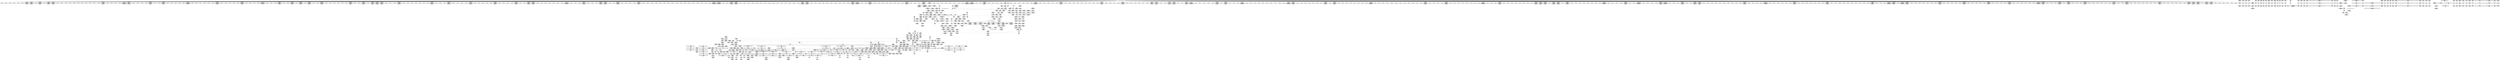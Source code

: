 digraph {
	CE0x3f45b20 [shape=record,shape=Mrecord,label="{CE0x3f45b20|12:_i32,_56:_i8*,_:_CRE_246,247_}"]
	CE0x3f2b450 [shape=record,shape=Mrecord,label="{CE0x3f2b450|104:_%struct.inode*,_:_CRE_176,177_}"]
	CE0x3f4b640 [shape=record,shape=Mrecord,label="{CE0x3f4b640|12:_i32,_56:_i8*,_:_CRE_376,384_|*MultipleSource*|Function::inode_has_perm&Arg::inode::|*LoadInst*|security/selinux/hooks.c,1627|security/selinux/hooks.c,1611}"]
	CE0x3f4db00 [shape=record,shape=Mrecord,label="{CE0x3f4db00|12:_i32,_56:_i8*,_:_CRE_480,481_}"]
	CE0x3f299f0 [shape=record,shape=Mrecord,label="{CE0x3f299f0|104:_%struct.inode*,_:_CRE_148,149_}"]
	"CONST[source:2(external),value:2(dynamic)][purpose:{subject}]"
	CE0x3f49ed0 [shape=record,shape=Mrecord,label="{CE0x3f49ed0|12:_i32,_56:_i8*,_:_CRE_303,304_}"]
	CE0x3f52240 [shape=record,shape=Mrecord,label="{CE0x3f52240|12:_i32,_56:_i8*,_:_CRE_584,585_}"]
	CE0x3f14da0 [shape=record,shape=Mrecord,label="{CE0x3f14da0|104:_%struct.inode*,_:_CRE_200,201_}"]
	CE0x3f5f670 [shape=record,shape=Mrecord,label="{CE0x3f5f670|12:_i32,_56:_i8*,_:_CRE_982,983_}"]
	CE0x3f58520 [shape=record,shape=Mrecord,label="{CE0x3f58520|12:_i32,_56:_i8*,_:_CRE_832,840_|*MultipleSource*|Function::inode_has_perm&Arg::inode::|*LoadInst*|security/selinux/hooks.c,1627|security/selinux/hooks.c,1611}"]
	CE0x3f30af0 [shape=record,shape=Mrecord,label="{CE0x3f30af0|12:_i32,_56:_i8*,_:_CRE_72,76_|*MultipleSource*|Function::inode_has_perm&Arg::inode::|*LoadInst*|security/selinux/hooks.c,1627|security/selinux/hooks.c,1611}"]
	CE0x3ef5520 [shape=record,shape=Mrecord,label="{CE0x3ef5520|__validate_creds:_expval|include/linux/cred.h,173|*SummSource*}"]
	CE0x3f44d70 [shape=record,shape=Mrecord,label="{CE0x3f44d70|12:_i32,_56:_i8*,_:_CRE_224,232_|*MultipleSource*|Function::inode_has_perm&Arg::inode::|*LoadInst*|security/selinux/hooks.c,1627|security/selinux/hooks.c,1611}"]
	CE0x3f427f0 [shape=record,shape=Mrecord,label="{CE0x3f427f0|12:_i32,_56:_i8*,_:_CRE_180,181_}"]
	CE0x3f177f0 [shape=record,shape=Mrecord,label="{CE0x3f177f0|inode_has_perm:_inode|Function::inode_has_perm&Arg::inode::|*SummSource*}"]
	CE0x3ed66e0 [shape=record,shape=Mrecord,label="{CE0x3ed66e0|GLOBAL:_lockdep_rcu_suspicious|*Constant*|*SummSource*}"]
	CE0x3f58930 [shape=record,shape=Mrecord,label="{CE0x3f58930|12:_i32,_56:_i8*,_:_CRE_848,856_|*MultipleSource*|Function::inode_has_perm&Arg::inode::|*LoadInst*|security/selinux/hooks.c,1627|security/selinux/hooks.c,1611}"]
	CE0x3ed4cf0 [shape=record,shape=Mrecord,label="{CE0x3ed4cf0|get_current:_tmp2|*SummSource*}"]
	CE0x3f4eb40 [shape=record,shape=Mrecord,label="{CE0x3f4eb40|12:_i32,_56:_i8*,_:_CRE_508,512_|*MultipleSource*|Function::inode_has_perm&Arg::inode::|*LoadInst*|security/selinux/hooks.c,1627|security/selinux/hooks.c,1611}"]
	CE0x3eee630 [shape=record,shape=Mrecord,label="{CE0x3eee630|__validate_creds:_tmp4|include/linux/cred.h,173|*SummSource*}"]
	CE0x3f506f0 [shape=record,shape=Mrecord,label="{CE0x3f506f0|12:_i32,_56:_i8*,_:_CRE_561,562_}"]
	CE0x3ee97a0 [shape=record,shape=Mrecord,label="{CE0x3ee97a0|dentry_has_perm:_dentry|Function::dentry_has_perm&Arg::dentry::|*SummSink*}"]
	CE0x3f5d310 [shape=record,shape=Mrecord,label="{CE0x3f5d310|12:_i32,_56:_i8*,_:_CRE_921,922_}"]
	CE0x3f5e150 [shape=record,shape=Mrecord,label="{CE0x3f5e150|12:_i32,_56:_i8*,_:_CRE_933,934_}"]
	CE0x3f11fd0 [shape=record,shape=Mrecord,label="{CE0x3f11fd0|i32_5|*Constant*|*SummSource*}"]
	CE0x3ee00b0 [shape=record,shape=Mrecord,label="{CE0x3ee00b0|dentry_has_perm:_ad|security/selinux/hooks.c, 1628|*SummSource*}"]
	CE0x3f6eb30 [shape=record,shape=Mrecord,label="{CE0x3f6eb30|inode_has_perm:_lnot.ext|security/selinux/hooks.c,1611|*SummSource*}"]
	CE0x3ee1a40 [shape=record,shape=Mrecord,label="{CE0x3ee1a40|_ret_i32_%call,_!dbg_!27723|security/selinux/hooks.c,1632|*SummSink*}"]
	CE0x3f26180 [shape=record,shape=Mrecord,label="{CE0x3f26180|_call_void_mcount()_#3|*SummSource*}"]
	CE0x3ef2990 [shape=record,shape=Mrecord,label="{CE0x3ef2990|104:_%struct.inode*,_:_CRE_217,218_}"]
	CE0x3f54250 [shape=record,shape=Mrecord,label="{CE0x3f54250|12:_i32,_56:_i8*,_:_CRE_611,612_}"]
	CE0x3f59ed0 [shape=record,shape=Mrecord,label="{CE0x3f59ed0|12:_i32,_56:_i8*,_:_CRE_877,878_}"]
	CE0x3ef9140 [shape=record,shape=Mrecord,label="{CE0x3ef9140|__validate_creds:_entry}"]
	CE0x3f13510 [shape=record,shape=Mrecord,label="{CE0x3f13510|12:_i32,_56:_i8*,_:_CRE_161,162_}"]
	CE0x3f24c20 [shape=record,shape=Mrecord,label="{CE0x3f24c20|i32_4|*Constant*|*SummSink*}"]
	CE0x3eed820 [shape=record,shape=Mrecord,label="{CE0x3eed820|12:_i32,_56:_i8*,_:_CRE_142,143_}"]
	CE0x3ef2300 [shape=record,shape=Mrecord,label="{CE0x3ef2300|104:_%struct.inode*,_:_CRE_210,211_}"]
	CE0x3ee8970 [shape=record,shape=Mrecord,label="{CE0x3ee8970|i32_78|*Constant*|*SummSource*}"]
	CE0x3f4a850 [shape=record,shape=Mrecord,label="{CE0x3f4a850|12:_i32,_56:_i8*,_:_CRE_311,312_}"]
	CE0x3ef4e70 [shape=record,shape=Mrecord,label="{CE0x3ef4e70|cred_sid:_security|security/selinux/hooks.c,196|*SummSink*}"]
	CE0x3f43e80 [shape=record,shape=Mrecord,label="{CE0x3f43e80|12:_i32,_56:_i8*,_:_CRE_199,200_}"]
	CE0x3ee2ad0 [shape=record,shape=Mrecord,label="{CE0x3ee2ad0|i8_1|*Constant*|*SummSink*}"]
	CE0x3ecbce0 [shape=record,shape=Mrecord,label="{CE0x3ecbce0|_call_void_mcount()_#3}"]
	CE0x3f14440 [shape=record,shape=Mrecord,label="{CE0x3f14440|104:_%struct.inode*,_:_CRE_190,191_}"]
	CE0x3ed5930 [shape=record,shape=Mrecord,label="{CE0x3ed5930|selinux_quota_on:_tmp8|security/selinux/hooks.c,2044|*SummSink*}"]
	CE0x3f24560 [shape=record,shape=Mrecord,label="{CE0x3f24560|i32_1609|*Constant*}"]
	CE0x3ee9020 [shape=record,shape=Mrecord,label="{CE0x3ee9020|selinux_quota_on:_tmp18|security/selinux/hooks.c,2044}"]
	CE0x3ec3d70 [shape=record,shape=Mrecord,label="{CE0x3ec3d70|selinux_quota_on:_entry|*SummSink*}"]
	CE0x3f57670 [shape=record,shape=Mrecord,label="{CE0x3f57670|12:_i32,_56:_i8*,_:_CRE_768,776_|*MultipleSource*|Function::inode_has_perm&Arg::inode::|*LoadInst*|security/selinux/hooks.c,1627|security/selinux/hooks.c,1611}"]
	CE0x3f1ad20 [shape=record,shape=Mrecord,label="{CE0x3f1ad20|GLOBAL:_current_task|Global_var:current_task|*SummSource*}"]
	CE0x3f40cc0 [shape=record,shape=Mrecord,label="{CE0x3f40cc0|GLOBAL:_cred_sid|*Constant*|*SummSource*}"]
	CE0x3f57ec0 [shape=record,shape=Mrecord,label="{CE0x3f57ec0|12:_i32,_56:_i8*,_:_CRE_808,816_|*MultipleSource*|Function::inode_has_perm&Arg::inode::|*LoadInst*|security/selinux/hooks.c,1627|security/selinux/hooks.c,1611}"]
	CE0x3f53a00 [shape=record,shape=Mrecord,label="{CE0x3f53a00|12:_i32,_56:_i8*,_:_CRE_604,605_}"]
	CE0x3f69ff0 [shape=record,shape=Mrecord,label="{CE0x3f69ff0|inode_has_perm:_tmp20|security/selinux/hooks.c,1618|*SummSource*}"]
	CE0x3ec9840 [shape=record,shape=Mrecord,label="{CE0x3ec9840|selinux_quota_on:_tmp|*SummSink*}"]
	CE0x3f5e610 [shape=record,shape=Mrecord,label="{CE0x3f5e610|12:_i32,_56:_i8*,_:_CRE_944,952_|*MultipleSource*|Function::inode_has_perm&Arg::inode::|*LoadInst*|security/selinux/hooks.c,1627|security/selinux/hooks.c,1611}"]
	CE0x3f00820 [shape=record,shape=Mrecord,label="{CE0x3f00820|selinux_quota_on:_tmp10|security/selinux/hooks.c,2044|*SummSink*}"]
	CE0x3edaf50 [shape=record,shape=Mrecord,label="{CE0x3edaf50|__validate_creds:_expval|include/linux/cred.h,173}"]
	CE0x3ed10b0 [shape=record,shape=Mrecord,label="{CE0x3ed10b0|_ret_%struct.task_struct*_%tmp4,_!dbg_!27714|./arch/x86/include/asm/current.h,14|*SummSink*}"]
	CE0x3f69350 [shape=record,shape=Mrecord,label="{CE0x3f69350|i64*_getelementptr_inbounds_(_8_x_i64_,_8_x_i64_*___llvm_gcov_ctr154,_i64_0,_i64_7)|*Constant*}"]
	CE0x3f5d7d0 [shape=record,shape=Mrecord,label="{CE0x3f5d7d0|12:_i32,_56:_i8*,_:_CRE_925,926_}"]
	CE0x3ee8a90 [shape=record,shape=Mrecord,label="{CE0x3ee8a90|COLLAPSED:_GCMRE_current_task_external_global_%struct.task_struct*:_elem_0::|security/selinux/hooks.c,2044}"]
	CE0x3f55a70 [shape=record,shape=Mrecord,label="{CE0x3f55a70|12:_i32,_56:_i8*,_:_CRE_664,672_|*MultipleSource*|Function::inode_has_perm&Arg::inode::|*LoadInst*|security/selinux/hooks.c,1627|security/selinux/hooks.c,1611}"]
	CE0x3f65720 [shape=record,shape=Mrecord,label="{CE0x3f65720|inode_has_perm:_i_security|security/selinux/hooks.c,1615|*SummSource*}"]
	CE0x3eee900 [shape=record,shape=Mrecord,label="{CE0x3eee900|__validate_creds:_tmp5|include/linux/cred.h,173}"]
	CE0x3eca6d0 [shape=record,shape=Mrecord,label="{CE0x3eca6d0|GLOBAL:___llvm_gcov_ctr152|Global_var:__llvm_gcov_ctr152}"]
	CE0x3ef60c0 [shape=record,shape=Mrecord,label="{CE0x3ef60c0|i64*_getelementptr_inbounds_(_8_x_i64_,_8_x_i64_*___llvm_gcov_ctr154,_i64_0,_i64_1)|*Constant*|*SummSink*}"]
	CE0x3f27c00 [shape=record,shape=Mrecord,label="{CE0x3f27c00|__validate_creds:_call|include/linux/cred.h,173|*SummSink*}"]
	CE0x3ece8a0 [shape=record,shape=Mrecord,label="{CE0x3ece8a0|12:_i32,_56:_i8*,_:_CRE_16,24_|*MultipleSource*|Function::inode_has_perm&Arg::inode::|*LoadInst*|security/selinux/hooks.c,1627|security/selinux/hooks.c,1611}"]
	CE0x3f54f60 [shape=record,shape=Mrecord,label="{CE0x3f54f60|12:_i32,_56:_i8*,_:_CRE_622,623_}"]
	CE0x3f2b090 [shape=record,shape=Mrecord,label="{CE0x3f2b090|104:_%struct.inode*,_:_CRE_172,173_}"]
	CE0x3f1a4c0 [shape=record,shape=Mrecord,label="{CE0x3f1a4c0|104:_%struct.inode*,_:_CRE_319,320_}"]
	CE0x3ef44e0 [shape=record,shape=Mrecord,label="{CE0x3ef44e0|selinux_quota_on:_tobool1|security/selinux/hooks.c,2044|*SummSink*}"]
	CE0x3f324d0 [shape=record,shape=Mrecord,label="{CE0x3f324d0|cred_sid:_tmp1}"]
	CE0x3f485e0 [shape=record,shape=Mrecord,label="{CE0x3f485e0|12:_i32,_56:_i8*,_:_CRE_282,283_}"]
	CE0x3ed2470 [shape=record,shape=Mrecord,label="{CE0x3ed2470|get_current:_tmp1}"]
	CE0x3f6a360 [shape=record,shape=Mrecord,label="{CE0x3f6a360|__validate_creds:_bb}"]
	CE0x3ec6770 [shape=record,shape=Mrecord,label="{CE0x3ec6770|selinux_quota_on:_tmp1|*SummSink*}"]
	CE0x3ed0d20 [shape=record,shape=Mrecord,label="{CE0x3ed0d20|get_current:_entry|*SummSink*}"]
	CE0x3f4a390 [shape=record,shape=Mrecord,label="{CE0x3f4a390|12:_i32,_56:_i8*,_:_CRE_307,308_}"]
	CE0x3f12520 [shape=record,shape=Mrecord,label="{CE0x3f12520|dentry_has_perm:_d_inode|security/selinux/hooks.c,1627|*SummSource*}"]
	CE0x3ed9480 [shape=record,shape=Mrecord,label="{CE0x3ed9480|_ret_i32_%retval.0,_!dbg_!27739|security/selinux/hooks.c,1618|*SummSource*}"]
	CE0x3f1b440 [shape=record,shape=Mrecord,label="{CE0x3f1b440|avc_has_perm:_ssid|Function::avc_has_perm&Arg::ssid::}"]
	CE0x3f52e20 [shape=record,shape=Mrecord,label="{CE0x3f52e20|12:_i32,_56:_i8*,_:_CRE_594,595_}"]
	CE0x3ee1760 [shape=record,shape=Mrecord,label="{CE0x3ee1760|_ret_i32_%call,_!dbg_!27723|security/selinux/hooks.c,1632}"]
	CE0x3ef4450 [shape=record,shape=Mrecord,label="{CE0x3ef4450|dentry_has_perm:_tmp}"]
	CE0x3f440e0 [shape=record,shape=Mrecord,label="{CE0x3f440e0|12:_i32,_56:_i8*,_:_CRE_201,202_}"]
	CE0x3f51070 [shape=record,shape=Mrecord,label="{CE0x3f51070|12:_i32,_56:_i8*,_:_CRE_569,570_}"]
	CE0x3ee5230 [shape=record,shape=Mrecord,label="{CE0x3ee5230|selinux_quota_on:_tmp15|security/selinux/hooks.c,2044|*SummSink*}"]
	CE0x3f6c5d0 [shape=record,shape=Mrecord,label="{CE0x3f6c5d0|inode_has_perm:_sid3|security/selinux/hooks.c,1617}"]
	CE0x3f133e0 [shape=record,shape=Mrecord,label="{CE0x3f133e0|12:_i32,_56:_i8*,_:_CRE_160,161_}"]
	CE0x3f2b540 [shape=record,shape=Mrecord,label="{CE0x3f2b540|104:_%struct.inode*,_:_CRE_177,178_}"]
	CE0x3f13ea0 [shape=record,shape=Mrecord,label="{CE0x3f13ea0|104:_%struct.inode*,_:_CRE_184,185_}"]
	CE0x3f569b0 [shape=record,shape=Mrecord,label="{CE0x3f569b0|12:_i32,_56:_i8*,_:_CRE_712,728_|*MultipleSource*|Function::inode_has_perm&Arg::inode::|*LoadInst*|security/selinux/hooks.c,1627|security/selinux/hooks.c,1611}"]
	CE0x3ee9560 [shape=record,shape=Mrecord,label="{CE0x3ee9560|dentry_has_perm:_dentry|Function::dentry_has_perm&Arg::dentry::|*SummSource*}"]
	CE0x3f8d3b0 [shape=record,shape=Mrecord,label="{CE0x3f8d3b0|GLOBAL:___invalid_creds|*Constant*|*SummSource*}"]
	CE0x3ee7aa0 [shape=record,shape=Mrecord,label="{CE0x3ee7aa0|inode_has_perm:_do.end}"]
	CE0x3f33970 [shape=record,shape=Mrecord,label="{CE0x3f33970|GLOBAL:___validate_creds|*Constant*|*SummSource*}"]
	CE0x3f6da90 [shape=record,shape=Mrecord,label="{CE0x3f6da90|inode_has_perm:_tobool|security/selinux/hooks.c,1611|*SummSource*}"]
	CE0x3f166d0 [shape=record,shape=Mrecord,label="{CE0x3f166d0|dentry_has_perm:_call|security/selinux/hooks.c,1632|*SummSink*}"]
	CE0x3efa670 [shape=record,shape=Mrecord,label="{CE0x3efa670|COLLAPSED:_GCMRE___llvm_gcov_ctr153_internal_global_2_x_i64_zeroinitializer:_elem_0:default:}"]
	CE0x3f16570 [shape=record,shape=Mrecord,label="{CE0x3f16570|dentry_has_perm:_call|security/selinux/hooks.c,1632|*SummSource*}"]
	CE0x3f51b20 [shape=record,shape=Mrecord,label="{CE0x3f51b20|12:_i32,_56:_i8*,_:_CRE_578,579_}"]
	CE0x3f1afe0 [shape=record,shape=Mrecord,label="{CE0x3f1afe0|i64*_getelementptr_inbounds_(_2_x_i64_,_2_x_i64_*___llvm_gcov_ctr153,_i64_0,_i64_1)|*Constant*}"]
	CE0x3f32ee0 [shape=record,shape=Mrecord,label="{CE0x3f32ee0|__validate_creds:_lnot.ext|include/linux/cred.h,173|*SummSource*}"]
	CE0x3ec3ed0 [shape=record,shape=Mrecord,label="{CE0x3ec3ed0|i64_2|*Constant*|*SummSink*}"]
	CE0x3ed2b80 [shape=record,shape=Mrecord,label="{CE0x3ed2b80|get_current:_bb|*SummSink*}"]
	CE0x3ef3ca0 [shape=record,shape=Mrecord,label="{CE0x3ef3ca0|i64*_getelementptr_inbounds_(_8_x_i64_,_8_x_i64_*___llvm_gcov_ctr154,_i64_0,_i64_0)|*Constant*}"]
	CE0x3f394d0 [shape=record,shape=Mrecord,label="{CE0x3f394d0|__validate_creds:_lnot|include/linux/cred.h,173|*SummSource*}"]
	CE0x3f4fe90 [shape=record,shape=Mrecord,label="{CE0x3f4fe90|12:_i32,_56:_i8*,_:_CRE_554,555_}"]
	CE0x3f1a9b0 [shape=record,shape=Mrecord,label="{CE0x3f1a9b0|get_current:_tmp2}"]
	CE0x3f8ef70 [shape=record,shape=Mrecord,label="{CE0x3f8ef70|cred_sid:_bb|*SummSink*}"]
	CE0x3f122b0 [shape=record,shape=Mrecord,label="{CE0x3f122b0|i32_0|*Constant*}"]
	CE0x3f4d7d0 [shape=record,shape=Mrecord,label="{CE0x3f4d7d0|12:_i32,_56:_i8*,_:_CRE_477,478_}"]
	CE0x3ef2030 [shape=record,shape=Mrecord,label="{CE0x3ef2030|104:_%struct.inode*,_:_CRE_207,208_}"]
	CE0x3f2f3b0 [shape=record,shape=Mrecord,label="{CE0x3f2f3b0|dentry_has_perm:_type|security/selinux/hooks.c,1630|*SummSource*}"]
	CE0x3ef33a0 [shape=record,shape=Mrecord,label="{CE0x3ef33a0|104:_%struct.inode*,_:_CRE_248,256_|*MultipleSource*|Function::selinux_quota_on&Arg::dentry::|Function::dentry_has_perm&Arg::dentry::|security/selinux/hooks.c,1627}"]
	CE0x3f58740 [shape=record,shape=Mrecord,label="{CE0x3f58740|12:_i32,_56:_i8*,_:_CRE_840,848_|*MultipleSource*|Function::inode_has_perm&Arg::inode::|*LoadInst*|security/selinux/hooks.c,1627|security/selinux/hooks.c,1611}"]
	CE0x3ec1d20 [shape=record,shape=Mrecord,label="{CE0x3ec1d20|i32_0|*Constant*|*SummSink*}"]
	CE0x3f2b810 [shape=record,shape=Mrecord,label="{CE0x3f2b810|104:_%struct.inode*,_:_CRE_180,181_}"]
	CE0x3f14bc0 [shape=record,shape=Mrecord,label="{CE0x3f14bc0|104:_%struct.inode*,_:_CRE_198,199_}"]
	CE0x3ed2000 [shape=record,shape=Mrecord,label="{CE0x3ed2000|i64_1|*Constant*}"]
	CE0x3f260c0 [shape=record,shape=Mrecord,label="{CE0x3f260c0|_call_void_mcount()_#3}"]
	CE0x3ec8cc0 [shape=record,shape=Mrecord,label="{CE0x3ec8cc0|104:_%struct.inode*,_:_CRE_94,95_}"]
	CE0x3ee77b0 [shape=record,shape=Mrecord,label="{CE0x3ee77b0|inode_has_perm:_do.body}"]
	CE0x3f1b700 [shape=record,shape=Mrecord,label="{CE0x3f1b700|avc_has_perm:_tsid|Function::avc_has_perm&Arg::tsid::}"]
	CE0x3f49550 [shape=record,shape=Mrecord,label="{CE0x3f49550|12:_i32,_56:_i8*,_:_CRE_295,296_}"]
	CE0x3f8e7a0 [shape=record,shape=Mrecord,label="{CE0x3f8e7a0|__validate_creds:_tmp9|include/linux/cred.h,175|*SummSink*}"]
	CE0x3ed0c40 [shape=record,shape=Mrecord,label="{CE0x3ed0c40|get_current:_entry|*SummSource*}"]
	CE0x3f58300 [shape=record,shape=Mrecord,label="{CE0x3f58300|12:_i32,_56:_i8*,_:_CRE_824,832_|*MultipleSource*|Function::inode_has_perm&Arg::inode::|*LoadInst*|security/selinux/hooks.c,1627|security/selinux/hooks.c,1611}"]
	CE0x3ecb940 [shape=record,shape=Mrecord,label="{CE0x3ecb940|dentry_has_perm:_tmp3}"]
	CE0x3f15160 [shape=record,shape=Mrecord,label="{CE0x3f15160|104:_%struct.inode*,_:_CRE_204,205_}"]
	CE0x3eee070 [shape=record,shape=Mrecord,label="{CE0x3eee070|12:_i32,_56:_i8*,_:_CRE_149,150_}"]
	CE0x3f16840 [shape=record,shape=Mrecord,label="{CE0x3f16840|inode_has_perm:_entry|*SummSource*}"]
	CE0x3f31a80 [shape=record,shape=Mrecord,label="{CE0x3f31a80|__validate_creds:_tmp2|include/linux/cred.h,173}"]
	CE0x3f5e4e0 [shape=record,shape=Mrecord,label="{CE0x3f5e4e0|12:_i32,_56:_i8*,_:_CRE_936,944_|*MultipleSource*|Function::inode_has_perm&Arg::inode::|*LoadInst*|security/selinux/hooks.c,1627|security/selinux/hooks.c,1611}"]
	CE0x3eec000 [shape=record,shape=Mrecord,label="{CE0x3eec000|selinux_quota_on:_tmp17|security/selinux/hooks.c,2044|*SummSource*}"]
	CE0x3f41fa0 [shape=record,shape=Mrecord,label="{CE0x3f41fa0|12:_i32,_56:_i8*,_:_CRE_173,174_}"]
	CE0x3ecb510 [shape=record,shape=Mrecord,label="{CE0x3ecb510|selinux_quota_on:_tmp15|security/selinux/hooks.c,2044|*SummSource*}"]
	CE0x3f15470 [shape=record,shape=Mrecord,label="{CE0x3f15470|i8_10|*Constant*|*SummSink*}"]
	CE0x3ec7160 [shape=record,shape=Mrecord,label="{CE0x3ec7160|selinux_quota_on:_bb}"]
	CE0x3f183f0 [shape=record,shape=Mrecord,label="{CE0x3f183f0|i64*_getelementptr_inbounds_(_2_x_i64_,_2_x_i64_*___llvm_gcov_ctr153,_i64_0,_i64_0)|*Constant*|*SummSink*}"]
	CE0x3f593a0 [shape=record,shape=Mrecord,label="{CE0x3f593a0|12:_i32,_56:_i8*,_:_CRE_867,868_}"]
	CE0x3f01890 [shape=record,shape=Mrecord,label="{CE0x3f01890|selinux_quota_on:_tmp10|security/selinux/hooks.c,2044|*SummSource*}"]
	CE0x3f42a50 [shape=record,shape=Mrecord,label="{CE0x3f42a50|12:_i32,_56:_i8*,_:_CRE_182,183_}"]
	CE0x3f28700 [shape=record,shape=Mrecord,label="{CE0x3f28700|cred_sid:_tmp2}"]
	CE0x3f500b0 [shape=record,shape=Mrecord,label="{CE0x3f500b0|12:_i32,_56:_i8*,_:_CRE_555,556_}"]
	CE0x3eda4d0 [shape=record,shape=Mrecord,label="{CE0x3eda4d0|__validate_creds:_if.then|*SummSink*}"]
	CE0x3f54970 [shape=record,shape=Mrecord,label="{CE0x3f54970|12:_i32,_56:_i8*,_:_CRE_617,618_}"]
	CE0x3edebe0 [shape=record,shape=Mrecord,label="{CE0x3edebe0|i64_0|*Constant*|*SummSink*}"]
	CE0x3ecd330 [shape=record,shape=Mrecord,label="{CE0x3ecd330|selinux_quota_on:_tmp11|security/selinux/hooks.c,2044|*SummSource*}"]
	CE0x3ec80a0 [shape=record,shape=Mrecord,label="{CE0x3ec80a0|104:_%struct.inode*,_:_CRE_56,64_|*MultipleSource*|Function::selinux_quota_on&Arg::dentry::|Function::dentry_has_perm&Arg::dentry::|security/selinux/hooks.c,1627}"]
	CE0x3f2cef0 [shape=record,shape=Mrecord,label="{CE0x3f2cef0|_call_void_mcount()_#3|*SummSource*}"]
	CE0x3f6bde0 [shape=record,shape=Mrecord,label="{CE0x3f6bde0|avc_has_perm:_tclass|Function::avc_has_perm&Arg::tclass::|*SummSink*}"]
	CE0x3f5c860 [shape=record,shape=Mrecord,label="{CE0x3f5c860|12:_i32,_56:_i8*,_:_CRE_912,913_}"]
	CE0x3f603a0 [shape=record,shape=Mrecord,label="{CE0x3f603a0|inode_has_perm:_tmp6|*LoadInst*|security/selinux/hooks.c,1611|*SummSink*}"]
	CE0x3ee6c50 [shape=record,shape=Mrecord,label="{CE0x3ee6c50|dentry_has_perm:_bb|*SummSource*}"]
	CE0x3f18460 [shape=record,shape=Mrecord,label="{CE0x3f18460|i64*_getelementptr_inbounds_(_2_x_i64_,_2_x_i64_*___llvm_gcov_ctr153,_i64_0,_i64_0)|*Constant*}"]
	CE0x3f139d0 [shape=record,shape=Mrecord,label="{CE0x3f139d0|12:_i32,_56:_i8*,_:_CRE_165,166_}"]
	CE0x3f42330 [shape=record,shape=Mrecord,label="{CE0x3f42330|12:_i32,_56:_i8*,_:_CRE_176,177_}"]
	CE0x3eec260 [shape=record,shape=Mrecord,label="{CE0x3eec260|selinux_quota_on:_tmp17|security/selinux/hooks.c,2044|*SummSink*}"]
	CE0x3ef25d0 [shape=record,shape=Mrecord,label="{CE0x3ef25d0|104:_%struct.inode*,_:_CRE_213,214_}"]
	CE0x3f439c0 [shape=record,shape=Mrecord,label="{CE0x3f439c0|12:_i32,_56:_i8*,_:_CRE_195,196_}"]
	CE0x3f14cb0 [shape=record,shape=Mrecord,label="{CE0x3f14cb0|104:_%struct.inode*,_:_CRE_199,200_}"]
	CE0x3f4f3c0 [shape=record,shape=Mrecord,label="{CE0x3f4f3c0|12:_i32,_56:_i8*,_:_CRE_536,540_|*MultipleSource*|Function::inode_has_perm&Arg::inode::|*LoadInst*|security/selinux/hooks.c,1627|security/selinux/hooks.c,1611}"]
	CE0x3f02aa0 [shape=record,shape=Mrecord,label="{CE0x3f02aa0|i1_true|*Constant*}"]
	CE0x3f471b0 [shape=record,shape=Mrecord,label="{CE0x3f471b0|12:_i32,_56:_i8*,_:_CRE_265,266_}"]
	CE0x3eec490 [shape=record,shape=Mrecord,label="{CE0x3eec490|selinux_quota_on:_tmp3}"]
	CE0x3f15250 [shape=record,shape=Mrecord,label="{CE0x3f15250|104:_%struct.inode*,_:_CRE_205,206_}"]
	CE0x3ed2a70 [shape=record,shape=Mrecord,label="{CE0x3ed2a70|get_current:_bb|*SummSource*}"]
	CE0x3eed720 [shape=record,shape=Mrecord,label="{CE0x3eed720|12:_i32,_56:_i8*,_:_CRE_141,142_}"]
	CE0x3f8eb00 [shape=record,shape=Mrecord,label="{CE0x3f8eb00|__validate_creds:_tmp9|include/linux/cred.h,175|*SummSource*}"]
	CE0x3f6d920 [shape=record,shape=Mrecord,label="{CE0x3f6d920|inode_has_perm:_tobool|security/selinux/hooks.c,1611}"]
	CE0x3f451b0 [shape=record,shape=Mrecord,label="{CE0x3f451b0|12:_i32,_56:_i8*,_:_CRE_240,241_}"]
	CE0x3f5af70 [shape=record,shape=Mrecord,label="{CE0x3f5af70|12:_i32,_56:_i8*,_:_CRE_891,892_}"]
	CE0x3f1b160 [shape=record,shape=Mrecord,label="{CE0x3f1b160|i64*_getelementptr_inbounds_(_2_x_i64_,_2_x_i64_*___llvm_gcov_ctr153,_i64_0,_i64_1)|*Constant*|*SummSource*}"]
	CE0x3f416a0 [shape=record,shape=Mrecord,label="{CE0x3f416a0|i64*_getelementptr_inbounds_(_2_x_i64_,_2_x_i64_*___llvm_gcov_ctr131,_i64_0,_i64_1)|*Constant*|*SummSource*}"]
	CE0x3ee2bd0 [shape=record,shape=Mrecord,label="{CE0x3ee2bd0|_call_void_lockdep_rcu_suspicious(i8*_getelementptr_inbounds_(_25_x_i8_,_25_x_i8_*_.str3,_i32_0,_i32_0),_i32_2044,_i8*_getelementptr_inbounds_(_45_x_i8_,_45_x_i8_*_.str12,_i32_0,_i32_0))_#10,_!dbg_!27728|security/selinux/hooks.c,2044|*SummSource*}"]
	CE0x3f4f800 [shape=record,shape=Mrecord,label="{CE0x3f4f800|12:_i32,_56:_i8*,_:_CRE_544,552_|*MultipleSource*|Function::inode_has_perm&Arg::inode::|*LoadInst*|security/selinux/hooks.c,1627|security/selinux/hooks.c,1611}"]
	CE0x3eed4c0 [shape=record,shape=Mrecord,label="{CE0x3eed4c0|cred_sid:_sid|security/selinux/hooks.c,197|*SummSink*}"]
	CE0x3f72f40 [shape=record,shape=Mrecord,label="{CE0x3f72f40|inode_has_perm:_tmp11|security/selinux/hooks.c,1612|*SummSource*}"]
	CE0x3ef1920 [shape=record,shape=Mrecord,label="{CE0x3ef1920|get_current:_tmp3|*SummSource*}"]
	CE0x3f42f10 [shape=record,shape=Mrecord,label="{CE0x3f42f10|12:_i32,_56:_i8*,_:_CRE_186,187_}"]
	CE0x3f4a130 [shape=record,shape=Mrecord,label="{CE0x3f4a130|12:_i32,_56:_i8*,_:_CRE_305,306_}"]
	CE0x3f24740 [shape=record,shape=Mrecord,label="{CE0x3f24740|_call_void_mcount()_#3|*SummSource*}"]
	CE0x3f20100 [shape=record,shape=Mrecord,label="{CE0x3f20100|__validate_creds:_tmp3|include/linux/cred.h,173|*SummSource*}"]
	CE0x3f8e3b0 [shape=record,shape=Mrecord,label="{CE0x3f8e3b0|__validate_creds:_tmp8|include/linux/cred.h,175|*SummSource*}"]
	CE0x3f43170 [shape=record,shape=Mrecord,label="{CE0x3f43170|12:_i32,_56:_i8*,_:_CRE_188,189_}"]
	CE0x3f1c760 [shape=record,shape=Mrecord,label="{CE0x3f1c760|avc_has_perm:_entry|*SummSource*}"]
	"CONST[source:0(mediator),value:2(dynamic)][purpose:{object}]"
	CE0x3ee18d0 [shape=record,shape=Mrecord,label="{CE0x3ee18d0|_ret_i32_%call,_!dbg_!27723|security/selinux/hooks.c,1632|*SummSource*}"]
	CE0x3f532e0 [shape=record,shape=Mrecord,label="{CE0x3f532e0|12:_i32,_56:_i8*,_:_CRE_598,599_}"]
	CE0x3f64930 [shape=record,shape=Mrecord,label="{CE0x3f64930|cred_sid:_entry|*SummSink*}"]
	CE0x3ec7840 [shape=record,shape=Mrecord,label="{CE0x3ec7840|i64*_getelementptr_inbounds_(_11_x_i64_,_11_x_i64_*___llvm_gcov_ctr152,_i64_0,_i64_6)|*Constant*|*SummSink*}"]
	CE0x3f685c0 [shape=record,shape=Mrecord,label="{CE0x3f685c0|avc_has_perm:_auditdata|Function::avc_has_perm&Arg::auditdata::|*SummSource*}"]
	CE0x3f12350 [shape=record,shape=Mrecord,label="{CE0x3f12350|104:_%struct.inode*,_:_CRE_0,4_|*MultipleSource*|Function::selinux_quota_on&Arg::dentry::|Function::dentry_has_perm&Arg::dentry::|security/selinux/hooks.c,1627}"]
	CE0x3f20c00 [shape=record,shape=Mrecord,label="{CE0x3f20c00|__validate_creds:_bb|*SummSink*}"]
	CE0x3f1c620 [shape=record,shape=Mrecord,label="{CE0x3f1c620|avc_has_perm:_entry}"]
	CE0x3f26520 [shape=record,shape=Mrecord,label="{CE0x3f26520|i32_1609|*Constant*|*SummSource*}"]
	CE0x3f387a0 [shape=record,shape=Mrecord,label="{CE0x3f387a0|_call_void_mcount()_#3}"]
	CE0x3f6c100 [shape=record,shape=Mrecord,label="{CE0x3f6c100|avc_has_perm:_requested|Function::avc_has_perm&Arg::requested::}"]
	CE0x3f2def0 [shape=record,shape=Mrecord,label="{CE0x3f2def0|_call_void___invalid_creds(%struct.cred*_%cred,_i8*_%file,_i32_%line)_#10,_!dbg_!27721|include/linux/cred.h,174}"]
	CE0x3ecdf40 [shape=record,shape=Mrecord,label="{CE0x3ecdf40|selinux_quota_on:_tmp14|security/selinux/hooks.c,2044}"]
	CE0x3eba5f0 [shape=record,shape=Mrecord,label="{CE0x3eba5f0|dentry_has_perm:_bb|*SummSink*}"]
	CE0x3ec8710 [shape=record,shape=Mrecord,label="{CE0x3ec8710|104:_%struct.inode*,_:_CRE_89,90_}"]
	CE0x3f42cb0 [shape=record,shape=Mrecord,label="{CE0x3f42cb0|12:_i32,_56:_i8*,_:_CRE_184,185_}"]
	CE0x3f34100 [shape=record,shape=Mrecord,label="{CE0x3f34100|inode_has_perm:_if.end|*SummSource*}"]
	CE0x3f5c270 [shape=record,shape=Mrecord,label="{CE0x3f5c270|12:_i32,_56:_i8*,_:_CRE_907,908_}"]
	CE0x3f28060 [shape=record,shape=Mrecord,label="{CE0x3f28060|inode_has_perm:_tmp3|*SummSink*}"]
	CE0x3ebb320 [shape=record,shape=Mrecord,label="{CE0x3ebb320|selinux_quota_on:_tmp1}"]
	CE0x3f57ab0 [shape=record,shape=Mrecord,label="{CE0x3f57ab0|12:_i32,_56:_i8*,_:_CRE_792,800_|*MultipleSource*|Function::inode_has_perm&Arg::inode::|*LoadInst*|security/selinux/hooks.c,1627|security/selinux/hooks.c,1611}"]
	CE0x3f5dc90 [shape=record,shape=Mrecord,label="{CE0x3f5dc90|12:_i32,_56:_i8*,_:_CRE_929,930_}"]
	CE0x3ef4720 [shape=record,shape=Mrecord,label="{CE0x3ef4720|i64*_getelementptr_inbounds_(_2_x_i64_,_2_x_i64_*___llvm_gcov_ctr98,_i64_0,_i64_1)|*Constant*}"]
	CE0x3f327e0 [shape=record,shape=Mrecord,label="{CE0x3f327e0|_ret_void,_!dbg_!27722|include/linux/cred.h,175|*SummSource*}"]
	CE0x3eff560 [shape=record,shape=Mrecord,label="{CE0x3eff560|selinux_quota_on:_tmp9|security/selinux/hooks.c,2044|*SummSource*}"]
	CE0x3ec8db0 [shape=record,shape=Mrecord,label="{CE0x3ec8db0|104:_%struct.inode*,_:_CRE_95,96_}"]
	CE0x3ecee50 [shape=record,shape=Mrecord,label="{CE0x3ecee50|12:_i32,_56:_i8*,_:_CRE_40,48_|*MultipleSource*|Function::inode_has_perm&Arg::inode::|*LoadInst*|security/selinux/hooks.c,1627|security/selinux/hooks.c,1611}"]
	CE0x3ec2460 [shape=record,shape=Mrecord,label="{CE0x3ec2460|selinux_quota_on:_call|security/selinux/hooks.c,2044|*SummSource*}"]
	CE0x3f48120 [shape=record,shape=Mrecord,label="{CE0x3f48120|12:_i32,_56:_i8*,_:_CRE_278,279_}"]
	CE0x3eec420 [shape=record,shape=Mrecord,label="{CE0x3eec420|_call_void_mcount()_#3}"]
	CE0x3f24f00 [shape=record,shape=Mrecord,label="{CE0x3f24f00|__validate_creds:_tobool|include/linux/cred.h,173}"]
	CE0x3f4b230 [shape=record,shape=Mrecord,label="{CE0x3f4b230|12:_i32,_56:_i8*,_:_CRE_352,360_|*MultipleSource*|Function::inode_has_perm&Arg::inode::|*LoadInst*|security/selinux/hooks.c,1627|security/selinux/hooks.c,1611}"]
	CE0x3f41630 [shape=record,shape=Mrecord,label="{CE0x3f41630|i64*_getelementptr_inbounds_(_2_x_i64_,_2_x_i64_*___llvm_gcov_ctr131,_i64_0,_i64_1)|*Constant*}"]
	CE0x3f6ed80 [shape=record,shape=Mrecord,label="{CE0x3f6ed80|inode_has_perm:_conv|security/selinux/hooks.c,1611|*SummSource*}"]
	CE0x3f6e460 [shape=record,shape=Mrecord,label="{CE0x3f6e460|inode_has_perm:_lnot1|security/selinux/hooks.c,1611|*SummSource*}"]
	CE0x3f446d0 [shape=record,shape=Mrecord,label="{CE0x3f446d0|12:_i32,_56:_i8*,_:_CRE_206,207_}"]
	CE0x3f57ca0 [shape=record,shape=Mrecord,label="{CE0x3f57ca0|12:_i32,_56:_i8*,_:_CRE_800,804_|*MultipleSource*|Function::inode_has_perm&Arg::inode::|*LoadInst*|security/selinux/hooks.c,1627|security/selinux/hooks.c,1611}"]
	CE0x3f5e020 [shape=record,shape=Mrecord,label="{CE0x3f5e020|12:_i32,_56:_i8*,_:_CRE_932,933_}"]
	CE0x3f47ec0 [shape=record,shape=Mrecord,label="{CE0x3f47ec0|12:_i32,_56:_i8*,_:_CRE_276,277_}"]
	CE0x3ec74c0 [shape=record,shape=Mrecord,label="{CE0x3ec74c0|i32_0|*Constant*}"]
	CE0x3ec6820 [shape=record,shape=Mrecord,label="{CE0x3ec6820|i64_5|*Constant*|*SummSink*}"]
	CE0x3f44b90 [shape=record,shape=Mrecord,label="{CE0x3f44b90|12:_i32,_56:_i8*,_:_CRE_216,224_|*MultipleSource*|Function::inode_has_perm&Arg::inode::|*LoadInst*|security/selinux/hooks.c,1627|security/selinux/hooks.c,1611}"]
	CE0x3f3b2c0 [shape=record,shape=Mrecord,label="{CE0x3f3b2c0|0:_i32,_4:_i32,_8:_i32,_12:_i32,_:_CMRE_8,12_|*MultipleSource*|security/selinux/hooks.c,196|security/selinux/hooks.c,197|*LoadInst*|security/selinux/hooks.c,196}"]
	CE0x3f72440 [shape=record,shape=Mrecord,label="{CE0x3f72440|inode_has_perm:_tmp10|security/selinux/hooks.c,1611|*SummSink*}"]
	CE0x3ece620 [shape=record,shape=Mrecord,label="{CE0x3ece620|dentry_has_perm:_tmp|*SummSink*}"]
	CE0x3f2afa0 [shape=record,shape=Mrecord,label="{CE0x3f2afa0|104:_%struct.inode*,_:_CRE_171,172_}"]
	CE0x3f24c90 [shape=record,shape=Mrecord,label="{CE0x3f24c90|_ret_void,_!dbg_!27722|include/linux/cred.h,175}"]
	CE0x3f48f60 [shape=record,shape=Mrecord,label="{CE0x3f48f60|12:_i32,_56:_i8*,_:_CRE_290,291_}"]
	CE0x3eecc40 [shape=record,shape=Mrecord,label="{CE0x3eecc40|cred_sid:_tmp5|security/selinux/hooks.c,196}"]
	CE0x3f42460 [shape=record,shape=Mrecord,label="{CE0x3f42460|12:_i32,_56:_i8*,_:_CRE_177,178_}"]
	CE0x3f45c50 [shape=record,shape=Mrecord,label="{CE0x3f45c50|12:_i32,_56:_i8*,_:_CRE_247,248_}"]
	CE0x3ed9a40 [shape=record,shape=Mrecord,label="{CE0x3ed9a40|inode_has_perm:_if.then|*SummSource*}"]
	CE0x3ed1f00 [shape=record,shape=Mrecord,label="{CE0x3ed1f00|i64*_getelementptr_inbounds_(_11_x_i64_,_11_x_i64_*___llvm_gcov_ctr152,_i64_0,_i64_0)|*Constant*|*SummSource*}"]
	CE0x3f420d0 [shape=record,shape=Mrecord,label="{CE0x3f420d0|12:_i32,_56:_i8*,_:_CRE_174,175_}"]
	CE0x3f5def0 [shape=record,shape=Mrecord,label="{CE0x3f5def0|12:_i32,_56:_i8*,_:_CRE_931,932_}"]
	CE0x3ef9ce0 [shape=record,shape=Mrecord,label="{CE0x3ef9ce0|12:_i32,_56:_i8*,_:_CRE_96,104_|*MultipleSource*|Function::inode_has_perm&Arg::inode::|*LoadInst*|security/selinux/hooks.c,1627|security/selinux/hooks.c,1611}"]
	CE0x3f3b070 [shape=record,shape=Mrecord,label="{CE0x3f3b070|0:_i32,_4:_i32,_8:_i32,_12:_i32,_:_CMRE_0,4_|*MultipleSource*|security/selinux/hooks.c,196|security/selinux/hooks.c,197|*LoadInst*|security/selinux/hooks.c,196}"]
	CE0x3f5a130 [shape=record,shape=Mrecord,label="{CE0x3f5a130|12:_i32,_56:_i8*,_:_CRE_879,880_}"]
	CE0x3ed68e0 [shape=record,shape=Mrecord,label="{CE0x3ed68e0|i32_2044|*Constant*}"]
	CE0x3f2adc0 [shape=record,shape=Mrecord,label="{CE0x3f2adc0|104:_%struct.inode*,_:_CRE_169,170_}"]
	CE0x3ed5bc0 [shape=record,shape=Mrecord,label="{CE0x3ed5bc0|dentry_has_perm:_tmp1|*SummSource*}"]
	CE0x3ef5830 [shape=record,shape=Mrecord,label="{CE0x3ef5830|__validate_creds:_cred|Function::__validate_creds&Arg::cred::|*SummSink*}"]
	CE0x3edb340 [shape=record,shape=Mrecord,label="{CE0x3edb340|i64*_getelementptr_inbounds_(_8_x_i64_,_8_x_i64_*___llvm_gcov_ctr154,_i64_0,_i64_2)|*Constant*|*SummSource*}"]
	CE0x3f399d0 [shape=record,shape=Mrecord,label="{CE0x3f399d0|12:_i32,_56:_i8*,_:_CRE_104,112_|*MultipleSource*|Function::inode_has_perm&Arg::inode::|*LoadInst*|security/selinux/hooks.c,1627|security/selinux/hooks.c,1611}"]
	CE0x3f29c90 [shape=record,shape=Mrecord,label="{CE0x3f29c90|104:_%struct.inode*,_:_CRE_151,152_}"]
	CE0x3f551c0 [shape=record,shape=Mrecord,label="{CE0x3f551c0|12:_i32,_56:_i8*,_:_CRE_624,628_|*MultipleSource*|Function::inode_has_perm&Arg::inode::|*LoadInst*|security/selinux/hooks.c,1627|security/selinux/hooks.c,1611}"]
	CE0x3edadc0 [shape=record,shape=Mrecord,label="{CE0x3edadc0|i64*_getelementptr_inbounds_(_8_x_i64_,_8_x_i64_*___llvm_gcov_ctr154,_i64_0,_i64_0)|*Constant*|*SummSink*}"]
	CE0x3ec4bb0 [shape=record,shape=Mrecord,label="{CE0x3ec4bb0|i64*_getelementptr_inbounds_(_11_x_i64_,_11_x_i64_*___llvm_gcov_ctr152,_i64_0,_i64_1)|*Constant*}"]
	CE0x3f1a5f0 [shape=record,shape=Mrecord,label="{CE0x3f1a5f0|dentry_has_perm:_tmp4|*LoadInst*|security/selinux/hooks.c,1627}"]
	CE0x3f4aab0 [shape=record,shape=Mrecord,label="{CE0x3f4aab0|12:_i32,_56:_i8*,_:_CRE_320,328_|*MultipleSource*|Function::inode_has_perm&Arg::inode::|*LoadInst*|security/selinux/hooks.c,1627|security/selinux/hooks.c,1611}"]
	CE0x3f6e890 [shape=record,shape=Mrecord,label="{CE0x3f6e890|inode_has_perm:_conv|security/selinux/hooks.c,1611}"]
	CE0x3f567c0 [shape=record,shape=Mrecord,label="{CE0x3f567c0|12:_i32,_56:_i8*,_:_CRE_704,712_|*MultipleSource*|Function::inode_has_perm&Arg::inode::|*LoadInst*|security/selinux/hooks.c,1627|security/selinux/hooks.c,1611}"]
	CE0x3f50260 [shape=record,shape=Mrecord,label="{CE0x3f50260|12:_i32,_56:_i8*,_:_CRE_557,558_}"]
	CE0x3f14ad0 [shape=record,shape=Mrecord,label="{CE0x3f14ad0|104:_%struct.inode*,_:_CRE_197,198_}"]
	CE0x3ec4030 [shape=record,shape=Mrecord,label="{CE0x3ec4030|selinux_quota_on:_tmp}"]
	"CONST[source:0(mediator),value:0(static)][purpose:{operation}]"
	CE0x3ef2210 [shape=record,shape=Mrecord,label="{CE0x3ef2210|104:_%struct.inode*,_:_CRE_209,210_}"]
	CE0x3f56ba0 [shape=record,shape=Mrecord,label="{CE0x3f56ba0|12:_i32,_56:_i8*,_:_CRE_728,736_|*MultipleSource*|Function::inode_has_perm&Arg::inode::|*LoadInst*|security/selinux/hooks.c,1627|security/selinux/hooks.c,1611}"]
	CE0x3f2a410 [shape=record,shape=Mrecord,label="{CE0x3f2a410|104:_%struct.inode*,_:_CRE_159,160_}"]
	CE0x3ed7760 [shape=record,shape=Mrecord,label="{CE0x3ed7760|selinux_quota_on:_tmp3|*SummSource*}"]
	CE0x3f43040 [shape=record,shape=Mrecord,label="{CE0x3f43040|12:_i32,_56:_i8*,_:_CRE_187,188_}"]
	CE0x3f26bf0 [shape=record,shape=Mrecord,label="{CE0x3f26bf0|COLLAPSED:_GCMRE___llvm_gcov_ctr154_internal_global_8_x_i64_zeroinitializer:_elem_0:default:}"]
	CE0x3f3f370 [shape=record,shape=Mrecord,label="{CE0x3f3f370|i64*_getelementptr_inbounds_(_8_x_i64_,_8_x_i64_*___llvm_gcov_ctr154,_i64_0,_i64_6)|*Constant*|*SummSource*}"]
	CE0x3f2e060 [shape=record,shape=Mrecord,label="{CE0x3f2e060|GLOBAL:___invalid_creds|*Constant*|*SummSink*}"]
	CE0x3eeea80 [shape=record,shape=Mrecord,label="{CE0x3eeea80|__validate_creds:_tmp5|include/linux/cred.h,173|*SummSource*}"]
	CE0x3f4d8d0 [shape=record,shape=Mrecord,label="{CE0x3f4d8d0|12:_i32,_56:_i8*,_:_CRE_478,479_}"]
	CE0x3f491c0 [shape=record,shape=Mrecord,label="{CE0x3f491c0|12:_i32,_56:_i8*,_:_CRE_292,293_}"]
	CE0x3f652e0 [shape=record,shape=Mrecord,label="{CE0x3f652e0|i32_10|*Constant*|*SummSource*}"]
	CE0x3f5ba20 [shape=record,shape=Mrecord,label="{CE0x3f5ba20|12:_i32,_56:_i8*,_:_CRE_900,901_}"]
	CE0x3f497b0 [shape=record,shape=Mrecord,label="{CE0x3f497b0|12:_i32,_56:_i8*,_:_CRE_297,298_}"]
	CE0x3f54120 [shape=record,shape=Mrecord,label="{CE0x3f54120|12:_i32,_56:_i8*,_:_CRE_610,611_}"]
	CE0x3f580e0 [shape=record,shape=Mrecord,label="{CE0x3f580e0|12:_i32,_56:_i8*,_:_CRE_816,824_|*MultipleSource*|Function::inode_has_perm&Arg::inode::|*LoadInst*|security/selinux/hooks.c,1627|security/selinux/hooks.c,1611}"]
	CE0x3f6f8f0 [shape=record,shape=Mrecord,label="{CE0x3f6f8f0|inode_has_perm:_expval|security/selinux/hooks.c,1611|*SummSource*}"]
	CE0x3f27d50 [shape=record,shape=Mrecord,label="{CE0x3f27d50|COLLAPSED:_CMRE:_elem_0:default:}"]
	CE0x3f72910 [shape=record,shape=Mrecord,label="{CE0x3f72910|i64*_getelementptr_inbounds_(_8_x_i64_,_8_x_i64_*___llvm_gcov_ctr154,_i64_0,_i64_5)|*Constant*|*SummSource*}"]
	CE0x3eedf40 [shape=record,shape=Mrecord,label="{CE0x3eedf40|12:_i32,_56:_i8*,_:_CRE_148,149_}"]
	CE0x3eec9d0 [shape=record,shape=Mrecord,label="{CE0x3eec9d0|cred_sid:_tmp4|*LoadInst*|security/selinux/hooks.c,196|*SummSource*}"]
	CE0x3ede910 [shape=record,shape=Mrecord,label="{CE0x3ede910|selinux_quota_on:_call3|security/selinux/hooks.c,2044}"]
	CE0x3f2aeb0 [shape=record,shape=Mrecord,label="{CE0x3f2aeb0|104:_%struct.inode*,_:_CRE_170,171_}"]
	CE0x3f4a5f0 [shape=record,shape=Mrecord,label="{CE0x3f4a5f0|12:_i32,_56:_i8*,_:_CRE_309,310_}"]
	CE0x3f4c740 [shape=record,shape=Mrecord,label="{CE0x3f4c740|12:_i32,_56:_i8*,_:_CRE_440,448_|*MultipleSource*|Function::inode_has_perm&Arg::inode::|*LoadInst*|security/selinux/hooks.c,1627|security/selinux/hooks.c,1611}"]
	CE0x3f1a130 [shape=record,shape=Mrecord,label="{CE0x3f1a130|104:_%struct.inode*,_:_CRE_316,317_}"]
	CE0x3ed08c0 [shape=record,shape=Mrecord,label="{CE0x3ed08c0|selinux_quota_on:_tmp11|security/selinux/hooks.c,2044|*SummSink*}"]
	CE0x3ebbc10 [shape=record,shape=Mrecord,label="{CE0x3ebbc10|selinux_quota_on:_do.body|*SummSink*}"]
	CE0x3f6abb0 [shape=record,shape=Mrecord,label="{CE0x3f6abb0|__validate_creds:_conv|include/linux/cred.h,173}"]
	CE0x3f1a720 [shape=record,shape=Mrecord,label="{CE0x3f1a720|dentry_has_perm:_tmp4|*LoadInst*|security/selinux/hooks.c,1627|*SummSource*}"]
	CE0x3f31970 [shape=record,shape=Mrecord,label="{CE0x3f31970|GLOBAL:___llvm_gcov_ctr155|Global_var:__llvm_gcov_ctr155}"]
	CE0x3f41890 [shape=record,shape=Mrecord,label="{CE0x3f41890|12:_i32,_56:_i8*,_:_CRE_167,168_}"]
	CE0x3f38210 [shape=record,shape=Mrecord,label="{CE0x3f38210|dentry_has_perm:_tmp2|*SummSink*}"]
	CE0x3f13f90 [shape=record,shape=Mrecord,label="{CE0x3f13f90|104:_%struct.inode*,_:_CRE_185,186_}"]
	CE0x3f19a40 [shape=record,shape=Mrecord,label="{CE0x3f19a40|104:_%struct.inode*,_:_CRE_310,311_}"]
	CE0x3ecbe60 [shape=record,shape=Mrecord,label="{CE0x3ecbe60|_call_void_mcount()_#3|*SummSink*}"]
	CE0x3f4c960 [shape=record,shape=Mrecord,label="{CE0x3f4c960|12:_i32,_56:_i8*,_:_CRE_448,456_|*MultipleSource*|Function::inode_has_perm&Arg::inode::|*LoadInst*|security/selinux/hooks.c,1627|security/selinux/hooks.c,1611}"]
	CE0x3f64b40 [shape=record,shape=Mrecord,label="{CE0x3f64b40|cred_sid:_cred|Function::cred_sid&Arg::cred::|*SummSource*}"]
	CE0x3f2d720 [shape=record,shape=Mrecord,label="{CE0x3f2d720|__validate_creds:_tmp7|include/linux/cred.h,174|*SummSink*}"]
	CE0x3f879c0 [shape=record,shape=Mrecord,label="{CE0x3f879c0|inode_has_perm:_tmp16|security/selinux/hooks.c,1615|*SummSource*}"]
	CE0x3f531b0 [shape=record,shape=Mrecord,label="{CE0x3f531b0|12:_i32,_56:_i8*,_:_CRE_597,598_}"]
	CE0x3eeb810 [shape=record,shape=Mrecord,label="{CE0x3eeb810|i32_2044|*Constant*|*SummSource*}"]
	CE0x3f12150 [shape=record,shape=Mrecord,label="{CE0x3f12150|dentry_has_perm:_d_inode|security/selinux/hooks.c,1627}"]
	CE0x3f5f770 [shape=record,shape=Mrecord,label="{CE0x3f5f770|12:_i32,_56:_i8*,_:_CRE_983,984_}"]
	CE0x3f3e4e0 [shape=record,shape=Mrecord,label="{CE0x3f3e4e0|cred_sid:_tmp6|security/selinux/hooks.c,197|*SummSink*}"]
	CE0x3f163d0 [shape=record,shape=Mrecord,label="{CE0x3f163d0|dentry_has_perm:_dentry1|security/selinux/hooks.c,1631|*SummSource*}"]
	CE0x3ec88f0 [shape=record,shape=Mrecord,label="{CE0x3ec88f0|104:_%struct.inode*,_:_CRE_90,91_}"]
	CE0x3f6d470 [shape=record,shape=Mrecord,label="{CE0x3f6d470|inode_has_perm:_and|security/selinux/hooks.c,1611}"]
	CE0x3f2dd00 [shape=record,shape=Mrecord,label="{CE0x3f2dd00|_call_void___invalid_creds(%struct.cred*_%cred,_i8*_%file,_i32_%line)_#10,_!dbg_!27721|include/linux/cred.h,174|*SummSource*}"]
	CE0x3eecf70 [shape=record,shape=Mrecord,label="{CE0x3eecf70|cred_sid:_tmp5|security/selinux/hooks.c,196|*SummSource*}"]
	CE0x3f12a40 [shape=record,shape=Mrecord,label="{CE0x3f12a40|dentry_has_perm:_type|security/selinux/hooks.c,1630|*SummSink*}"]
	CE0x3f31050 [shape=record,shape=Mrecord,label="{CE0x3f31050|__validate_creds:_lnot1|include/linux/cred.h,173|*SummSource*}"]
	CE0x3f48bd0 [shape=record,shape=Mrecord,label="{CE0x3f48bd0|12:_i32,_56:_i8*,_:_CRE_287,288_}"]
	CE0x3ebad20 [shape=record,shape=Mrecord,label="{CE0x3ebad20|selinux_quota_on:_tobool|security/selinux/hooks.c,2044|*SummSink*}"]
	CE0x3f52bc0 [shape=record,shape=Mrecord,label="{CE0x3f52bc0|12:_i32,_56:_i8*,_:_CRE_592,593_}"]
	CE0x3f722d0 [shape=record,shape=Mrecord,label="{CE0x3f722d0|inode_has_perm:_tmp10|security/selinux/hooks.c,1611|*SummSource*}"]
	CE0x3f161d0 [shape=record,shape=Mrecord,label="{CE0x3f161d0|dentry_has_perm:_call|security/selinux/hooks.c,1632}"]
	CE0x3f44a60 [shape=record,shape=Mrecord,label="{CE0x3f44a60|12:_i32,_56:_i8*,_:_CRE_212,216_|*MultipleSource*|Function::inode_has_perm&Arg::inode::|*LoadInst*|security/selinux/hooks.c,1627|security/selinux/hooks.c,1611}"]
	CE0x3ef6050 [shape=record,shape=Mrecord,label="{CE0x3ef6050|inode_has_perm:_tmp|*SummSink*}"]
	CE0x3ed4ff0 [shape=record,shape=Mrecord,label="{CE0x3ed4ff0|GLOBAL:_current_task|Global_var:current_task|*SummSink*}"]
	CE0x3eee400 [shape=record,shape=Mrecord,label="{CE0x3eee400|12:_i32,_56:_i8*,_:_CRE_152,153_}"]
	CE0x3f59b40 [shape=record,shape=Mrecord,label="{CE0x3f59b40|12:_i32,_56:_i8*,_:_CRE_874,875_}"]
	CE0x3f14530 [shape=record,shape=Mrecord,label="{CE0x3f14530|104:_%struct.inode*,_:_CRE_191,192_}"]
	CE0x3f5ce50 [shape=record,shape=Mrecord,label="{CE0x3f5ce50|12:_i32,_56:_i8*,_:_CRE_917,918_}"]
	CE0x3f304d0 [shape=record,shape=Mrecord,label="{CE0x3f304d0|12:_i32,_56:_i8*,_:_CRE_48,56_|*MultipleSource*|Function::inode_has_perm&Arg::inode::|*LoadInst*|security/selinux/hooks.c,1627|security/selinux/hooks.c,1611}"]
	CE0x3f8d420 [shape=record,shape=Mrecord,label="{CE0x3f8d420|_call_void___invalid_creds(%struct.cred*_%cred,_i8*_%file,_i32_%line)_#10,_!dbg_!27721|include/linux/cred.h,174|*SummSink*}"]
	CE0x3ef8f50 [shape=record,shape=Mrecord,label="{CE0x3ef8f50|__validate_creds:_entry|*SummSource*}"]
	CE0x3f41e70 [shape=record,shape=Mrecord,label="{CE0x3f41e70|12:_i32,_56:_i8*,_:_CRE_172,173_}"]
	CE0x3f344e0 [shape=record,shape=Mrecord,label="{CE0x3f344e0|__validate_creds:_lnot.ext|include/linux/cred.h,173}"]
	CE0x3ee93d0 [shape=record,shape=Mrecord,label="{CE0x3ee93d0|selinux_quota_on:_tmp2}"]
	CE0x3f31190 [shape=record,shape=Mrecord,label="{CE0x3f31190|inode_has_perm:_i_flags|security/selinux/hooks.c,1611}"]
	CE0x3eef5d0 [shape=record,shape=Mrecord,label="{CE0x3eef5d0|__validate_creds:_tmp6|include/linux/cred.h,174}"]
	CE0x3f43760 [shape=record,shape=Mrecord,label="{CE0x3f43760|12:_i32,_56:_i8*,_:_CRE_193,194_}"]
	CE0x3f1bbc0 [shape=record,shape=Mrecord,label="{CE0x3f1bbc0|avc_has_perm:_entry|*SummSink*}"]
	CE0x3f68ae0 [shape=record,shape=Mrecord,label="{CE0x3f68ae0|_ret_i32_%retval.0,_!dbg_!27728|security/selinux/avc.c,775|*SummSink*}"]
	CE0x3f3ee60 [shape=record,shape=Mrecord,label="{CE0x3f3ee60|inode_has_perm:_tmp12|security/selinux/hooks.c,1612|*SummSource*}"]
	CE0x3f40fa0 [shape=record,shape=Mrecord,label="{CE0x3f40fa0|12:_i32,_56:_i8*,_:_CRE_8,12_|*MultipleSource*|Function::inode_has_perm&Arg::inode::|*LoadInst*|security/selinux/hooks.c,1627|security/selinux/hooks.c,1611}"]
	CE0x3ecc580 [shape=record,shape=Mrecord,label="{CE0x3ecc580|selinux_quota_on:_do.body}"]
	CE0x3f326f0 [shape=record,shape=Mrecord,label="{CE0x3f326f0|cred_sid:_tmp1|*SummSink*}"]
	CE0x3f55850 [shape=record,shape=Mrecord,label="{CE0x3f55850|12:_i32,_56:_i8*,_:_CRE_656,664_|*MultipleSource*|Function::inode_has_perm&Arg::inode::|*LoadInst*|security/selinux/hooks.c,1627|security/selinux/hooks.c,1611}"]
	CE0x3f266d0 [shape=record,shape=Mrecord,label="{CE0x3f266d0|cred_sid:_tmp2|*SummSink*}"]
	CE0x3f5b430 [shape=record,shape=Mrecord,label="{CE0x3f5b430|12:_i32,_56:_i8*,_:_CRE_895,896_}"]
	CE0x3edafc0 [shape=record,shape=Mrecord,label="{CE0x3edafc0|GLOBAL:_llvm.expect.i64|*Constant*}"]
	CE0x3f46370 [shape=record,shape=Mrecord,label="{CE0x3f46370|12:_i32,_56:_i8*,_:_CRE_253,254_}"]
	CE0x3f49a10 [shape=record,shape=Mrecord,label="{CE0x3f49a10|12:_i32,_56:_i8*,_:_CRE_299,300_}"]
	CE0x3f1b830 [shape=record,shape=Mrecord,label="{CE0x3f1b830|avc_has_perm:_tsid|Function::avc_has_perm&Arg::tsid::|*SummSource*}"]
	CE0x3ee5ac0 [shape=record,shape=Mrecord,label="{CE0x3ee5ac0|GLOBAL:_get_current|*Constant*|*SummSource*}"]
	CE0x3ed2760 [shape=record,shape=Mrecord,label="{CE0x3ed2760|selinux_quota_on:_bb|*SummSource*}"]
	CE0x3ef19e0 [shape=record,shape=Mrecord,label="{CE0x3ef19e0|get_current:_tmp3|*SummSink*}"]
	CE0x3f13180 [shape=record,shape=Mrecord,label="{CE0x3f13180|12:_i32,_56:_i8*,_:_CRE_158,159_}"]
	CE0x3f653c0 [shape=record,shape=Mrecord,label="{CE0x3f653c0|i32_10|*Constant*|*SummSink*}"]
	CE0x3ee1520 [shape=record,shape=Mrecord,label="{CE0x3ee1520|dentry_has_perm:_av|Function::dentry_has_perm&Arg::av::|*SummSink*}"]
	CE0x3ef5bb0 [shape=record,shape=Mrecord,label="{CE0x3ef5bb0|__validate_creds:_cred|Function::__validate_creds&Arg::cred::}"]
	CE0x3f2b720 [shape=record,shape=Mrecord,label="{CE0x3f2b720|104:_%struct.inode*,_:_CRE_179,180_}"]
	CE0x3f55090 [shape=record,shape=Mrecord,label="{CE0x3f55090|12:_i32,_56:_i8*,_:_CRE_623,624_}"]
	CE0x3f6c020 [shape=record,shape=Mrecord,label="{CE0x3f6c020|_ret_i32_%retval.0,_!dbg_!27728|security/selinux/avc.c,775}"]
	CE0x3ee8b00 [shape=record,shape=Mrecord,label="{CE0x3ee8b00|selinux_quota_on:_cred4|security/selinux/hooks.c,2044|*SummSink*}"]
	CE0x3f1b9a0 [shape=record,shape=Mrecord,label="{CE0x3f1b9a0|avc_has_perm:_tsid|Function::avc_has_perm&Arg::tsid::|*SummSink*}"]
	CE0x3efd160 [shape=record,shape=Mrecord,label="{CE0x3efd160|i64_5|*Constant*}"]
	CE0x3f1cf00 [shape=record,shape=Mrecord,label="{CE0x3f1cf00|i32_(i32,_i32,_i16,_i32,_%struct.common_audit_data*)*_bitcast_(i32_(i32,_i32,_i16,_i32,_%struct.common_audit_data.495*)*_avc_has_perm_to_i32_(i32,_i32,_i16,_i32,_%struct.common_audit_data*)*)|*Constant*|*SummSource*}"]
	CE0x3ef2e40 [shape=record,shape=Mrecord,label="{CE0x3ef2e40|104:_%struct.inode*,_:_CRE_222,223_}"]
	CE0x3ed9f30 [shape=record,shape=Mrecord,label="{CE0x3ed9f30|__validate_creds:_bb|*SummSource*}"]
	CE0x3ef61a0 [shape=record,shape=Mrecord,label="{CE0x3ef61a0|inode_has_perm:_tmp1}"]
	CE0x3f29060 [shape=record,shape=Mrecord,label="{CE0x3f29060|104:_%struct.inode*,_:_CRE_96,104_|*MultipleSource*|Function::selinux_quota_on&Arg::dentry::|Function::dentry_has_perm&Arg::dentry::|security/selinux/hooks.c,1627}"]
	CE0x3f8f0e0 [shape=record,shape=Mrecord,label="{CE0x3f8f0e0|i64*_getelementptr_inbounds_(_2_x_i64_,_2_x_i64_*___llvm_gcov_ctr131,_i64_0,_i64_0)|*Constant*|*SummSink*}"]
	CE0x3f297a0 [shape=record,shape=Mrecord,label="{CE0x3f297a0|104:_%struct.inode*,_:_CRE_146,147_}"]
	CE0x3ef8970 [shape=record,shape=Mrecord,label="{CE0x3ef8970|12:_i32,_56:_i8*,_:_CRE_139,140_}"]
	CE0x3ec8b10 [shape=record,shape=Mrecord,label="{CE0x3ec8b10|104:_%struct.inode*,_:_CRE_92,93_}"]
	CE0x3ecced0 [shape=record,shape=Mrecord,label="{CE0x3ecced0|selinux_quota_on:_tmp6|security/selinux/hooks.c,2044}"]
	CE0x3f56320 [shape=record,shape=Mrecord,label="{CE0x3f56320|12:_i32,_56:_i8*,_:_CRE_688,692_|*MultipleSource*|Function::inode_has_perm&Arg::inode::|*LoadInst*|security/selinux/hooks.c,1627|security/selinux/hooks.c,1611}"]
	CE0x3ef7510 [shape=record,shape=Mrecord,label="{CE0x3ef7510|GLOBAL:_creds_are_invalid|*Constant*}"]
	CE0x3f4e0f0 [shape=record,shape=Mrecord,label="{CE0x3f4e0f0|12:_i32,_56:_i8*,_:_CRE_485,486_}"]
	CE0x3ef26c0 [shape=record,shape=Mrecord,label="{CE0x3ef26c0|104:_%struct.inode*,_:_CRE_214,215_}"]
	CE0x3f59c70 [shape=record,shape=Mrecord,label="{CE0x3f59c70|12:_i32,_56:_i8*,_:_CRE_875,876_}"]
	CE0x3ee9180 [shape=record,shape=Mrecord,label="{CE0x3ee9180|selinux_quota_on:_tmp18|security/selinux/hooks.c,2044|*SummSource*}"]
	CE0x3f33130 [shape=record,shape=Mrecord,label="{CE0x3f33130|i64*_getelementptr_inbounds_(_8_x_i64_,_8_x_i64_*___llvm_gcov_ctr154,_i64_0,_i64_2)|*Constant*}"]
	CE0x3f2d4d0 [shape=record,shape=Mrecord,label="{CE0x3f2d4d0|__validate_creds:_tmp6|include/linux/cred.h,174|*SummSink*}"]
	CE0x3f66e10 [shape=record,shape=Mrecord,label="{CE0x3f66e10|28:_i32,_32:_i16,_:_CRE_28,32_|*MultipleSource*|*LoadInst*|security/selinux/hooks.c,1615|security/selinux/hooks.c,1615|security/selinux/hooks.c,1617}"]
	CE0x3f2c440 [shape=record,shape=Mrecord,label="{CE0x3f2c440|get_current:_tmp}"]
	CE0x3f57450 [shape=record,shape=Mrecord,label="{CE0x3f57450|12:_i32,_56:_i8*,_:_CRE_760,768_|*MultipleSource*|Function::inode_has_perm&Arg::inode::|*LoadInst*|security/selinux/hooks.c,1627|security/selinux/hooks.c,1611}"]
	CE0x3ec6fb0 [shape=record,shape=Mrecord,label="{CE0x3ec6fb0|i64_3|*Constant*|*SummSink*}"]
	CE0x3ef9a90 [shape=record,shape=Mrecord,label="{CE0x3ef9a90|12:_i32,_56:_i8*,_:_CRE_88,96_|*MultipleSource*|Function::inode_has_perm&Arg::inode::|*LoadInst*|security/selinux/hooks.c,1627|security/selinux/hooks.c,1611}"]
	CE0x3f5c990 [shape=record,shape=Mrecord,label="{CE0x3f5c990|12:_i32,_56:_i8*,_:_CRE_913,914_}"]
	CE0x3f2d1c0 [shape=record,shape=Mrecord,label="{CE0x3f2d1c0|__validate_creds:_tmp6|include/linux/cred.h,174|*SummSource*}"]
	CE0x3f323d0 [shape=record,shape=Mrecord,label="{CE0x3f323d0|cred_sid:_tmp|*SummSink*}"]
	CE0x3f48710 [shape=record,shape=Mrecord,label="{CE0x3f48710|12:_i32,_56:_i8*,_:_CRE_283,284_}"]
	CE0x3f3a030 [shape=record,shape=Mrecord,label="{CE0x3f3a030|12:_i32,_56:_i8*,_:_CRE_128,136_|*MultipleSource*|Function::inode_has_perm&Arg::inode::|*LoadInst*|security/selinux/hooks.c,1627|security/selinux/hooks.c,1611}"]
	CE0x3f40540 [shape=record,shape=Mrecord,label="{CE0x3f40540|inode_has_perm:_call|security/selinux/hooks.c,1614}"]
	CE0x3f65c70 [shape=record,shape=Mrecord,label="{CE0x3f65c70|inode_has_perm:_tmp15|*LoadInst*|security/selinux/hooks.c,1615|*SummSource*}"]
	CE0x3ee4cd0 [shape=record,shape=Mrecord,label="{CE0x3ee4cd0|dentry_has_perm:_cred|Function::dentry_has_perm&Arg::cred::|*SummSource*}"]
	CE0x3ef4650 [shape=record,shape=Mrecord,label="{CE0x3ef4650|selinux_quota_on:_tobool1|security/selinux/hooks.c,2044|*SummSource*}"]
	CE0x3f59680 [shape=record,shape=Mrecord,label="{CE0x3f59680|12:_i32,_56:_i8*,_:_CRE_870,871_}"]
	CE0x3f13050 [shape=record,shape=Mrecord,label="{CE0x3f13050|12:_i32,_56:_i8*,_:_CRE_157,158_}"]
	CE0x3ec4500 [shape=record,shape=Mrecord,label="{CE0x3ec4500|selinux_quota_on:_if.then}"]
	CE0x3f70ab0 [shape=record,shape=Mrecord,label="{CE0x3f70ab0|GLOBAL:___llvm_gcov_ctr154|Global_var:__llvm_gcov_ctr154}"]
	CE0x3f511a0 [shape=record,shape=Mrecord,label="{CE0x3f511a0|12:_i32,_56:_i8*,_:_CRE_570,571_}"]
	CE0x3f2aaf0 [shape=record,shape=Mrecord,label="{CE0x3f2aaf0|104:_%struct.inode*,_:_CRE_166,167_}"]
	CE0x5a938a0 [shape=record,shape=Mrecord,label="{CE0x5a938a0|GLOBAL:_selinux_quota_on.__warned|Global_var:selinux_quota_on.__warned|*SummSource*}"]
	CE0x3f3abc0 [shape=record,shape=Mrecord,label="{CE0x3f3abc0|COLLAPSED:_GCMRE___llvm_gcov_ctr131_internal_global_2_x_i64_zeroinitializer:_elem_0:default:}"]
	CE0x3ee10f0 [shape=record,shape=Mrecord,label="{CE0x3ee10f0|get_current:_tmp4|./arch/x86/include/asm/current.h,14}"]
	CE0x3edf560 [shape=record,shape=Mrecord,label="{CE0x3edf560|i64*_getelementptr_inbounds_(_11_x_i64_,_11_x_i64_*___llvm_gcov_ctr152,_i64_0,_i64_8)|*Constant*}"]
	CE0x3f64ad0 [shape=record,shape=Mrecord,label="{CE0x3f64ad0|cred_sid:_cred|Function::cred_sid&Arg::cred::}"]
	CE0x3ee8ee0 [shape=record,shape=Mrecord,label="{CE0x3ee8ee0|i64_0|*Constant*}"]
	CE0x3ed1240 [shape=record,shape=Mrecord,label="{CE0x3ed1240|i64*_getelementptr_inbounds_(_11_x_i64_,_11_x_i64_*___llvm_gcov_ctr152,_i64_0,_i64_0)|*Constant*|*SummSink*}"]
	CE0x3f37a40 [shape=record,shape=Mrecord,label="{CE0x3f37a40|get_current:_tmp|*SummSink*}"]
	CE0x3ee08a0 [shape=record,shape=Mrecord,label="{CE0x3ee08a0|selinux_quota_on:_call5|security/selinux/hooks.c,2046}"]
	CE0x3ef6130 [shape=record,shape=Mrecord,label="{CE0x3ef6130|i64_1|*Constant*}"]
	CE0x3f721a0 [shape=record,shape=Mrecord,label="{CE0x3f721a0|inode_has_perm:_tmp10|security/selinux/hooks.c,1611}"]
	CE0x3f4bef0 [shape=record,shape=Mrecord,label="{CE0x3f4bef0|12:_i32,_56:_i8*,_:_CRE_408,416_|*MultipleSource*|Function::inode_has_perm&Arg::inode::|*LoadInst*|security/selinux/hooks.c,1627|security/selinux/hooks.c,1611}"]
	CE0x3f70400 [shape=record,shape=Mrecord,label="{CE0x3f70400|inode_has_perm:_tmp7|security/selinux/hooks.c,1611}"]
	CE0x3ec9420 [shape=record,shape=Mrecord,label="{CE0x3ec9420|selinux_quota_on:_call|security/selinux/hooks.c,2044}"]
	CE0x3f14350 [shape=record,shape=Mrecord,label="{CE0x3f14350|104:_%struct.inode*,_:_CRE_189,190_}"]
	CE0x3f3ab50 [shape=record,shape=Mrecord,label="{CE0x3f3ab50|cred_sid:_tmp}"]
	CE0x3ef5170 [shape=record,shape=Mrecord,label="{CE0x3ef5170|inode_has_perm:_tmp2|*SummSource*}"]
	CE0x3f2a730 [shape=record,shape=Mrecord,label="{CE0x3f2a730|104:_%struct.inode*,_:_CRE_162,163_}"]
	CE0x3f19790 [shape=record,shape=Mrecord,label="{CE0x3f19790|104:_%struct.inode*,_:_CRE_307,308_}"]
	CE0x3f498e0 [shape=record,shape=Mrecord,label="{CE0x3f498e0|12:_i32,_56:_i8*,_:_CRE_298,299_}"]
	CE0x3f5c010 [shape=record,shape=Mrecord,label="{CE0x3f5c010|12:_i32,_56:_i8*,_:_CRE_905,906_}"]
	CE0x3f43500 [shape=record,shape=Mrecord,label="{CE0x3f43500|12:_i32,_56:_i8*,_:_CRE_191,192_}"]
	CE0x3f31100 [shape=record,shape=Mrecord,label="{CE0x3f31100|i32_4|*Constant*|*SummSource*}"]
	CE0x3f53ec0 [shape=record,shape=Mrecord,label="{CE0x3f53ec0|12:_i32,_56:_i8*,_:_CRE_608,609_}"]
	CE0x3ed28b0 [shape=record,shape=Mrecord,label="{CE0x3ed28b0|get_current:_bb}"]
	CE0x3f1c310 [shape=record,shape=Mrecord,label="{CE0x3f1c310|inode_has_perm:_call4|security/selinux/hooks.c,1617}"]
	CE0x3f14710 [shape=record,shape=Mrecord,label="{CE0x3f14710|104:_%struct.inode*,_:_CRE_193,194_}"]
	CE0x3f1aa20 [shape=record,shape=Mrecord,label="{CE0x3f1aa20|dentry_has_perm:_ad|security/selinux/hooks.c, 1628|*SummSink*}"]
	CE0x3f29f60 [shape=record,shape=Mrecord,label="{CE0x3f29f60|104:_%struct.inode*,_:_CRE_154,155_}"]
	CE0x3eca590 [shape=record,shape=Mrecord,label="{CE0x3eca590|i32_1|*Constant*}"]
	CE0x3f49680 [shape=record,shape=Mrecord,label="{CE0x3f49680|12:_i32,_56:_i8*,_:_CRE_296,297_}"]
	CE0x3f3f8b0 [shape=record,shape=Mrecord,label="{CE0x3f3f8b0|inode_has_perm:_tmp13|security/selinux/hooks.c,1614}"]
	CE0x3f54710 [shape=record,shape=Mrecord,label="{CE0x3f54710|12:_i32,_56:_i8*,_:_CRE_615,616_}"]
	CE0x3f30df0 [shape=record,shape=Mrecord,label="{CE0x3f30df0|__validate_creds:_lnot|include/linux/cred.h,173|*SummSink*}"]
	CE0x3f16c30 [shape=record,shape=Mrecord,label="{CE0x3f16c30|inode_has_perm:_entry}"]
	CE0x3f19b40 [shape=record,shape=Mrecord,label="{CE0x3f19b40|104:_%struct.inode*,_:_CRE_311,312_}"]
	CE0x3f70d50 [shape=record,shape=Mrecord,label="{CE0x3f70d50|GLOBAL:___llvm_gcov_ctr154|Global_var:__llvm_gcov_ctr154|*SummSink*}"]
	CE0x3f68470 [shape=record,shape=Mrecord,label="{CE0x3f68470|avc_has_perm:_auditdata|Function::avc_has_perm&Arg::auditdata::}"]
	CE0x3eed670 [shape=record,shape=Mrecord,label="{CE0x3eed670|12:_i32,_56:_i8*,_:_CRE_140,141_}"]
	CE0x3f193d0 [shape=record,shape=Mrecord,label="{CE0x3f193d0|104:_%struct.inode*,_:_CRE_305,306_}"]
	CE0x3f445a0 [shape=record,shape=Mrecord,label="{CE0x3f445a0|12:_i32,_56:_i8*,_:_CRE_205,206_}"]
	CE0x3ef3d90 [shape=record,shape=Mrecord,label="{CE0x3ef3d90|i64*_getelementptr_inbounds_(_8_x_i64_,_8_x_i64_*___llvm_gcov_ctr154,_i64_0,_i64_0)|*Constant*|*SummSource*}"]
	CE0x3eec850 [shape=record,shape=Mrecord,label="{CE0x3eec850|cred_sid:_tmp4|*LoadInst*|security/selinux/hooks.c,196}"]
	CE0x3f478d0 [shape=record,shape=Mrecord,label="{CE0x3f478d0|12:_i32,_56:_i8*,_:_CRE_271,272_}"]
	CE0x3f5a000 [shape=record,shape=Mrecord,label="{CE0x3f5a000|12:_i32,_56:_i8*,_:_CRE_878,879_}"]
	CE0x3f2cfb0 [shape=record,shape=Mrecord,label="{CE0x3f2cfb0|_call_void_mcount()_#3|*SummSink*}"]
	CE0x3ef3020 [shape=record,shape=Mrecord,label="{CE0x3ef3020|104:_%struct.inode*,_:_CRE_224,232_|*MultipleSource*|Function::selinux_quota_on&Arg::dentry::|Function::dentry_has_perm&Arg::dentry::|security/selinux/hooks.c,1627}"]
	CE0x3f407e0 [shape=record,shape=Mrecord,label="{CE0x3f407e0|inode_has_perm:_call|security/selinux/hooks.c,1614|*SummSink*}"]
	CE0x3f33310 [shape=record,shape=Mrecord,label="{CE0x3f33310|inode_has_perm:_tmp3}"]
	CE0x3ec8430 [shape=record,shape=Mrecord,label="{CE0x3ec8430|104:_%struct.inode*,_:_CRE_80,88_|*MultipleSource*|Function::selinux_quota_on&Arg::dentry::|Function::dentry_has_perm&Arg::dentry::|security/selinux/hooks.c,1627}"]
	CE0x3f43d50 [shape=record,shape=Mrecord,label="{CE0x3f43d50|12:_i32,_56:_i8*,_:_CRE_198,199_}"]
	CE0x3f5c140 [shape=record,shape=Mrecord,label="{CE0x3f5c140|12:_i32,_56:_i8*,_:_CRE_906,907_}"]
	CE0x3ec4ee0 [shape=record,shape=Mrecord,label="{CE0x3ec4ee0|selinux_quota_on:_if.then|*SummSource*}"]
	CE0x3edf770 [shape=record,shape=Mrecord,label="{CE0x3edf770|i64*_getelementptr_inbounds_(_11_x_i64_,_11_x_i64_*___llvm_gcov_ctr152,_i64_0,_i64_8)|*Constant*|*SummSource*}"]
	CE0x3f87fa0 [shape=record,shape=Mrecord,label="{CE0x3f87fa0|i32_3|*Constant*|*SummSource*}"]
	CE0x3ee2fd0 [shape=record,shape=Mrecord,label="{CE0x3ee2fd0|selinux_quota_on:_tmp14|security/selinux/hooks.c,2044|*SummSink*}"]
	CE0x539fd30 [shape=record,shape=Mrecord,label="{CE0x539fd30|selinux_quota_on:_tmp16|security/selinux/hooks.c,2044|*SummSink*}"]
	CE0x3f4c520 [shape=record,shape=Mrecord,label="{CE0x3f4c520|12:_i32,_56:_i8*,_:_CRE_432,440_|*MultipleSource*|Function::inode_has_perm&Arg::inode::|*LoadInst*|security/selinux/hooks.c,1627|security/selinux/hooks.c,1611}"]
	CE0x3ee3da0 [shape=record,shape=Mrecord,label="{CE0x3ee3da0|_ret_i32_%call5,_!dbg_!27740|security/selinux/hooks.c,2046}"]
	CE0x3f4abe0 [shape=record,shape=Mrecord,label="{CE0x3f4abe0|12:_i32,_56:_i8*,_:_CRE_328,336_|*MultipleSource*|Function::inode_has_perm&Arg::inode::|*LoadInst*|security/selinux/hooks.c,1627|security/selinux/hooks.c,1611}"]
	"CONST[source:1(input),value:2(dynamic)][purpose:{object}]"
	CE0x3f47080 [shape=record,shape=Mrecord,label="{CE0x3f47080|12:_i32,_56:_i8*,_:_CRE_264,265_}"]
	CE0x3eed430 [shape=record,shape=Mrecord,label="{CE0x3eed430|cred_sid:_sid|security/selinux/hooks.c,197}"]
	CE0x3f72ed0 [shape=record,shape=Mrecord,label="{CE0x3f72ed0|inode_has_perm:_tmp11|security/selinux/hooks.c,1612}"]
	CE0x3f41ae0 [shape=record,shape=Mrecord,label="{CE0x3f41ae0|12:_i32,_56:_i8*,_:_CRE_169,170_}"]
	CE0x3ee92d0 [shape=record,shape=Mrecord,label="{CE0x3ee92d0|selinux_quota_on:_tmp18|security/selinux/hooks.c,2044|*SummSink*}"]
	CE0x3ef23f0 [shape=record,shape=Mrecord,label="{CE0x3ef23f0|104:_%struct.inode*,_:_CRE_211,212_}"]
	CE0x3ecc350 [shape=record,shape=Mrecord,label="{CE0x3ecc350|selinux_quota_on:_do.end|*SummSink*}"]
	CE0x3ec8bd0 [shape=record,shape=Mrecord,label="{CE0x3ec8bd0|104:_%struct.inode*,_:_CRE_93,94_}"]
	CE0x3f46a90 [shape=record,shape=Mrecord,label="{CE0x3f46a90|12:_i32,_56:_i8*,_:_CRE_259,260_}"]
	CE0x3ecba70 [shape=record,shape=Mrecord,label="{CE0x3ecba70|dentry_has_perm:_tmp3|*SummSink*}"]
	CE0x3ec4790 [shape=record,shape=Mrecord,label="{CE0x3ec4790|selinux_quota_on:_tmp1|*SummSource*}"]
	CE0x3f45fe0 [shape=record,shape=Mrecord,label="{CE0x3f45fe0|12:_i32,_56:_i8*,_:_CRE_250,251_}"]
	CE0x3ee4930 [shape=record,shape=Mrecord,label="{CE0x3ee4930|dentry_has_perm:_entry|*SummSink*}"]
	CE0x3f14e90 [shape=record,shape=Mrecord,label="{CE0x3f14e90|104:_%struct.inode*,_:_CRE_201,202_}"]
	CE0x3f5b0a0 [shape=record,shape=Mrecord,label="{CE0x3f5b0a0|12:_i32,_56:_i8*,_:_CRE_892,893_}"]
	CE0x3ecdd00 [shape=record,shape=Mrecord,label="{CE0x3ecdd00|selinux_quota_on:_tmp13|security/selinux/hooks.c,2044|*SummSink*}"]
	CE0x3f3d990 [shape=record,shape=Mrecord,label="{CE0x3f3d990|0:_i32,_4:_i32,_8:_i32,_12:_i32,_:_CMRE_16,20_|*MultipleSource*|security/selinux/hooks.c,196|security/selinux/hooks.c,197|*LoadInst*|security/selinux/hooks.c,196}"]
	CE0x3f64de0 [shape=record,shape=Mrecord,label="{CE0x3f64de0|_ret_i32_%tmp6,_!dbg_!27716|security/selinux/hooks.c,197}"]
	CE0x3f2a320 [shape=record,shape=Mrecord,label="{CE0x3f2a320|104:_%struct.inode*,_:_CRE_158,159_}"]
	CE0x3f32460 [shape=record,shape=Mrecord,label="{CE0x3f32460|i64*_getelementptr_inbounds_(_2_x_i64_,_2_x_i64_*___llvm_gcov_ctr131,_i64_0,_i64_1)|*Constant*|*SummSink*}"]
	CE0x3f47ff0 [shape=record,shape=Mrecord,label="{CE0x3f47ff0|12:_i32,_56:_i8*,_:_CRE_277,278_}"]
	CE0x3f12f20 [shape=record,shape=Mrecord,label="{CE0x3f12f20|12:_i32,_56:_i8*,_:_CRE_156,157_}"]
	CE0x3f5a4c0 [shape=record,shape=Mrecord,label="{CE0x3f5a4c0|12:_i32,_56:_i8*,_:_CRE_882,883_}"]
	CE0x3f1a260 [shape=record,shape=Mrecord,label="{CE0x3f1a260|104:_%struct.inode*,_:_CRE_317,318_}"]
	CE0x3f2b900 [shape=record,shape=Mrecord,label="{CE0x3f2b900|104:_%struct.inode*,_:_CRE_181,182_}"]
	CE0x3f50f40 [shape=record,shape=Mrecord,label="{CE0x3f50f40|12:_i32,_56:_i8*,_:_CRE_568,569_}"]
	CE0x3ef6b80 [shape=record,shape=Mrecord,label="{CE0x3ef6b80|inode_has_perm:_tmp1|*SummSink*}"]
	CE0x3f5e740 [shape=record,shape=Mrecord,label="{CE0x3f5e740|12:_i32,_56:_i8*,_:_CRE_952,960_|*MultipleSource*|Function::inode_has_perm&Arg::inode::|*LoadInst*|security/selinux/hooks.c,1627|security/selinux/hooks.c,1611}"]
	CE0x3ee25f0 [shape=record,shape=Mrecord,label="{CE0x3ee25f0|i8*_getelementptr_inbounds_(_25_x_i8_,_25_x_i8_*_.str3,_i32_0,_i32_0)|*Constant*}"]
	CE0x3ecec60 [shape=record,shape=Mrecord,label="{CE0x3ecec60|12:_i32,_56:_i8*,_:_CRE_32,40_|*MultipleSource*|Function::inode_has_perm&Arg::inode::|*LoadInst*|security/selinux/hooks.c,1627|security/selinux/hooks.c,1611}"]
	CE0x3f4d1e0 [shape=record,shape=Mrecord,label="{CE0x3f4d1e0|12:_i32,_56:_i8*,_:_CRE_473,474_}"]
	CE0x3f492f0 [shape=record,shape=Mrecord,label="{CE0x3f492f0|12:_i32,_56:_i8*,_:_CRE_293,294_}"]
	CE0x3eda660 [shape=record,shape=Mrecord,label="{CE0x3eda660|__validate_creds:_if.then}"]
	CE0x3f5db60 [shape=record,shape=Mrecord,label="{CE0x3f5db60|12:_i32,_56:_i8*,_:_CRE_928,929_}"]
	CE0x3eba950 [shape=record,shape=Mrecord,label="{CE0x3eba950|selinux_quota_on:_tmp12|security/selinux/hooks.c,2044|*SummSink*}"]
	CE0x3f6c270 [shape=record,shape=Mrecord,label="{CE0x3f6c270|avc_has_perm:_requested|Function::avc_has_perm&Arg::requested::|*SummSource*}"]
	CE0x3f70be0 [shape=record,shape=Mrecord,label="{CE0x3f70be0|GLOBAL:___llvm_gcov_ctr154|Global_var:__llvm_gcov_ctr154|*SummSource*}"]
	CE0x3f34620 [shape=record,shape=Mrecord,label="{CE0x3f34620|__validate_creds:_lnot|include/linux/cred.h,173}"]
	CE0x3f49b40 [shape=record,shape=Mrecord,label="{CE0x3f49b40|12:_i32,_56:_i8*,_:_CRE_300,301_}"]
	CE0x3f25060 [shape=record,shape=Mrecord,label="{CE0x3f25060|__validate_creds:_tobool|include/linux/cred.h,173|*SummSource*}"]
	CE0x3edfdf0 [shape=record,shape=Mrecord,label="{CE0x3edfdf0|i32_1|*Constant*|*SummSink*}"]
	CE0x3f73860 [shape=record,shape=Mrecord,label="{CE0x3f73860|i32_512|*Constant*|*SummSink*}"]
	CE0x3ed46b0 [shape=record,shape=Mrecord,label="{CE0x3ed46b0|selinux_quota_on:_tmp19|security/selinux/hooks.c,2044|*SummSource*}"]
	CE0x3f5b690 [shape=record,shape=Mrecord,label="{CE0x3f5b690|12:_i32,_56:_i8*,_:_CRE_897,898_}"]
	CE0x3f545e0 [shape=record,shape=Mrecord,label="{CE0x3f545e0|12:_i32,_56:_i8*,_:_CRE_614,615_}"]
	CE0x3f1cdd0 [shape=record,shape=Mrecord,label="{CE0x3f1cdd0|i32_(i32,_i32,_i16,_i32,_%struct.common_audit_data*)*_bitcast_(i32_(i32,_i32,_i16,_i32,_%struct.common_audit_data.495*)*_avc_has_perm_to_i32_(i32,_i32,_i16,_i32,_%struct.common_audit_data*)*)|*Constant*}"]
	CE0x3f2acd0 [shape=record,shape=Mrecord,label="{CE0x3f2acd0|104:_%struct.inode*,_:_CRE_168,169_}"]
	CE0x3ed5ae0 [shape=record,shape=Mrecord,label="{CE0x3ed5ae0|i64*_getelementptr_inbounds_(_2_x_i64_,_2_x_i64_*___llvm_gcov_ctr153,_i64_0,_i64_1)|*Constant*|*SummSink*}"]
	CE0x3ef2f30 [shape=record,shape=Mrecord,label="{CE0x3ef2f30|104:_%struct.inode*,_:_CRE_223,224_}"]
	CE0x3f1b5a0 [shape=record,shape=Mrecord,label="{CE0x3f1b5a0|avc_has_perm:_ssid|Function::avc_has_perm&Arg::ssid::|*SummSink*}"]
	CE0x3f37300 [shape=record,shape=Mrecord,label="{CE0x3f37300|GLOBAL:___llvm_gcov_ctr155|Global_var:__llvm_gcov_ctr155|*SummSink*}"]
	CE0x3f5d1e0 [shape=record,shape=Mrecord,label="{CE0x3f5d1e0|12:_i32,_56:_i8*,_:_CRE_920,921_}"]
	CE0x3f87840 [shape=record,shape=Mrecord,label="{CE0x3f87840|inode_has_perm:_tmp16|security/selinux/hooks.c,1615}"]
	CE0x3f41300 [shape=record,shape=Mrecord,label="{CE0x3f41300|inode_has_perm:_tobool|security/selinux/hooks.c,1611|*SummSink*}"]
	CE0x3ed4890 [shape=record,shape=Mrecord,label="{CE0x3ed4890|get_current:_entry}"]
	CE0x3f25770 [shape=record,shape=Mrecord,label="{CE0x3f25770|cred_sid:_tmp3|*SummSource*}"]
	CE0x3f6e330 [shape=record,shape=Mrecord,label="{CE0x3f6e330|inode_has_perm:_lnot1|security/selinux/hooks.c,1611}"]
	CE0x3edaa70 [shape=record,shape=Mrecord,label="{CE0x3edaa70|__validate_creds:_line|Function::__validate_creds&Arg::line::|*SummSink*}"]
	CE0x3f14800 [shape=record,shape=Mrecord,label="{CE0x3f14800|104:_%struct.inode*,_:_CRE_194,195_}"]
	CE0x3f55c90 [shape=record,shape=Mrecord,label="{CE0x3f55c90|12:_i32,_56:_i8*,_:_CRE_672,680_|*MultipleSource*|Function::inode_has_perm&Arg::inode::|*LoadInst*|security/selinux/hooks.c,1627|security/selinux/hooks.c,1611}"]
	CE0x3ed36f0 [shape=record,shape=Mrecord,label="{CE0x3ed36f0|dentry_has_perm:_tmp2}"]
	CE0x3f27b90 [shape=record,shape=Mrecord,label="{CE0x3f27b90|inode_has_perm:_return|*SummSink*}"]
	CE0x3f6fd60 [shape=record,shape=Mrecord,label="{CE0x3f6fd60|inode_has_perm:_tobool2|security/selinux/hooks.c,1611}"]
	CE0x3f12960 [shape=record,shape=Mrecord,label="{CE0x3f12960|104:_%struct.inode*,_:_CRE_16,24_|*MultipleSource*|Function::selinux_quota_on&Arg::dentry::|Function::dentry_has_perm&Arg::dentry::|security/selinux/hooks.c,1627}"]
	CE0x3ed8ff0 [shape=record,shape=Mrecord,label="{CE0x3ed8ff0|inode_has_perm:_adp|Function::inode_has_perm&Arg::adp::|*SummSource*}"]
	CE0x3f4d9d0 [shape=record,shape=Mrecord,label="{CE0x3f4d9d0|12:_i32,_56:_i8*,_:_CRE_479,480_}"]
	CE0x3f50e10 [shape=record,shape=Mrecord,label="{CE0x3f50e10|12:_i32,_56:_i8*,_:_CRE_567,568_}"]
	CE0x3f172d0 [shape=record,shape=Mrecord,label="{CE0x3f172d0|inode_has_perm:_cred|Function::inode_has_perm&Arg::cred::|*SummSource*}"]
	CE0x5a93910 [shape=record,shape=Mrecord,label="{CE0x5a93910|selinux_quota_on:_tmp7|security/selinux/hooks.c,2044|*SummSource*}"]
	CE0x3eccf40 [shape=record,shape=Mrecord,label="{CE0x3eccf40|selinux_quota_on:_tmp5|security/selinux/hooks.c,2044|*SummSource*}"]
	CE0x3f20890 [shape=record,shape=Mrecord,label="{CE0x3f20890|__validate_creds:_tmp}"]
	CE0x3f41010 [shape=record,shape=Mrecord,label="{CE0x3f41010|12:_i32,_56:_i8*,_:_CRE_2,4_|*MultipleSource*|Function::inode_has_perm&Arg::inode::|*LoadInst*|security/selinux/hooks.c,1627|security/selinux/hooks.c,1611}"]
	CE0x3f19da0 [shape=record,shape=Mrecord,label="{CE0x3f19da0|104:_%struct.inode*,_:_CRE_313,314_}"]
	CE0x3f54e30 [shape=record,shape=Mrecord,label="{CE0x3f54e30|12:_i32,_56:_i8*,_:_CRE_621,622_}"]
	CE0x3ee9b40 [shape=record,shape=Mrecord,label="{CE0x3ee9b40|i32_32768|*Constant*|*SummSink*}"]
	CE0x3ef7a60 [shape=record,shape=Mrecord,label="{CE0x3ef7a60|inode_has_perm:_bb|*SummSink*}"]
	CE0x3f43af0 [shape=record,shape=Mrecord,label="{CE0x3f43af0|12:_i32,_56:_i8*,_:_CRE_196,197_}"]
	CE0x3ed1d80 [shape=record,shape=Mrecord,label="{CE0x3ed1d80|selinux_quota_on:_tmp7|security/selinux/hooks.c,2044|*SummSink*}"]
	CE0x3f6e9c0 [shape=record,shape=Mrecord,label="{CE0x3f6e9c0|inode_has_perm:_lnot.ext|security/selinux/hooks.c,1611}"]
	CE0x3ee8270 [shape=record,shape=Mrecord,label="{CE0x3ee8270|GLOBAL:_dentry_has_perm|*Constant*}"]
	CE0x3ecd6a0 [shape=record,shape=Mrecord,label="{CE0x3ecd6a0|i8*_getelementptr_inbounds_(_25_x_i8_,_25_x_i8_*_.str3,_i32_0,_i32_0)|*Constant*|*SummSource*}"]
	CE0x3ecded0 [shape=record,shape=Mrecord,label="{CE0x3ecded0|i1_true|*Constant*|*SummSource*}"]
	CE0x3ee7970 [shape=record,shape=Mrecord,label="{CE0x3ee7970|inode_has_perm:_do.body|*SummSink*}"]
	CE0x3efaf40 [shape=record,shape=Mrecord,label="{CE0x3efaf40|dentry_has_perm:_av|Function::dentry_has_perm&Arg::av::}"]
	CE0x3f16f70 [shape=record,shape=Mrecord,label="{CE0x3f16f70|inode_has_perm:_cred|Function::inode_has_perm&Arg::cred::}"]
	CE0x3ec3cc0 [shape=record,shape=Mrecord,label="{CE0x3ec3cc0|selinux_quota_on:_tmp4|security/selinux/hooks.c,2044}"]
	CE0x3eca020 [shape=record,shape=Mrecord,label="{CE0x3eca020|i64*_getelementptr_inbounds_(_11_x_i64_,_11_x_i64_*___llvm_gcov_ctr152,_i64_0,_i64_9)|*Constant*|*SummSink*}"]
	CE0x3f43c20 [shape=record,shape=Mrecord,label="{CE0x3f43c20|12:_i32,_56:_i8*,_:_CRE_197,198_}"]
	CE0x3f5d0b0 [shape=record,shape=Mrecord,label="{CE0x3f5d0b0|12:_i32,_56:_i8*,_:_CRE_919,920_}"]
	CE0x3f53c60 [shape=record,shape=Mrecord,label="{CE0x3f53c60|12:_i32,_56:_i8*,_:_CRE_606,607_}"]
	CE0x3ed0f00 [shape=record,shape=Mrecord,label="{CE0x3ed0f00|_ret_%struct.task_struct*_%tmp4,_!dbg_!27714|./arch/x86/include/asm/current.h,14|*SummSource*}"]
	CE0x3f8ed80 [shape=record,shape=Mrecord,label="{CE0x3f8ed80|i64*_getelementptr_inbounds_(_2_x_i64_,_2_x_i64_*___llvm_gcov_ctr131,_i64_0,_i64_0)|*Constant*}"]
	CE0x3f26c60 [shape=record,shape=Mrecord,label="{CE0x3f26c60|inode_has_perm:_tmp|*SummSource*}"]
	CE0x3f727e0 [shape=record,shape=Mrecord,label="{CE0x3f727e0|i64*_getelementptr_inbounds_(_8_x_i64_,_8_x_i64_*___llvm_gcov_ctr154,_i64_0,_i64_5)|*Constant*}"]
	CE0x3f5ef80 [shape=record,shape=Mrecord,label="{CE0x3f5ef80|12:_i32,_56:_i8*,_:_CRE_977,978_}"]
	CE0x3eecda0 [shape=record,shape=Mrecord,label="{CE0x3eecda0|i32_1|*Constant*}"]
	CE0x3f519f0 [shape=record,shape=Mrecord,label="{CE0x3f519f0|12:_i32,_56:_i8*,_:_CRE_577,578_}"]
	CE0x3f39bb0 [shape=record,shape=Mrecord,label="{CE0x3f39bb0|12:_i32,_56:_i8*,_:_CRE_112,120_|*MultipleSource*|Function::inode_has_perm&Arg::inode::|*LoadInst*|security/selinux/hooks.c,1627|security/selinux/hooks.c,1611}"]
	CE0x3f45870 [shape=record,shape=Mrecord,label="{CE0x3f45870|12:_i32,_56:_i8*,_:_CRE_243,244_}"]
	CE0x3f5f3c0 [shape=record,shape=Mrecord,label="{CE0x3f5f3c0|12:_i32,_56:_i8*,_:_CRE_979,980_}"]
	CE0x3ec6c40 [shape=record,shape=Mrecord,label="{CE0x3ec6c40|selinux_quota_on:_land.lhs.true|*SummSource*}"]
	CE0x3f29e70 [shape=record,shape=Mrecord,label="{CE0x3f29e70|104:_%struct.inode*,_:_CRE_153,154_}"]
	CE0x3f4cb80 [shape=record,shape=Mrecord,label="{CE0x3f4cb80|12:_i32,_56:_i8*,_:_CRE_456,464_|*MultipleSource*|Function::inode_has_perm&Arg::inode::|*LoadInst*|security/selinux/hooks.c,1627|security/selinux/hooks.c,1611}"]
	CE0x3f16260 [shape=record,shape=Mrecord,label="{CE0x3f16260|dentry_has_perm:_dentry1|security/selinux/hooks.c,1631}"]
	CE0x3f29150 [shape=record,shape=Mrecord,label="{CE0x3f29150|104:_%struct.inode*,_:_CRE_104,112_|*MultipleSource*|Function::selinux_quota_on&Arg::dentry::|Function::dentry_has_perm&Arg::dentry::|security/selinux/hooks.c,1627}"]
	CE0x3f36d30 [shape=record,shape=Mrecord,label="{CE0x3f36d30|__validate_creds:_tmp2|include/linux/cred.h,173|*SummSink*}"]
	CE0x3f51eb0 [shape=record,shape=Mrecord,label="{CE0x3f51eb0|12:_i32,_56:_i8*,_:_CRE_581,582_}"]
	CE0x3f472e0 [shape=record,shape=Mrecord,label="{CE0x3f472e0|12:_i32,_56:_i8*,_:_CRE_266,267_}"]
	CE0x3f13640 [shape=record,shape=Mrecord,label="{CE0x3f13640|12:_i32,_56:_i8*,_:_CRE_162,163_}"]
	CE0x3f50160 [shape=record,shape=Mrecord,label="{CE0x3f50160|12:_i32,_56:_i8*,_:_CRE_556,557_}"]
	CE0x3f2abe0 [shape=record,shape=Mrecord,label="{CE0x3f2abe0|104:_%struct.inode*,_:_CRE_167,168_}"]
	CE0x3f53ff0 [shape=record,shape=Mrecord,label="{CE0x3f53ff0|12:_i32,_56:_i8*,_:_CRE_609,610_}"]
	CE0x3f4d400 [shape=record,shape=Mrecord,label="{CE0x3f4d400|12:_i32,_56:_i8*,_:_CRE_474,475_}"]
	CE0x3f5aab0 [shape=record,shape=Mrecord,label="{CE0x3f5aab0|12:_i32,_56:_i8*,_:_CRE_887,888_}"]
	CE0x3ef3800 [shape=record,shape=Mrecord,label="{CE0x3ef3800|104:_%struct.inode*,_:_CRE_272,280_|*MultipleSource*|Function::selinux_quota_on&Arg::dentry::|Function::dentry_has_perm&Arg::dentry::|security/selinux/hooks.c,1627}"]
	CE0x3ec57a0 [shape=record,shape=Mrecord,label="{CE0x3ec57a0|selinux_quota_on:_tmp4|security/selinux/hooks.c,2044|*SummSource*}"]
	CE0x3ef3580 [shape=record,shape=Mrecord,label="{CE0x3ef3580|104:_%struct.inode*,_:_CRE_256,264_|*MultipleSource*|Function::selinux_quota_on&Arg::dentry::|Function::dentry_has_perm&Arg::dentry::|security/selinux/hooks.c,1627}"]
	CE0x3f54bd0 [shape=record,shape=Mrecord,label="{CE0x3f54bd0|12:_i32,_56:_i8*,_:_CRE_619,620_}"]
	CE0x3f64780 [shape=record,shape=Mrecord,label="{CE0x3f64780|cred_sid:_entry}"]
	CE0x3f1bfb0 [shape=record,shape=Mrecord,label="{CE0x3f1bfb0|inode_has_perm:_tmp18|security/selinux/hooks.c,1617}"]
	CE0x3f64c10 [shape=record,shape=Mrecord,label="{CE0x3f64c10|cred_sid:_cred|Function::cred_sid&Arg::cred::|*SummSink*}"]
	CE0x3f597b0 [shape=record,shape=Mrecord,label="{CE0x3f597b0|12:_i32,_56:_i8*,_:_CRE_871,872_}"]
	CE0x3f4e5b0 [shape=record,shape=Mrecord,label="{CE0x3f4e5b0|12:_i32,_56:_i8*,_:_CRE_496,500_|*MultipleSource*|Function::inode_has_perm&Arg::inode::|*LoadInst*|security/selinux/hooks.c,1627|security/selinux/hooks.c,1611}"]
	CE0x3ec99b0 [shape=record,shape=Mrecord,label="{CE0x3ec99b0|selinux_quota_on:_tmp12|security/selinux/hooks.c,2044}"]
	CE0x3f24850 [shape=record,shape=Mrecord,label="{CE0x3f24850|_call_void_mcount()_#3|*SummSink*}"]
	CE0x3ebb8a0 [shape=record,shape=Mrecord,label="{CE0x3ebb8a0|selinux_quota_on:_tmp5|security/selinux/hooks.c,2044}"]
	CE0x3f28e00 [shape=record,shape=Mrecord,label="{CE0x3f28e00|12:_i32,_56:_i8*,_:_CRE_12,16_|*MultipleSource*|Function::inode_has_perm&Arg::inode::|*LoadInst*|security/selinux/hooks.c,1627|security/selinux/hooks.c,1611}"]
	CE0x3f1b4e0 [shape=record,shape=Mrecord,label="{CE0x3f1b4e0|avc_has_perm:_ssid|Function::avc_has_perm&Arg::ssid::|*SummSource*}"]
	CE0x3f50490 [shape=record,shape=Mrecord,label="{CE0x3f50490|12:_i32,_56:_i8*,_:_CRE_559,560_}"]
	CE0x3f59180 [shape=record,shape=Mrecord,label="{CE0x3f59180|12:_i32,_56:_i8*,_:_CRE_866,867_}"]
	CE0x3ecbd50 [shape=record,shape=Mrecord,label="{CE0x3ecbd50|_call_void_mcount()_#3|*SummSource*}"]
	CE0x3f24e90 [shape=record,shape=Mrecord,label="{CE0x3f24e90|__validate_creds:_tmp2|include/linux/cred.h,173|*SummSource*}"]
	CE0x3f29980 [shape=record,shape=Mrecord,label="{CE0x3f29980|104:_%struct.inode*,_:_CRE_147,148_}"]
	CE0x3f12040 [shape=record,shape=Mrecord,label="{CE0x3f12040|i32_5|*Constant*|*SummSink*}"]
	CE0x3ed60b0 [shape=record,shape=Mrecord,label="{CE0x3ed60b0|selinux_quota_on:_call5|security/selinux/hooks.c,2046|*SummSink*}"]
	CE0x3ec0c10 [shape=record,shape=Mrecord,label="{CE0x3ec0c10|selinux_quota_on:_tmp6|security/selinux/hooks.c,2044|*SummSource*}"]
	CE0x3ed2d20 [shape=record,shape=Mrecord,label="{CE0x3ed2d20|get_current:_tmp4|./arch/x86/include/asm/current.h,14|*SummSink*}"]
	CE0x3f48250 [shape=record,shape=Mrecord,label="{CE0x3f48250|12:_i32,_56:_i8*,_:_CRE_279,280_}"]
	CE0x3f3db00 [shape=record,shape=Mrecord,label="{CE0x3f3db00|0:_i32,_4:_i32,_8:_i32,_12:_i32,_:_CMRE_20,24_|*MultipleSource*|security/selinux/hooks.c,196|security/selinux/hooks.c,197|*LoadInst*|security/selinux/hooks.c,196}"]
	CE0x3f51790 [shape=record,shape=Mrecord,label="{CE0x3f51790|12:_i32,_56:_i8*,_:_CRE_575,576_}"]
	CE0x3f32050 [shape=record,shape=Mrecord,label="{CE0x3f32050|_call_void_mcount()_#3|*SummSink*}"]
	CE0x3ec9eb0 [shape=record,shape=Mrecord,label="{CE0x3ec9eb0|i64*_getelementptr_inbounds_(_11_x_i64_,_11_x_i64_*___llvm_gcov_ctr152,_i64_0,_i64_9)|*Constant*|*SummSource*}"]
	CE0x3f16da0 [shape=record,shape=Mrecord,label="{CE0x3f16da0|GLOBAL:_inode_has_perm|*Constant*|*SummSource*}"]
	CE0x3f13d60 [shape=record,shape=Mrecord,label="{CE0x3f13d60|104:_%struct.inode*,_:_CRE_183,184_}"]
	CE0x3f50a80 [shape=record,shape=Mrecord,label="{CE0x3f50a80|12:_i32,_56:_i8*,_:_CRE_564,565_}"]
	CE0x3f698e0 [shape=record,shape=Mrecord,label="{CE0x3f698e0|inode_has_perm:_tmp19|security/selinux/hooks.c,1618|*SummSink*}"]
	CE0x3f5d6a0 [shape=record,shape=Mrecord,label="{CE0x3f5d6a0|12:_i32,_56:_i8*,_:_CRE_924,925_}"]
	CE0x3f5b300 [shape=record,shape=Mrecord,label="{CE0x3f5b300|12:_i32,_56:_i8*,_:_CRE_894,895_}"]
	CE0x3eca280 [shape=record,shape=Mrecord,label="{CE0x3eca280|dentry_has_perm:_tmp1|*SummSink*}"]
	CE0x3f12790 [shape=record,shape=Mrecord,label="{CE0x3f12790|104:_%struct.inode*,_:_CRE_24,40_|*MultipleSource*|Function::selinux_quota_on&Arg::dentry::|Function::dentry_has_perm&Arg::dentry::|security/selinux/hooks.c,1627}"]
	CE0x3eccfb0 [shape=record,shape=Mrecord,label="{CE0x3eccfb0|selinux_quota_on:_tmp5|security/selinux/hooks.c,2044|*SummSink*}"]
	CE0x3ee4030 [shape=record,shape=Mrecord,label="{CE0x3ee4030|_ret_i32_%call5,_!dbg_!27740|security/selinux/hooks.c,2046|*SummSink*}"]
	CE0x3f5a850 [shape=record,shape=Mrecord,label="{CE0x3f5a850|12:_i32,_56:_i8*,_:_CRE_885,886_}"]
	CE0x3f2a550 [shape=record,shape=Mrecord,label="{CE0x3f2a550|104:_%struct.inode*,_:_CRE_160,161_}"]
	CE0x3f682f0 [shape=record,shape=Mrecord,label="{CE0x3f682f0|inode_has_perm:_tmp17|security/selinux/hooks.c,1617|*SummSink*}"]
	CE0x3f49090 [shape=record,shape=Mrecord,label="{CE0x3f49090|12:_i32,_56:_i8*,_:_CRE_291,292_}"]
	CE0x3ee29d0 [shape=record,shape=Mrecord,label="{CE0x3ee29d0|i8_1|*Constant*|*SummSource*}"]
	CE0x3f65070 [shape=record,shape=Mrecord,label="{CE0x3f65070|_ret_i32_%tmp6,_!dbg_!27716|security/selinux/hooks.c,197|*SummSink*}"]
	CE0x3f19840 [shape=record,shape=Mrecord,label="{CE0x3f19840|104:_%struct.inode*,_:_CRE_308,309_}"]
	CE0x3ed93a0 [shape=record,shape=Mrecord,label="{CE0x3ed93a0|_ret_i32_%retval.0,_!dbg_!27739|security/selinux/hooks.c,1618}"]
	CE0x3f44210 [shape=record,shape=Mrecord,label="{CE0x3f44210|12:_i32,_56:_i8*,_:_CRE_202,203_}"]
	CE0x3f5f9d0 [shape=record,shape=Mrecord,label="{CE0x3f5f9d0|12:_i32,_56:_i8*,_:_CRE_988,992_|*MultipleSource*|Function::inode_has_perm&Arg::inode::|*LoadInst*|security/selinux/hooks.c,1627|security/selinux/hooks.c,1611}"]
	CE0x3f20920 [shape=record,shape=Mrecord,label="{CE0x3f20920|i64*_getelementptr_inbounds_(_5_x_i64_,_5_x_i64_*___llvm_gcov_ctr155,_i64_0,_i64_0)|*Constant*}"]
	CE0x3ed9160 [shape=record,shape=Mrecord,label="{CE0x3ed9160|inode_has_perm:_adp|Function::inode_has_perm&Arg::adp::|*SummSink*}"]
	CE0x3f5f570 [shape=record,shape=Mrecord,label="{CE0x3f5f570|12:_i32,_56:_i8*,_:_CRE_981,982_}"]
	CE0x3f29ab0 [shape=record,shape=Mrecord,label="{CE0x3f29ab0|104:_%struct.inode*,_:_CRE_149,150_}"]
	CE0x3f42de0 [shape=record,shape=Mrecord,label="{CE0x3f42de0|12:_i32,_56:_i8*,_:_CRE_185,186_}"]
	CE0x3f6fcf0 [shape=record,shape=Mrecord,label="{CE0x3f6fcf0|inode_has_perm:_tmp7|security/selinux/hooks.c,1611|*SummSource*}"]
	CE0x3f31650 [shape=record,shape=Mrecord,label="{CE0x3f31650|inode_has_perm:_i_flags|security/selinux/hooks.c,1611|*SummSource*}"]
	CE0x3f5c600 [shape=record,shape=Mrecord,label="{CE0x3f5c600|12:_i32,_56:_i8*,_:_CRE_910,911_}"]
	CE0x3ed4e90 [shape=record,shape=Mrecord,label="{CE0x3ed4e90|GLOBAL:_selinux_quota_on.__warned|Global_var:selinux_quota_on.__warned}"]
	CE0x3ef7090 [shape=record,shape=Mrecord,label="{CE0x3ef7090|_call_void___validate_creds(%struct.cred*_%cred,_i8*_getelementptr_inbounds_(_25_x_i8_,_25_x_i8_*_.str3,_i32_0,_i32_0),_i32_1609)_#10,_!dbg_!27719|security/selinux/hooks.c,1609|*SummSource*}"]
	CE0x3f52960 [shape=record,shape=Mrecord,label="{CE0x3f52960|12:_i32,_56:_i8*,_:_CRE_590,591_}"]
	CE0x3f477a0 [shape=record,shape=Mrecord,label="{CE0x3f477a0|12:_i32,_56:_i8*,_:_CRE_270,271_}"]
	CE0x3ee2f10 [shape=record,shape=Mrecord,label="{CE0x3ee2f10|selinux_quota_on:_tmp14|security/selinux/hooks.c,2044|*SummSource*}"]
	CE0x3ed6a10 [shape=record,shape=Mrecord,label="{CE0x3ed6a10|i32_2044|*Constant*|*SummSink*}"]
	CE0x3eee750 [shape=record,shape=Mrecord,label="{CE0x3eee750|__validate_creds:_tmp4|include/linux/cred.h,173|*SummSink*}"]
	CE0x3ed7e30 [shape=record,shape=Mrecord,label="{CE0x3ed7e30|selinux_quota_on:_tmp13|security/selinux/hooks.c,2044|*SummSource*}"]
	CE0x3eff5d0 [shape=record,shape=Mrecord,label="{CE0x3eff5d0|i64*_getelementptr_inbounds_(_11_x_i64_,_11_x_i64_*___llvm_gcov_ctr152,_i64_0,_i64_6)|*Constant*}"]
	CE0x3f007b0 [shape=record,shape=Mrecord,label="{CE0x3f007b0|selinux_quota_on:_tmp10|security/selinux/hooks.c,2044}"]
	CE0x3f339e0 [shape=record,shape=Mrecord,label="{CE0x3f339e0|__validate_creds:_entry|*SummSink*}"]
	CE0x3ef3b70 [shape=record,shape=Mrecord,label="{CE0x3ef3b70|inode_has_perm:_do.end|*SummSink*}"]
	CE0x3f59a10 [shape=record,shape=Mrecord,label="{CE0x3f59a10|12:_i32,_56:_i8*,_:_CRE_873,874_}"]
	CE0x3f4dc30 [shape=record,shape=Mrecord,label="{CE0x3f4dc30|12:_i32,_56:_i8*,_:_CRE_481,482_}"]
	CE0x3f69800 [shape=record,shape=Mrecord,label="{CE0x3f69800|inode_has_perm:_tmp19|security/selinux/hooks.c,1618}"]
	CE0x3f48380 [shape=record,shape=Mrecord,label="{CE0x3f48380|12:_i32,_56:_i8*,_:_CRE_280,281_}"]
	CE0x3ee11e0 [shape=record,shape=Mrecord,label="{CE0x3ee11e0|get_current:_tmp3}"]
	CE0x3ecb2d0 [shape=record,shape=Mrecord,label="{CE0x3ecb2d0|selinux_quota_on:_tmp15|security/selinux/hooks.c,2044}"]
	CE0x3f4b420 [shape=record,shape=Mrecord,label="{CE0x3f4b420|12:_i32,_56:_i8*,_:_CRE_360,376_|*MultipleSource*|Function::inode_has_perm&Arg::inode::|*LoadInst*|security/selinux/hooks.c,1627|security/selinux/hooks.c,1611}"]
	CE0x3ec8aa0 [shape=record,shape=Mrecord,label="{CE0x3ec8aa0|104:_%struct.inode*,_:_CRE_91,92_}"]
	CE0x3f153a0 [shape=record,shape=Mrecord,label="{CE0x3f153a0|i64*_getelementptr_inbounds_(_2_x_i64_,_2_x_i64_*___llvm_gcov_ctr98,_i64_0,_i64_0)|*Constant*|*SummSink*}"]
	CE0x3f5d440 [shape=record,shape=Mrecord,label="{CE0x3f5d440|12:_i32,_56:_i8*,_:_CRE_922,923_}"]
	CE0x3f14170 [shape=record,shape=Mrecord,label="{CE0x3f14170|104:_%struct.inode*,_:_CRE_187,188_}"]
	CE0x3f6d4e0 [shape=record,shape=Mrecord,label="{CE0x3f6d4e0|inode_has_perm:_and|security/selinux/hooks.c,1611|*SummSource*}"]
	CE0x3eca740 [shape=record,shape=Mrecord,label="{CE0x3eca740|i64_0|*Constant*|*SummSource*}"]
	CE0x3f6f520 [shape=record,shape=Mrecord,label="{CE0x3f6f520|GLOBAL:_llvm.expect.i64|*Constant*|*SummSink*}"]
	CE0x3f518c0 [shape=record,shape=Mrecord,label="{CE0x3f518c0|12:_i32,_56:_i8*,_:_CRE_576,577_}"]
	CE0x3f5fd10 [shape=record,shape=Mrecord,label="{CE0x3f5fd10|12:_i32,_56:_i8*,_:_CRE_1000,1008_|*MultipleSource*|Function::inode_has_perm&Arg::inode::|*LoadInst*|security/selinux/hooks.c,1627|security/selinux/hooks.c,1611}"]
	CE0x3eda330 [shape=record,shape=Mrecord,label="{CE0x3eda330|inode_has_perm:_tmp5|security/selinux/hooks.c,1609|*SummSource*}"]
	CE0x3ee7880 [shape=record,shape=Mrecord,label="{CE0x3ee7880|inode_has_perm:_do.body|*SummSource*}"]
	CE0x3ec8560 [shape=record,shape=Mrecord,label="{CE0x3ec8560|104:_%struct.inode*,_:_CRE_88,89_}"]
	CE0x3f1c380 [shape=record,shape=Mrecord,label="{CE0x3f1c380|inode_has_perm:_tmp18|security/selinux/hooks.c,1617|*SummSource*}"]
	CE0x3eee1a0 [shape=record,shape=Mrecord,label="{CE0x3eee1a0|12:_i32,_56:_i8*,_:_CRE_150,151_}"]
	CE0x3f52cf0 [shape=record,shape=Mrecord,label="{CE0x3f52cf0|12:_i32,_56:_i8*,_:_CRE_593,594_}"]
	CE0x3f59550 [shape=record,shape=Mrecord,label="{CE0x3f59550|12:_i32,_56:_i8*,_:_CRE_869,870_}"]
	CE0x3f69e80 [shape=record,shape=Mrecord,label="{CE0x3f69e80|inode_has_perm:_tmp20|security/selinux/hooks.c,1618}"]
	CE0x3ecb9b0 [shape=record,shape=Mrecord,label="{CE0x3ecb9b0|dentry_has_perm:_tmp3|*SummSource*}"]
	CE0x3f512d0 [shape=record,shape=Mrecord,label="{CE0x3f512d0|12:_i32,_56:_i8*,_:_CRE_571,572_}"]
	CE0x3ef2c60 [shape=record,shape=Mrecord,label="{CE0x3ef2c60|104:_%struct.inode*,_:_CRE_220,221_}"]
	CE0x3ecaa00 [shape=record,shape=Mrecord,label="{CE0x3ecaa00|i64*_getelementptr_inbounds_(_11_x_i64_,_11_x_i64_*___llvm_gcov_ctr152,_i64_0,_i64_9)|*Constant*}"]
	CE0x3ef5100 [shape=record,shape=Mrecord,label="{CE0x3ef5100|inode_has_perm:_tmp2}"]
	CE0x3ef4830 [shape=record,shape=Mrecord,label="{CE0x3ef4830|i32_22|*Constant*|*SummSource*}"]
	CE0x3f32cf0 [shape=record,shape=Mrecord,label="{CE0x3f32cf0|__validate_creds:_lnot1|include/linux/cred.h,173|*SummSink*}"]
	CE0x3f6a500 [shape=record,shape=Mrecord,label="{CE0x3f6a500|__validate_creds:_if.end|*SummSource*}"]
	CE0x3f6a3d0 [shape=record,shape=Mrecord,label="{CE0x3f6a3d0|__validate_creds:_if.end}"]
	CE0x3f4bab0 [shape=record,shape=Mrecord,label="{CE0x3f4bab0|12:_i32,_56:_i8*,_:_CRE_392,400_|*MultipleSource*|Function::inode_has_perm&Arg::inode::|*LoadInst*|security/selinux/hooks.c,1627|security/selinux/hooks.c,1611}"]
	CE0x3f4adf0 [shape=record,shape=Mrecord,label="{CE0x3f4adf0|12:_i32,_56:_i8*,_:_CRE_336,344_|*MultipleSource*|Function::inode_has_perm&Arg::inode::|*LoadInst*|security/selinux/hooks.c,1627|security/selinux/hooks.c,1611}"]
	CE0x3f19ed0 [shape=record,shape=Mrecord,label="{CE0x3f19ed0|104:_%struct.inode*,_:_CRE_314,315_}"]
	CE0x3ec4d10 [shape=record,shape=Mrecord,label="{CE0x3ec4d10|selinux_quota_on:_do.body|*SummSource*}"]
	CE0x3f46960 [shape=record,shape=Mrecord,label="{CE0x3f46960|12:_i32,_56:_i8*,_:_CRE_258,259_}"]
	CE0x3ed1be0 [shape=record,shape=Mrecord,label="{CE0x3ed1be0|get_current:_tmp1|*SummSource*}"]
	CE0x3f4b010 [shape=record,shape=Mrecord,label="{CE0x3f4b010|12:_i32,_56:_i8*,_:_CRE_344,352_|*MultipleSource*|Function::inode_has_perm&Arg::inode::|*LoadInst*|security/selinux/hooks.c,1627|security/selinux/hooks.c,1611}"]
	CE0x3ec52d0 [shape=record,shape=Mrecord,label="{CE0x3ec52d0|i64_1|*Constant*|*SummSource*}"]
	CE0x3f4f1a0 [shape=record,shape=Mrecord,label="{CE0x3f4f1a0|12:_i32,_56:_i8*,_:_CRE_528,536_|*MultipleSource*|Function::inode_has_perm&Arg::inode::|*LoadInst*|security/selinux/hooks.c,1627|security/selinux/hooks.c,1611}"]
	CE0x3ec5a60 [shape=record,shape=Mrecord,label="{CE0x3ec5a60|COLLAPSED:_GCMRE___llvm_gcov_ctr152_internal_global_11_x_i64_zeroinitializer:_elem_0:default:}"]
	CE0x3f42920 [shape=record,shape=Mrecord,label="{CE0x3f42920|12:_i32,_56:_i8*,_:_CRE_181,182_}"]
	CE0x3f2c3d0 [shape=record,shape=Mrecord,label="{CE0x3f2c3d0|get_current:_tmp|*SummSource*}"]
	CE0x3ed3f90 [shape=record,shape=Mrecord,label="{CE0x3ed3f90|selinux_quota_on:_tmp19|security/selinux/hooks.c,2044}"]
	CE0x3f2f6e0 [shape=record,shape=Mrecord,label="{CE0x3f2f6e0|0:_i8,_8:_%struct.dentry*,_24:_%struct.selinux_audit_data*,_:_SCMRE_0,1_|*MultipleSource*|security/selinux/hooks.c,1630|security/selinux/hooks.c, 1628}"]
	CE0x3ef4c30 [shape=record,shape=Mrecord,label="{CE0x3ef4c30|i32_0|*Constant*}"]
	CE0x3ef7200 [shape=record,shape=Mrecord,label="{CE0x3ef7200|_call_void___validate_creds(%struct.cred*_%cred,_i8*_getelementptr_inbounds_(_25_x_i8_,_25_x_i8_*_.str3,_i32_0,_i32_0),_i32_1609)_#10,_!dbg_!27719|security/selinux/hooks.c,1609|*SummSink*}"]
	CE0x3eedce0 [shape=record,shape=Mrecord,label="{CE0x3eedce0|12:_i32,_56:_i8*,_:_CRE_146,147_}"]
	CE0x3f4c110 [shape=record,shape=Mrecord,label="{CE0x3f4c110|12:_i32,_56:_i8*,_:_CRE_416,424_|*MultipleSource*|Function::inode_has_perm&Arg::inode::|*LoadInst*|security/selinux/hooks.c,1627|security/selinux/hooks.c,1611}"]
	CE0x3ed40e0 [shape=record,shape=Mrecord,label="{CE0x3ed40e0|selinux_quota_on:_tmp2|*SummSource*}"]
	CE0x3ee6a30 [shape=record,shape=Mrecord,label="{CE0x3ee6a30|dentry_has_perm:_bb}"]
	CE0x3f6bc70 [shape=record,shape=Mrecord,label="{CE0x3f6bc70|avc_has_perm:_tclass|Function::avc_has_perm&Arg::tclass::|*SummSource*}"]
	CE0x3edb260 [shape=record,shape=Mrecord,label="{CE0x3edb260|__validate_creds:_expval|include/linux/cred.h,173|*SummSink*}"]
	CE0x3ed1420 [shape=record,shape=Mrecord,label="{CE0x3ed1420|selinux_quota_on:_tmp20|security/selinux/hooks.c,2044}"]
	CE0x3f69870 [shape=record,shape=Mrecord,label="{CE0x3f69870|inode_has_perm:_tmp19|security/selinux/hooks.c,1618|*SummSource*}"]
	CE0x3f29240 [shape=record,shape=Mrecord,label="{CE0x3f29240|104:_%struct.inode*,_:_CRE_112,144_|*MultipleSource*|Function::selinux_quota_on&Arg::dentry::|Function::dentry_has_perm&Arg::dentry::|security/selinux/hooks.c,1627}"]
	CE0x3eda6d0 [shape=record,shape=Mrecord,label="{CE0x3eda6d0|__validate_creds:_if.then|*SummSource*}"]
	CE0x3f17ec0 [shape=record,shape=Mrecord,label="{CE0x3f17ec0|inode_has_perm:_perms|Function::inode_has_perm&Arg::perms::|*SummSink*}"]
	CE0x3ec6610 [shape=record,shape=Mrecord,label="{CE0x3ec6610|selinux_quota_on:_land.lhs.true}"]
	CE0x3f465d0 [shape=record,shape=Mrecord,label="{CE0x3f465d0|12:_i32,_56:_i8*,_:_CRE_255,256_}"]
	CE0x3ef2b70 [shape=record,shape=Mrecord,label="{CE0x3ef2b70|104:_%struct.inode*,_:_CRE_219,220_}"]
	CE0x3f30e60 [shape=record,shape=Mrecord,label="{CE0x3f30e60|i64_0|*Constant*}"]
	CE0x3f2c840 [shape=record,shape=Mrecord,label="{CE0x3f2c840|i64*_getelementptr_inbounds_(_2_x_i64_,_2_x_i64_*___llvm_gcov_ctr98,_i64_0,_i64_1)|*Constant*|*SummSource*}"]
	CE0x3f14260 [shape=record,shape=Mrecord,label="{CE0x3f14260|104:_%struct.inode*,_:_CRE_188,189_}"]
	CE0x3ed4640 [shape=record,shape=Mrecord,label="{CE0x3ed4640|i64*_getelementptr_inbounds_(_11_x_i64_,_11_x_i64_*___llvm_gcov_ctr152,_i64_0,_i64_10)|*Constant*|*SummSource*}"]
	CE0x3f2b360 [shape=record,shape=Mrecord,label="{CE0x3f2b360|104:_%struct.inode*,_:_CRE_175,176_}"]
	CE0x3f5a5f0 [shape=record,shape=Mrecord,label="{CE0x3f5a5f0|12:_i32,_56:_i8*,_:_CRE_883,884_}"]
	CE0x3f44930 [shape=record,shape=Mrecord,label="{CE0x3f44930|12:_i32,_56:_i8*,_:_CRE_208,210_|*MultipleSource*|Function::inode_has_perm&Arg::inode::|*LoadInst*|security/selinux/hooks.c,1627|security/selinux/hooks.c,1611}"]
	CE0x3efe2b0 [shape=record,shape=Mrecord,label="{CE0x3efe2b0|i64_4|*Constant*|*SummSink*}"]
	CE0x3f47a00 [shape=record,shape=Mrecord,label="{CE0x3f47a00|12:_i32,_56:_i8*,_:_CRE_272,273_}"]
	CE0x3f4b890 [shape=record,shape=Mrecord,label="{CE0x3f4b890|12:_i32,_56:_i8*,_:_CRE_384,388_|*MultipleSource*|Function::inode_has_perm&Arg::inode::|*LoadInst*|security/selinux/hooks.c,1627|security/selinux/hooks.c,1611}"]
	CE0x3f155e0 [shape=record,shape=Mrecord,label="{CE0x3f155e0|dentry_has_perm:_u|security/selinux/hooks.c,1631|*SummSource*}"]
	CE0x3f51d80 [shape=record,shape=Mrecord,label="{CE0x3f51d80|12:_i32,_56:_i8*,_:_CRE_580,581_}"]
	CE0x3ee6fe0 [shape=record,shape=Mrecord,label="{CE0x3ee6fe0|_call_void_lockdep_rcu_suspicious(i8*_getelementptr_inbounds_(_25_x_i8_,_25_x_i8_*_.str3,_i32_0,_i32_0),_i32_2044,_i8*_getelementptr_inbounds_(_45_x_i8_,_45_x_i8_*_.str12,_i32_0,_i32_0))_#10,_!dbg_!27728|security/selinux/hooks.c,2044|*SummSink*}"]
	CE0x3f6f960 [shape=record,shape=Mrecord,label="{CE0x3f6f960|inode_has_perm:_expval|security/selinux/hooks.c,1611|*SummSink*}"]
	CE0x3f52830 [shape=record,shape=Mrecord,label="{CE0x3f52830|12:_i32,_56:_i8*,_:_CRE_589,590_}"]
	CE0x3f70f20 [shape=record,shape=Mrecord,label="{CE0x3f70f20|inode_has_perm:_tmp8|security/selinux/hooks.c,1611}"]
	CE0x3f2f670 [shape=record,shape=Mrecord,label="{CE0x3f2f670|dentry_has_perm:_u|security/selinux/hooks.c,1631|*SummSink*}"]
	CE0x3f25550 [shape=record,shape=Mrecord,label="{CE0x3f25550|__validate_creds:_file|Function::__validate_creds&Arg::file::|*SummSource*}"]
	CE0x3f44470 [shape=record,shape=Mrecord,label="{CE0x3f44470|12:_i32,_56:_i8*,_:_CRE_204,205_}"]
	CE0x3ef4550 [shape=record,shape=Mrecord,label="{CE0x3ef4550|selinux_quota_on:_tobool1|security/selinux/hooks.c,2044}"]
	CE0x3f12800 [shape=record,shape=Mrecord,label="{CE0x3f12800|104:_%struct.inode*,_:_CRE_8,12_|*MultipleSource*|Function::selinux_quota_on&Arg::dentry::|Function::dentry_has_perm&Arg::dentry::|security/selinux/hooks.c,1627}"]
	CE0x3ed5830 [shape=record,shape=Mrecord,label="{CE0x3ed5830|selinux_quota_on:_tmp8|security/selinux/hooks.c,2044}"]
	CE0x3ed3e20 [shape=record,shape=Mrecord,label="{CE0x3ed3e20|i64*_getelementptr_inbounds_(_11_x_i64_,_11_x_i64_*___llvm_gcov_ctr152,_i64_0,_i64_10)|*Constant*}"]
	CE0x3ef2d50 [shape=record,shape=Mrecord,label="{CE0x3ef2d50|104:_%struct.inode*,_:_CRE_221,222_}"]
	CE0x3f53540 [shape=record,shape=Mrecord,label="{CE0x3f53540|12:_i32,_56:_i8*,_:_CRE_600,601_}"]
	CE0x3f4a260 [shape=record,shape=Mrecord,label="{CE0x3f4a260|12:_i32,_56:_i8*,_:_CRE_306,307_}"]
	CE0x3eef1f0 [shape=record,shape=Mrecord,label="{CE0x3eef1f0|i64*_getelementptr_inbounds_(_5_x_i64_,_5_x_i64_*___llvm_gcov_ctr155,_i64_0,_i64_3)|*Constant*|*SummSink*}"]
	CE0x3f253d0 [shape=record,shape=Mrecord,label="{CE0x3f253d0|__validate_creds:_file|Function::__validate_creds&Arg::file::}"]
	CE0x3f32540 [shape=record,shape=Mrecord,label="{CE0x3f32540|cred_sid:_tmp1|*SummSource*}"]
	CE0x3ed9620 [shape=record,shape=Mrecord,label="{CE0x3ed9620|_ret_i32_%retval.0,_!dbg_!27739|security/selinux/hooks.c,1618|*SummSink*}"]
	CE0x3f71f60 [shape=record,shape=Mrecord,label="{CE0x3f71f60|inode_has_perm:_tmp9|security/selinux/hooks.c,1611|*SummSink*}"]
	CE0x3f5ae40 [shape=record,shape=Mrecord,label="{CE0x3f5ae40|12:_i32,_56:_i8*,_:_CRE_890,891_}"]
	CE0x3f13770 [shape=record,shape=Mrecord,label="{CE0x3f13770|12:_i32,_56:_i8*,_:_CRE_163,164_}"]
	CE0x3f4fa50 [shape=record,shape=Mrecord,label="{CE0x3f4fa50|12:_i32,_56:_i8*,_:_CRE_552,553_}"]
	CE0x3ed51e0 [shape=record,shape=Mrecord,label="{CE0x3ed51e0|%struct.task_struct*_(%struct.task_struct**)*_asm_movq_%gs:$_1:P_,$0_,_r,im,_dirflag_,_fpsr_,_flags_|*SummSource*}"]
	CE0x3ed5100 [shape=record,shape=Mrecord,label="{CE0x3ed5100|%struct.task_struct*_(%struct.task_struct**)*_asm_movq_%gs:$_1:P_,$0_,_r,im,_dirflag_,_fpsr_,_flags_}"]
	CE0x3ed1190 [shape=record,shape=Mrecord,label="{CE0x3ed1190|selinux_quota_on:_tmp9|security/selinux/hooks.c,2044}"]
	CE0x3ebbab0 [shape=record,shape=Mrecord,label="{CE0x3ebbab0|selinux_quota_on:_entry|*SummSource*}"]
	CE0x3f27190 [shape=record,shape=Mrecord,label="{CE0x3f27190|__validate_creds:_tmp1|*SummSource*}"]
	CE0x3f2b630 [shape=record,shape=Mrecord,label="{CE0x3f2b630|104:_%struct.inode*,_:_CRE_178,179_}"]
	CE0x3ece360 [shape=record,shape=Mrecord,label="{CE0x3ece360|_call_void___validate_creds(%struct.cred*_%cred,_i8*_getelementptr_inbounds_(_25_x_i8_,_25_x_i8_*_.str3,_i32_0,_i32_0),_i32_1609)_#10,_!dbg_!27719|security/selinux/hooks.c,1609}"]
	CE0x3ee3f00 [shape=record,shape=Mrecord,label="{CE0x3ee3f00|_ret_i32_%call5,_!dbg_!27740|security/selinux/hooks.c,2046|*SummSource*}"]
	CE0x3f73770 [shape=record,shape=Mrecord,label="{CE0x3f73770|i32_512|*Constant*|*SummSource*}"]
	CE0x3f2b270 [shape=record,shape=Mrecord,label="{CE0x3f2b270|104:_%struct.inode*,_:_CRE_174,175_}"]
	CE0x3ed98e0 [shape=record,shape=Mrecord,label="{CE0x3ed98e0|inode_has_perm:_if.then}"]
	CE0x3f50bb0 [shape=record,shape=Mrecord,label="{CE0x3f50bb0|12:_i32,_56:_i8*,_:_CRE_565,566_}"]
	CE0x3f2a230 [shape=record,shape=Mrecord,label="{CE0x3f2a230|104:_%struct.inode*,_:_CRE_157,158_}"]
	CE0x3ec8300 [shape=record,shape=Mrecord,label="{CE0x3ec8300|104:_%struct.inode*,_:_CRE_72,80_|*MultipleSource*|Function::selinux_quota_on&Arg::dentry::|Function::dentry_has_perm&Arg::dentry::|security/selinux/hooks.c,1627}"]
	CE0x3f3ed40 [shape=record,shape=Mrecord,label="{CE0x3f3ed40|inode_has_perm:_tmp12|security/selinux/hooks.c,1612}"]
	CE0x3ed3b40 [shape=record,shape=Mrecord,label="{CE0x3ed3b40|selinux_quota_on:_tmp2|*SummSink*}"]
	CE0x3f341c0 [shape=record,shape=Mrecord,label="{CE0x3f341c0|inode_has_perm:_if.end|*SummSink*}"]
	CE0x3ed2160 [shape=record,shape=Mrecord,label="{CE0x3ed2160|i64*_getelementptr_inbounds_(_11_x_i64_,_11_x_i64_*___llvm_gcov_ctr152,_i64_0,_i64_0)|*Constant*}"]
	CE0x3ef9650 [shape=record,shape=Mrecord,label="{CE0x3ef9650|12:_i32,_56:_i8*,_:_CRE_76,80_|*MultipleSource*|Function::inode_has_perm&Arg::inode::|*LoadInst*|security/selinux/hooks.c,1627|security/selinux/hooks.c,1611}"]
	CE0x3f46700 [shape=record,shape=Mrecord,label="{CE0x3f46700|12:_i32,_56:_i8*,_:_CRE_256,257_}"]
	CE0x3ed6870 [shape=record,shape=Mrecord,label="{CE0x3ed6870|i8*_getelementptr_inbounds_(_45_x_i8_,_45_x_i8_*_.str12,_i32_0,_i32_0)|*Constant*}"]
	CE0x3ed33f0 [shape=record,shape=Mrecord,label="{CE0x3ed33f0|inode_has_perm:_tmp4|security/selinux/hooks.c,1609|*SummSink*}"]
	CE0x3f58d40 [shape=record,shape=Mrecord,label="{CE0x3f58d40|12:_i32,_56:_i8*,_:_CRE_864,865_}"]
	CE0x3f16ee0 [shape=record,shape=Mrecord,label="{CE0x3f16ee0|GLOBAL:_inode_has_perm|*Constant*|*SummSink*}"]
	CE0x3f5a390 [shape=record,shape=Mrecord,label="{CE0x3f5a390|12:_i32,_56:_i8*,_:_CRE_881,882_}"]
	CE0x3edb0f0 [shape=record,shape=Mrecord,label="{CE0x3edb0f0|i64_2|*Constant*}"]
	CE0x3f52700 [shape=record,shape=Mrecord,label="{CE0x3f52700|12:_i32,_56:_i8*,_:_CRE_588,589_}"]
	CE0x3ef64a0 [shape=record,shape=Mrecord,label="{CE0x3ef64a0|__validate_creds:_call|include/linux/cred.h,173}"]
	CE0x3f6c6a0 [shape=record,shape=Mrecord,label="{CE0x3f6c6a0|inode_has_perm:_sid3|security/selinux/hooks.c,1617|*SummSource*}"]
	CE0x3eeebf0 [shape=record,shape=Mrecord,label="{CE0x3eeebf0|__validate_creds:_tmp5|include/linux/cred.h,173|*SummSink*}"]
	CE0x3eee2d0 [shape=record,shape=Mrecord,label="{CE0x3eee2d0|12:_i32,_56:_i8*,_:_CRE_151,152_}"]
	CE0x3f5bb50 [shape=record,shape=Mrecord,label="{CE0x3f5bb50|12:_i32,_56:_i8*,_:_CRE_901,902_}"]
	CE0x3f5a980 [shape=record,shape=Mrecord,label="{CE0x3f5a980|12:_i32,_56:_i8*,_:_CRE_886,887_}"]
	CE0x3f8e810 [shape=record,shape=Mrecord,label="{CE0x3f8e810|cred_sid:_bb}"]
	CE0x3f65ee0 [shape=record,shape=Mrecord,label="{CE0x3f65ee0|inode_has_perm:_sclass|security/selinux/hooks.c,1617|*SummSink*}"]
	CE0x3f44f90 [shape=record,shape=Mrecord,label="{CE0x3f44f90|12:_i32,_56:_i8*,_:_CRE_232,236_|*MultipleSource*|Function::inode_has_perm&Arg::inode::|*LoadInst*|security/selinux/hooks.c,1627|security/selinux/hooks.c,1611}"]
	CE0x3ee5790 [shape=record,shape=Mrecord,label="{CE0x3ee5790|selinux_quota_on:_call3|security/selinux/hooks.c,2044|*SummSink*}"]
	CE0x3f69ae0 [shape=record,shape=Mrecord,label="{CE0x3f69ae0|inode_has_perm:_tmp20|security/selinux/hooks.c,1618|*SummSink*}"]
	CE0x3f2aa00 [shape=record,shape=Mrecord,label="{CE0x3f2aa00|104:_%struct.inode*,_:_CRE_165,166_}"]
	CE0x3efafb0 [shape=record,shape=Mrecord,label="{CE0x3efafb0|dentry_has_perm:_dentry|Function::dentry_has_perm&Arg::dentry::}"]
	CE0x3f1ca00 [shape=record,shape=Mrecord,label="{CE0x3f1ca00|inode_has_perm:_call4|security/selinux/hooks.c,1617|*SummSource*}"]
	CE0x3f404d0 [shape=record,shape=Mrecord,label="{CE0x3f404d0|inode_has_perm:_i_security|security/selinux/hooks.c,1615|*SummSink*}"]
	CE0x3f1ff90 [shape=record,shape=Mrecord,label="{CE0x3f1ff90|__validate_creds:_tmp3|include/linux/cred.h,173}"]
	CE0x3f39e40 [shape=record,shape=Mrecord,label="{CE0x3f39e40|12:_i32,_56:_i8*,_:_CRE_120,128_|*MultipleSource*|Function::inode_has_perm&Arg::inode::|*LoadInst*|security/selinux/hooks.c,1627|security/selinux/hooks.c,1611}"]
	CE0x3ebba00 [shape=record,shape=Mrecord,label="{CE0x3ebba00|i64*_getelementptr_inbounds_(_11_x_i64_,_11_x_i64_*___llvm_gcov_ctr152,_i64_0,_i64_1)|*Constant*|*SummSink*}"]
	CE0x3efad80 [shape=record,shape=Mrecord,label="{CE0x3efad80|selinux_quota_on:_dentry|Function::selinux_quota_on&Arg::dentry::|*SummSource*}"]
	CE0x3f51fe0 [shape=record,shape=Mrecord,label="{CE0x3f51fe0|12:_i32,_56:_i8*,_:_CRE_582,583_}"]
	CE0x3eed950 [shape=record,shape=Mrecord,label="{CE0x3eed950|12:_i32,_56:_i8*,_:_CRE_143,144_}"]
	CE0x3f5b8f0 [shape=record,shape=Mrecord,label="{CE0x3f5b8f0|12:_i32,_56:_i8*,_:_CRE_899,900_}"]
	CE0x3f70770 [shape=record,shape=Mrecord,label="{CE0x3f70770|inode_has_perm:_tmp7|security/selinux/hooks.c,1611|*SummSink*}"]
	CE0x3f5da30 [shape=record,shape=Mrecord,label="{CE0x3f5da30|12:_i32,_56:_i8*,_:_CRE_927,928_}"]
	CE0x3f13b00 [shape=record,shape=Mrecord,label="{CE0x3f13b00|12:_i32,_56:_i8*,_:_CRE_166,167_}"]
	CE0x3f484b0 [shape=record,shape=Mrecord,label="{CE0x3f484b0|12:_i32,_56:_i8*,_:_CRE_281,282_}"]
	CE0x3ecb340 [shape=record,shape=Mrecord,label="{CE0x3ecb340|i64*_getelementptr_inbounds_(_11_x_i64_,_11_x_i64_*___llvm_gcov_ctr152,_i64_0,_i64_8)|*Constant*|*SummSink*}"]
	CE0x3f1d070 [shape=record,shape=Mrecord,label="{CE0x3f1d070|i32_(i32,_i32,_i16,_i32,_%struct.common_audit_data*)*_bitcast_(i32_(i32,_i32,_i16,_i32,_%struct.common_audit_data.495*)*_avc_has_perm_to_i32_(i32,_i32,_i16,_i32,_%struct.common_audit_data*)*)|*Constant*|*SummSink*}"]
	CE0x3ed44b0 [shape=record,shape=Mrecord,label="{CE0x3ed44b0|selinux_quota_on:_entry}"]
	CE0x3f87bd0 [shape=record,shape=Mrecord,label="{CE0x3f87bd0|inode_has_perm:_tmp16|security/selinux/hooks.c,1615|*SummSink*}"]
	CE0x3ecd730 [shape=record,shape=Mrecord,label="{CE0x3ecd730|i8*_getelementptr_inbounds_(_25_x_i8_,_25_x_i8_*_.str3,_i32_0,_i32_0)|*Constant*|*SummSink*}"]
	CE0x3f525d0 [shape=record,shape=Mrecord,label="{CE0x3f525d0|12:_i32,_56:_i8*,_:_CRE_587,588_}"]
	CE0x3f65de0 [shape=record,shape=Mrecord,label="{CE0x3f65de0|inode_has_perm:_tmp15|*LoadInst*|security/selinux/hooks.c,1615|*SummSink*}"]
	CE0x3f5a260 [shape=record,shape=Mrecord,label="{CE0x3f5a260|12:_i32,_56:_i8*,_:_CRE_880,881_}"]
	CE0x3f33860 [shape=record,shape=Mrecord,label="{CE0x3f33860|GLOBAL:___validate_creds|*Constant*|*SummSink*}"]
	CE0x3ef3200 [shape=record,shape=Mrecord,label="{CE0x3ef3200|104:_%struct.inode*,_:_CRE_240,248_|*MultipleSource*|Function::selinux_quota_on&Arg::dentry::|Function::dentry_has_perm&Arg::dentry::|security/selinux/hooks.c,1627}"]
	CE0x3ef0540 [shape=record,shape=Mrecord,label="{CE0x3ef0540|i8_10|*Constant*|*SummSource*}"]
	CE0x3f42590 [shape=record,shape=Mrecord,label="{CE0x3f42590|12:_i32,_56:_i8*,_:_CRE_178,179_}"]
	CE0x3f4e220 [shape=record,shape=Mrecord,label="{CE0x3f4e220|12:_i32,_56:_i8*,_:_CRE_486,487_}"]
	CE0x3f6d7a0 [shape=record,shape=Mrecord,label="{CE0x3f6d7a0|i1_true|*Constant*}"]
	CE0x3f46cf0 [shape=record,shape=Mrecord,label="{CE0x3f46cf0|12:_i32,_56:_i8*,_:_CRE_261,262_}"]
	CE0x3ee1380 [shape=record,shape=Mrecord,label="{CE0x3ee1380|i64*_getelementptr_inbounds_(_2_x_i64_,_2_x_i64_*___llvm_gcov_ctr98,_i64_0,_i64_0)|*Constant*}"]
	CE0x3ef4900 [shape=record,shape=Mrecord,label="{CE0x3ef4900|i32_22|*Constant*|*SummSink*}"]
	CE0x3f70050 [shape=record,shape=Mrecord,label="{CE0x3f70050|inode_has_perm:_tobool2|security/selinux/hooks.c,1611|*SummSink*}"]
	CE0x3f25700 [shape=record,shape=Mrecord,label="{CE0x3f25700|cred_sid:_tmp3}"]
	CE0x3f2a910 [shape=record,shape=Mrecord,label="{CE0x3f2a910|104:_%struct.inode*,_:_CRE_164,165_}"]
	CE0x3f195b0 [shape=record,shape=Mrecord,label="{CE0x3f195b0|104:_%struct.inode*,_:_CRE_306,307_}"]
	CE0x3f29d80 [shape=record,shape=Mrecord,label="{CE0x3f29d80|104:_%struct.inode*,_:_CRE_152,153_}"]
	CE0x3f46110 [shape=record,shape=Mrecord,label="{CE0x3f46110|12:_i32,_56:_i8*,_:_CRE_251,252_}"]
	CE0x3ef24e0 [shape=record,shape=Mrecord,label="{CE0x3ef24e0|104:_%struct.inode*,_:_CRE_212,213_}"]
	CE0x3f58f60 [shape=record,shape=Mrecord,label="{CE0x3f58f60|12:_i32,_56:_i8*,_:_CRE_865,866_}"]
	CE0x3f3f240 [shape=record,shape=Mrecord,label="{CE0x3f3f240|i64*_getelementptr_inbounds_(_8_x_i64_,_8_x_i64_*___llvm_gcov_ctr154,_i64_0,_i64_6)|*Constant*}"]
	CE0x3f3b230 [shape=record,shape=Mrecord,label="{CE0x3f3b230|0:_i32,_4:_i32,_8:_i32,_12:_i32,_:_CMRE_4,8_|*MultipleSource*|security/selinux/hooks.c,196|security/selinux/hooks.c,197|*LoadInst*|security/selinux/hooks.c,196}"]
	CE0x3f2a050 [shape=record,shape=Mrecord,label="{CE0x3f2a050|104:_%struct.inode*,_:_CRE_155,156_}"]
	CE0x3f26ef0 [shape=record,shape=Mrecord,label="{CE0x3f26ef0|i64_1|*Constant*}"]
	CE0x3ee8350 [shape=record,shape=Mrecord,label="{CE0x3ee8350|selinux_quota_on:_tmp21|security/selinux/hooks.c,2044}"]
	CE0x3f47c60 [shape=record,shape=Mrecord,label="{CE0x3f47c60|12:_i32,_56:_i8*,_:_CRE_274,275_}"]
	CE0x3ebb7f0 [shape=record,shape=Mrecord,label="{CE0x3ebb7f0|_call_void_mcount()_#3|*SummSink*}"]
	CE0x3ec0ba0 [shape=record,shape=Mrecord,label="{CE0x3ec0ba0|selinux_quota_on:_tmp7|security/selinux/hooks.c,2044}"]
	CE0x3f5b1d0 [shape=record,shape=Mrecord,label="{CE0x3f5b1d0|12:_i32,_56:_i8*,_:_CRE_893,894_}"]
	CE0x3ec5e80 [shape=record,shape=Mrecord,label="{CE0x3ec5e80|_call_void_mcount()_#3|*SummSource*}"]
	CE0x3f4ef80 [shape=record,shape=Mrecord,label="{CE0x3f4ef80|12:_i32,_56:_i8*,_:_CRE_520,528_|*MultipleSource*|Function::inode_has_perm&Arg::inode::|*LoadInst*|security/selinux/hooks.c,1627|security/selinux/hooks.c,1611}"]
	CE0x3f149e0 [shape=record,shape=Mrecord,label="{CE0x3f149e0|104:_%struct.inode*,_:_CRE_196,197_}"]
	CE0x3f6f7f0 [shape=record,shape=Mrecord,label="{CE0x3f6f7f0|i64_3|*Constant*}"]
	CE0x3ed7850 [shape=record,shape=Mrecord,label="{CE0x3ed7850|selinux_quota_on:_tmp3|*SummSink*}"]
	CE0x3f41d40 [shape=record,shape=Mrecord,label="{CE0x3f41d40|12:_i32,_56:_i8*,_:_CRE_171,172_}"]
	CE0x3f23280 [shape=record,shape=Mrecord,label="{CE0x3f23280|i64*_getelementptr_inbounds_(_8_x_i64_,_8_x_i64_*___llvm_gcov_ctr154,_i64_0,_i64_1)|*Constant*}"]
	CE0x3ecda50 [shape=record,shape=Mrecord,label="{CE0x3ecda50|inode_has_perm:_tmp5|security/selinux/hooks.c,1609|*SummSink*}"]
	CE0x3ee5d00 [shape=record,shape=Mrecord,label="{CE0x3ee5d00|selinux_quota_on:_if.end|*SummSource*}"]
	CE0x3ee8c00 [shape=record,shape=Mrecord,label="{CE0x3ee8c00|selinux_quota_on:_cred4|security/selinux/hooks.c,2044}"]
	CE0x3f88110 [shape=record,shape=Mrecord,label="{CE0x3f88110|i32_3|*Constant*|*SummSink*}"]
	CE0x3f72fb0 [shape=record,shape=Mrecord,label="{CE0x3f72fb0|inode_has_perm:_tmp11|security/selinux/hooks.c,1612|*SummSink*}"]
	CE0x3ec6560 [shape=record,shape=Mrecord,label="{CE0x3ec6560|i64_2|*Constant*}"]
	CE0x3f5b560 [shape=record,shape=Mrecord,label="{CE0x3f5b560|12:_i32,_56:_i8*,_:_CRE_896,897_}"]
	CE0x3f1af40 [shape=record,shape=Mrecord,label="{CE0x3f1af40|get_current:_tmp4|./arch/x86/include/asm/current.h,14|*SummSource*}"]
	CE0x3f30ed0 [shape=record,shape=Mrecord,label="{CE0x3f30ed0|__validate_creds:_lnot1|include/linux/cred.h,173}"]
	CE0x3f66f40 [shape=record,shape=Mrecord,label="{CE0x3f66f40|28:_i32,_32:_i16,_:_CRE_32,34_|*MultipleSource*|*LoadInst*|security/selinux/hooks.c,1615|security/selinux/hooks.c,1615|security/selinux/hooks.c,1617}"]
	CE0x3edabe0 [shape=record,shape=Mrecord,label="{CE0x3edabe0|__validate_creds:_line|Function::__validate_creds&Arg::line::|*SummSource*}"]
	CE0x3f538d0 [shape=record,shape=Mrecord,label="{CE0x3f538d0|12:_i32,_56:_i8*,_:_CRE_603,604_}"]
	CE0x3edf6b0 [shape=record,shape=Mrecord,label="{CE0x3edf6b0|i1_true|*Constant*|*SummSink*}"]
	CE0x3f4a980 [shape=record,shape=Mrecord,label="{CE0x3f4a980|12:_i32,_56:_i8*,_:_CRE_312,320_|*MultipleSource*|Function::inode_has_perm&Arg::inode::|*LoadInst*|security/selinux/hooks.c,1627|security/selinux/hooks.c,1611}"]
	CE0x3f50ce0 [shape=record,shape=Mrecord,label="{CE0x3f50ce0|12:_i32,_56:_i8*,_:_CRE_566,567_}"]
	CE0x3f5c3a0 [shape=record,shape=Mrecord,label="{CE0x3f5c3a0|12:_i32,_56:_i8*,_:_CRE_908,909_}"]
	CE0x3f2b180 [shape=record,shape=Mrecord,label="{CE0x3f2b180|104:_%struct.inode*,_:_CRE_173,174_}"]
	CE0x3f6eec0 [shape=record,shape=Mrecord,label="{CE0x3f6eec0|inode_has_perm:_conv|security/selinux/hooks.c,1611|*SummSink*}"]
	CE0x3f67ef0 [shape=record,shape=Mrecord,label="{CE0x3f67ef0|inode_has_perm:_tmp17|security/selinux/hooks.c,1617}"]
	CE0x3f41c10 [shape=record,shape=Mrecord,label="{CE0x3f41c10|12:_i32,_56:_i8*,_:_CRE_170,171_}"]
	CE0x3ef8530 [shape=record,shape=Mrecord,label="{CE0x3ef8530|12:_i32,_56:_i8*,_:_CRE_137,138_}"]
	CE0x3f45920 [shape=record,shape=Mrecord,label="{CE0x3f45920|12:_i32,_56:_i8*,_:_CRE_244,245_}"]
	CE0x3f5b7c0 [shape=record,shape=Mrecord,label="{CE0x3f5b7c0|12:_i32,_56:_i8*,_:_CRE_898,899_}"]
	CE0x3eecab0 [shape=record,shape=Mrecord,label="{CE0x3eecab0|cred_sid:_tmp4|*LoadInst*|security/selinux/hooks.c,196|*SummSink*}"]
	CE0x3f419b0 [shape=record,shape=Mrecord,label="{CE0x3f419b0|12:_i32,_56:_i8*,_:_CRE_168,169_}"]
	CE0x3ec81d0 [shape=record,shape=Mrecord,label="{CE0x3ec81d0|104:_%struct.inode*,_:_CRE_64,72_|*MultipleSource*|Function::selinux_quota_on&Arg::dentry::|Function::dentry_has_perm&Arg::dentry::|security/selinux/hooks.c,1627}"]
	CE0x3f47670 [shape=record,shape=Mrecord,label="{CE0x3f47670|12:_i32,_56:_i8*,_:_CRE_269,270_}"]
	CE0x3eebf10 [shape=record,shape=Mrecord,label="{CE0x3eebf10|selinux_quota_on:_do.end|*SummSource*}"]
	CE0x3f714b0 [shape=record,shape=Mrecord,label="{CE0x3f714b0|inode_has_perm:_tmp9|security/selinux/hooks.c,1611}"]
	CE0x3f46f50 [shape=record,shape=Mrecord,label="{CE0x3f46f50|12:_i32,_56:_i8*,_:_CRE_263,264_}"]
	CE0x3ed0fa0 [shape=record,shape=Mrecord,label="{CE0x3ed0fa0|_ret_%struct.task_struct*_%tmp4,_!dbg_!27714|./arch/x86/include/asm/current.h,14}"]
	CE0x3f5d900 [shape=record,shape=Mrecord,label="{CE0x3f5d900|12:_i32,_56:_i8*,_:_CRE_926,927_}"]
	CE0x3f232f0 [shape=record,shape=Mrecord,label="{CE0x3f232f0|i64*_getelementptr_inbounds_(_8_x_i64_,_8_x_i64_*___llvm_gcov_ctr154,_i64_0,_i64_1)|*Constant*|*SummSource*}"]
	CE0x3f6a670 [shape=record,shape=Mrecord,label="{CE0x3f6a670|__validate_creds:_if.end|*SummSink*}"]
	CE0x3f4bcd0 [shape=record,shape=Mrecord,label="{CE0x3f4bcd0|12:_i32,_56:_i8*,_:_CRE_400,408_|*MultipleSource*|Function::inode_has_perm&Arg::inode::|*LoadInst*|security/selinux/hooks.c,1627|security/selinux/hooks.c,1611}"]
	CE0x3f65610 [shape=record,shape=Mrecord,label="{CE0x3f65610|inode_has_perm:_i_security|security/selinux/hooks.c,1615}"]
	CE0x3f20620 [shape=record,shape=Mrecord,label="{CE0x3f20620|COLLAPSED:_GCMRE___llvm_gcov_ctr155_internal_global_5_x_i64_zeroinitializer:_elem_0:default:}"]
	CE0x3f51660 [shape=record,shape=Mrecord,label="{CE0x3f51660|12:_i32,_56:_i8*,_:_CRE_574,575_}"]
	CE0x3efe420 [shape=record,shape=Mrecord,label="{CE0x3efe420|i64_5|*Constant*|*SummSource*}"]
	CE0x3f20480 [shape=record,shape=Mrecord,label="{CE0x3f20480|__validate_creds:_tmp4|include/linux/cred.h,173}"]
	CE0x3f53410 [shape=record,shape=Mrecord,label="{CE0x3f53410|12:_i32,_56:_i8*,_:_CRE_599,600_}"]
	CE0x3f3f920 [shape=record,shape=Mrecord,label="{CE0x3f3f920|inode_has_perm:_tmp13|security/selinux/hooks.c,1614|*SummSource*}"]
	CE0x3ee0040 [shape=record,shape=Mrecord,label="{CE0x3ee0040|dentry_has_perm:_ad|security/selinux/hooks.c, 1628}"]
	CE0x3f3f990 [shape=record,shape=Mrecord,label="{CE0x3f3f990|inode_has_perm:_tmp13|security/selinux/hooks.c,1614|*SummSink*}"]
	CE0x3f524a0 [shape=record,shape=Mrecord,label="{CE0x3f524a0|12:_i32,_56:_i8*,_:_CRE_586,587_}"]
	CE0x3f46240 [shape=record,shape=Mrecord,label="{CE0x3f46240|12:_i32,_56:_i8*,_:_CRE_252,253_}"]
	CE0x3f251d0 [shape=record,shape=Mrecord,label="{CE0x3f251d0|__validate_creds:_tobool|include/linux/cred.h,173|*SummSink*}"]
	CE0x3f5cf80 [shape=record,shape=Mrecord,label="{CE0x3f5cf80|12:_i32,_56:_i8*,_:_CRE_918,919_}"]
	CE0x3ef6570 [shape=record,shape=Mrecord,label="{CE0x3ef6570|__validate_creds:_call|include/linux/cred.h,173|*SummSource*}"]
	CE0x3f48aa0 [shape=record,shape=Mrecord,label="{CE0x3f48aa0|12:_i32,_56:_i8*,_:_CRE_286,287_}"]
	CE0x3f5e3b0 [shape=record,shape=Mrecord,label="{CE0x3f5e3b0|12:_i32,_56:_i8*,_:_CRE_935,936_}"]
	CE0x3f70570 [shape=record,shape=Mrecord,label="{CE0x3f70570|i64*_getelementptr_inbounds_(_8_x_i64_,_8_x_i64_*___llvm_gcov_ctr154,_i64_0,_i64_5)|*Constant*|*SummSink*}"]
	CE0x3f132b0 [shape=record,shape=Mrecord,label="{CE0x3f132b0|12:_i32,_56:_i8*,_:_CRE_159,160_}"]
	CE0x3ee47d0 [shape=record,shape=Mrecord,label="{CE0x3ee47d0|dentry_has_perm:_entry|*SummSource*}"]
	CE0x3ec3f80 [shape=record,shape=Mrecord,label="{CE0x3ec3f80|GLOBAL:___llvm_gcov_ctr152|Global_var:__llvm_gcov_ctr152|*SummSource*}"]
	CE0x3f282f0 [shape=record,shape=Mrecord,label="{CE0x3f282f0|_call_void_mcount()_#3}"]
	CE0x3f27dc0 [shape=record,shape=Mrecord,label="{CE0x3f27dc0|GLOBAL:_creds_are_invalid|*Constant*|*SummSource*}"]
	CE0x3ee6610 [shape=record,shape=Mrecord,label="{CE0x3ee6610|i32_0|*Constant*|*SummSource*}"]
	CE0x3f6ed10 [shape=record,shape=Mrecord,label="{CE0x3f6ed10|i64_0|*Constant*}"]
	CE0x3f56df0 [shape=record,shape=Mrecord,label="{CE0x3f56df0|12:_i32,_56:_i8*,_:_CRE_736,740_|*MultipleSource*|Function::inode_has_perm&Arg::inode::|*LoadInst*|security/selinux/hooks.c,1627|security/selinux/hooks.c,1611}"]
	CE0x3f58b20 [shape=record,shape=Mrecord,label="{CE0x3f58b20|12:_i32,_56:_i8*,_:_CRE_856,864_|*MultipleSource*|Function::inode_has_perm&Arg::inode::|*LoadInst*|security/selinux/hooks.c,1627|security/selinux/hooks.c,1611}"]
	CE0x3f55630 [shape=record,shape=Mrecord,label="{CE0x3f55630|12:_i32,_56:_i8*,_:_CRE_648,656_|*MultipleSource*|Function::inode_has_perm&Arg::inode::|*LoadInst*|security/selinux/hooks.c,1627|security/selinux/hooks.c,1611}"]
	CE0x3f45650 [shape=record,shape=Mrecord,label="{CE0x3f45650|12:_i32,_56:_i8*,_:_CRE_242,243_}"]
	CE0x3f306b0 [shape=record,shape=Mrecord,label="{CE0x3f306b0|12:_i32,_56:_i8*,_:_CRE_56,64_|*MultipleSource*|Function::inode_has_perm&Arg::inode::|*LoadInst*|security/selinux/hooks.c,1627|security/selinux/hooks.c,1611}"]
	CE0x3ef42f0 [shape=record,shape=Mrecord,label="{CE0x3ef42f0|i64*_getelementptr_inbounds_(_2_x_i64_,_2_x_i64_*___llvm_gcov_ctr153,_i64_0,_i64_0)|*Constant*|*SummSource*}"]
	CE0x3f2d790 [shape=record,shape=Mrecord,label="{CE0x3f2d790|GLOBAL:___invalid_creds|*Constant*}"]
	CE0x3ee0a00 [shape=record,shape=Mrecord,label="{CE0x3ee0a00|selinux_quota_on:_call5|security/selinux/hooks.c,2046|*SummSource*}"]
	CE0x3f71df0 [shape=record,shape=Mrecord,label="{CE0x3f71df0|inode_has_perm:_tmp9|security/selinux/hooks.c,1611|*SummSource*}"]
	CE0x3f8d620 [shape=record,shape=Mrecord,label="{CE0x3f8d620|i64*_getelementptr_inbounds_(_5_x_i64_,_5_x_i64_*___llvm_gcov_ctr155,_i64_0,_i64_4)|*Constant*|*SummSource*}"]
	CE0x3ec4190 [shape=record,shape=Mrecord,label="{CE0x3ec4190|selinux_quota_on:_tobool|security/selinux/hooks.c,2044}"]
	CE0x3ecea40 [shape=record,shape=Mrecord,label="{CE0x3ecea40|12:_i32,_56:_i8*,_:_CRE_24,32_|*MultipleSource*|Function::inode_has_perm&Arg::inode::|*LoadInst*|security/selinux/hooks.c,1627|security/selinux/hooks.c,1611}"]
	CE0x3f57010 [shape=record,shape=Mrecord,label="{CE0x3f57010|12:_i32,_56:_i8*,_:_CRE_744,752_|*MultipleSource*|Function::inode_has_perm&Arg::inode::|*LoadInst*|security/selinux/hooks.c,1627|security/selinux/hooks.c,1611}"]
	CE0x3ef28a0 [shape=record,shape=Mrecord,label="{CE0x3ef28a0|104:_%struct.inode*,_:_CRE_216,217_}"]
	CE0x3ee54a0 [shape=record,shape=Mrecord,label="{CE0x3ee54a0|selinux_quota_on:_tmp16|security/selinux/hooks.c,2044}"]
	CE0x3f20aa0 [shape=record,shape=Mrecord,label="{CE0x3f20aa0|i64*_getelementptr_inbounds_(_5_x_i64_,_5_x_i64_*___llvm_gcov_ctr155,_i64_0,_i64_0)|*Constant*|*SummSink*}"]
	CE0x3ecd250 [shape=record,shape=Mrecord,label="{CE0x3ecd250|selinux_quota_on:_tmp11|security/selinux/hooks.c,2044}"]
	CE0x3f552f0 [shape=record,shape=Mrecord,label="{CE0x3f552f0|12:_i32,_56:_i8*,_:_CRE_632,640_|*MultipleSource*|Function::inode_has_perm&Arg::inode::|*LoadInst*|security/selinux/hooks.c,1627|security/selinux/hooks.c,1611}"]
	CE0x3f14080 [shape=record,shape=Mrecord,label="{CE0x3f14080|104:_%struct.inode*,_:_CRE_186,187_}"]
	CE0x3efaa30 [shape=record,shape=Mrecord,label="{CE0x3efaa30|i32_32768|*Constant*}"]
	CE0x3f006d0 [shape=record,shape=Mrecord,label="{CE0x3f006d0|selinux_quota_on:_tmp9|security/selinux/hooks.c,2044|*SummSink*}"]
	CE0x3f43890 [shape=record,shape=Mrecord,label="{CE0x3f43890|12:_i32,_56:_i8*,_:_CRE_194,195_}"]
	CE0x3f53670 [shape=record,shape=Mrecord,label="{CE0x3f53670|12:_i32,_56:_i8*,_:_CRE_601,602_}"]
	CE0x3f2c210 [shape=record,shape=Mrecord,label="{CE0x3f2c210|i64*_getelementptr_inbounds_(_2_x_i64_,_2_x_i64_*___llvm_gcov_ctr98,_i64_0,_i64_0)|*Constant*|*SummSource*}"]
	CE0x3f45d80 [shape=record,shape=Mrecord,label="{CE0x3f45d80|12:_i32,_56:_i8*,_:_CRE_248,249_}"]
	CE0x3f8d880 [shape=record,shape=Mrecord,label="{CE0x3f8d880|i64*_getelementptr_inbounds_(_5_x_i64_,_5_x_i64_*___llvm_gcov_ctr155,_i64_0,_i64_4)|*Constant*}"]
	CE0x3f25880 [shape=record,shape=Mrecord,label="{CE0x3f25880|cred_sid:_tmp3|*SummSink*}"]
	CE0x3f48d00 [shape=record,shape=Mrecord,label="{CE0x3f48d00|12:_i32,_56:_i8*,_:_CRE_288,289_}"]
	CE0x3f51c50 [shape=record,shape=Mrecord,label="{CE0x3f51c50|12:_i32,_56:_i8*,_:_CRE_579,580_}"]
	CE0x3ee9960 [shape=record,shape=Mrecord,label="{CE0x3ee9960|i32_32768|*Constant*|*SummSource*}"]
	CE0x3f6f6a0 [shape=record,shape=Mrecord,label="{CE0x3f6f6a0|GLOBAL:_llvm.expect.i64|*Constant*|*SummSource*}"]
	CE0x3ee5430 [shape=record,shape=Mrecord,label="{CE0x3ee5430|_call_void_lockdep_rcu_suspicious(i8*_getelementptr_inbounds_(_25_x_i8_,_25_x_i8_*_.str3,_i32_0,_i32_0),_i32_2044,_i8*_getelementptr_inbounds_(_45_x_i8_,_45_x_i8_*_.str12,_i32_0,_i32_0))_#10,_!dbg_!27728|security/selinux/hooks.c,2044}"]
	CE0x3ede610 [shape=record,shape=Mrecord,label="{CE0x3ede610|selinux_quota_on:_tmp20|security/selinux/hooks.c,2044|*SummSink*}"]
	CE0x3f1ac30 [shape=record,shape=Mrecord,label="{CE0x3f1ac30|GLOBAL:_current_task|Global_var:current_task}"]
	CE0x3f25280 [shape=record,shape=Mrecord,label="{CE0x3f25280|__validate_creds:_file|Function::__validate_creds&Arg::file::|*SummSink*}"]
	CE0x3f2f280 [shape=record,shape=Mrecord,label="{CE0x3f2f280|dentry_has_perm:_type|security/selinux/hooks.c,1630}"]
	CE0x3f6df80 [shape=record,shape=Mrecord,label="{CE0x3f6df80|inode_has_perm:_lnot.ext|security/selinux/hooks.c,1611|*SummSink*}"]
	CE0x3f383f0 [shape=record,shape=Mrecord,label="{CE0x3f383f0|i32_5|*Constant*}"]
	CE0x3f173e0 [shape=record,shape=Mrecord,label="{CE0x3f173e0|inode_has_perm:_cred|Function::inode_has_perm&Arg::cred::|*SummSink*}"]
	CE0x3eedbb0 [shape=record,shape=Mrecord,label="{CE0x3eedbb0|12:_i32,_56:_i8*,_:_CRE_145,146_}"]
	CE0x3f5bdb0 [shape=record,shape=Mrecord,label="{CE0x3f5bdb0|12:_i32,_56:_i8*,_:_CRE_903,904_}"]
	CE0x3f18e30 [shape=record,shape=Mrecord,label="{CE0x3f18e30|104:_%struct.inode*,_:_CRE_288,296_|*MultipleSource*|Function::selinux_quota_on&Arg::dentry::|Function::dentry_has_perm&Arg::dentry::|security/selinux/hooks.c,1627}"]
	CE0x3f5e280 [shape=record,shape=Mrecord,label="{CE0x3f5e280|12:_i32,_56:_i8*,_:_CRE_934,935_}"]
	CE0x3ee4de0 [shape=record,shape=Mrecord,label="{CE0x3ee4de0|dentry_has_perm:_cred|Function::dentry_has_perm&Arg::cred::|*SummSink*}"]
	CE0x3f47540 [shape=record,shape=Mrecord,label="{CE0x3f47540|12:_i32,_56:_i8*,_:_CRE_268,269_}"]
	CE0x3f1a390 [shape=record,shape=Mrecord,label="{CE0x3f1a390|104:_%struct.inode*,_:_CRE_318,319_}"]
	CE0x3ee4c10 [shape=record,shape=Mrecord,label="{CE0x3ee4c10|dentry_has_perm:_cred|Function::dentry_has_perm&Arg::cred::}"]
	CE0x3ee6250 [shape=record,shape=Mrecord,label="{CE0x3ee6250|selinux_quota_on:_tobool|security/selinux/hooks.c,2044|*SummSource*}"]
	CE0x3f27f40 [shape=record,shape=Mrecord,label="{CE0x3f27f40|GLOBAL:_creds_are_invalid|*Constant*|*SummSink*}"]
	CE0x3ef4ca0 [shape=record,shape=Mrecord,label="{CE0x3ef4ca0|cred_sid:_security|security/selinux/hooks.c,196}"]
	CE0x3f2da80 [shape=record,shape=Mrecord,label="{CE0x3f2da80|__validate_creds:_tmp7|include/linux/cred.h,174|*SummSource*}"]
	CE0x3f3fff0 [shape=record,shape=Mrecord,label="{CE0x3f3fff0|inode_has_perm:_tmp14|security/selinux/hooks.c,1614}"]
	CE0x3ecd7f0 [shape=record,shape=Mrecord,label="{CE0x3ecd7f0|GLOBAL:_lockdep_rcu_suspicious|*Constant*}"]
	CE0x3ee1480 [shape=record,shape=Mrecord,label="{CE0x3ee1480|dentry_has_perm:_av|Function::dentry_has_perm&Arg::av::|*SummSource*}"]
	CE0x3f242c0 [shape=record,shape=Mrecord,label="{CE0x3f242c0|__validate_creds:_cred|Function::__validate_creds&Arg::cred::|*SummSource*}"]
	CE0x3f40b90 [shape=record,shape=Mrecord,label="{CE0x3f40b90|GLOBAL:_cred_sid|*Constant*}"]
	CE0x3ef78b0 [shape=record,shape=Mrecord,label="{CE0x3ef78b0|inode_has_perm:_bb}"]
	CE0x3f29ba0 [shape=record,shape=Mrecord,label="{CE0x3f29ba0|104:_%struct.inode*,_:_CRE_150,151_}"]
	CE0x3eed3c0 [shape=record,shape=Mrecord,label="{CE0x3eed3c0|cred_sid:_sid|security/selinux/hooks.c,197|*SummSource*}"]
	CE0x3f73680 [shape=record,shape=Mrecord,label="{CE0x3f73680|i32_512|*Constant*}"]
	CE0x3f4c330 [shape=record,shape=Mrecord,label="{CE0x3f4c330|12:_i32,_56:_i8*,_:_CRE_424,432_|*MultipleSource*|Function::inode_has_perm&Arg::inode::|*LoadInst*|security/selinux/hooks.c,1627|security/selinux/hooks.c,1611}"]
	CE0x3f51400 [shape=record,shape=Mrecord,label="{CE0x3f51400|12:_i32,_56:_i8*,_:_CRE_572,573_}"]
	CE0x3ebaf30 [shape=record,shape=Mrecord,label="{CE0x3ebaf30|selinux_quota_on:_if.then|*SummSink*}"]
	CE0x3f2a140 [shape=record,shape=Mrecord,label="{CE0x3f2a140|104:_%struct.inode*,_:_CRE_156,157_}"]
	CE0x3f27b20 [shape=record,shape=Mrecord,label="{CE0x3f27b20|inode_has_perm:_return|*SummSource*}"]
	CE0x3f18c50 [shape=record,shape=Mrecord,label="{CE0x3f18c50|104:_%struct.inode*,_:_CRE_280,288_|*MultipleSource*|Function::selinux_quota_on&Arg::dentry::|Function::dentry_has_perm&Arg::dentry::|security/selinux/hooks.c,1627}"]
	CE0x3f170c0 [shape=record,shape=Mrecord,label="{CE0x3f170c0|inode_has_perm:_if.then|*SummSink*}"]
	CE0x3f711a0 [shape=record,shape=Mrecord,label="{CE0x3f711a0|inode_has_perm:_tmp8|security/selinux/hooks.c,1611|*SummSink*}"]
	"CONST[source:0(mediator),value:2(dynamic)][purpose:{subject}]"
	CE0x3f5ff30 [shape=record,shape=Mrecord,label="{CE0x3f5ff30|inode_has_perm:_tmp6|*LoadInst*|security/selinux/hooks.c,1611}"]
	CE0x3f191f0 [shape=record,shape=Mrecord,label="{CE0x3f191f0|104:_%struct.inode*,_:_CRE_304,305_}"]
	CE0x3efa460 [shape=record,shape=Mrecord,label="{CE0x3efa460|i8*_getelementptr_inbounds_(_45_x_i8_,_45_x_i8_*_.str12,_i32_0,_i32_0)|*Constant*|*SummSource*}"]
	CE0x3f14f80 [shape=record,shape=Mrecord,label="{CE0x3f14f80|104:_%struct.inode*,_:_CRE_202,203_}"]
	CE0x3ec7060 [shape=record,shape=Mrecord,label="{CE0x3ec7060|i64_3|*Constant*|*SummSource*}"]
	CE0x3f17680 [shape=record,shape=Mrecord,label="{CE0x3f17680|inode_has_perm:_inode|Function::inode_has_perm&Arg::inode::}"]
	CE0x3f1a000 [shape=record,shape=Mrecord,label="{CE0x3f1a000|104:_%struct.inode*,_:_CRE_315,316_}"]
	CE0x3f50360 [shape=record,shape=Mrecord,label="{CE0x3f50360|12:_i32,_56:_i8*,_:_CRE_558,559_}"]
	CE0x3f651a0 [shape=record,shape=Mrecord,label="{CE0x3f651a0|i32_10|*Constant*}"]
	CE0x51bf8b0 [shape=record,shape=Mrecord,label="{CE0x51bf8b0|selinux_quota_on:_tmp8|security/selinux/hooks.c,2044|*SummSource*}"]
	CE0x3f40670 [shape=record,shape=Mrecord,label="{CE0x3f40670|inode_has_perm:_call|security/selinux/hooks.c,1614|*SummSource*}"]
	CE0x3f5eb70 [shape=record,shape=Mrecord,label="{CE0x3f5eb70|12:_i32,_56:_i8*,_:_CRE_968,976_|*MultipleSource*|Function::inode_has_perm&Arg::inode::|*LoadInst*|security/selinux/hooks.c,1627|security/selinux/hooks.c,1611}"]
	CE0x3ef3110 [shape=record,shape=Mrecord,label="{CE0x3ef3110|104:_%struct.inode*,_:_CRE_232,240_|*MultipleSource*|Function::selinux_quota_on&Arg::dentry::|Function::dentry_has_perm&Arg::dentry::|security/selinux/hooks.c,1627}"]
	CE0x3f42200 [shape=record,shape=Mrecord,label="{CE0x3f42200|12:_i32,_56:_i8*,_:_CRE_175,176_}"]
	CE0x3f26f60 [shape=record,shape=Mrecord,label="{CE0x3f26f60|__validate_creds:_tmp1}"]
	CE0x3ec5d20 [shape=record,shape=Mrecord,label="{CE0x3ec5d20|selinux_quota_on:_land.lhs.true2|*SummSink*}"]
	CE0x3ec5430 [shape=record,shape=Mrecord,label="{CE0x3ec5430|i64_2|*Constant*|*SummSource*}"]
	CE0x3ec6140 [shape=record,shape=Mrecord,label="{CE0x3ec6140|i64_3|*Constant*}"]
	CE0x3efa6e0 [shape=record,shape=Mrecord,label="{CE0x3efa6e0|dentry_has_perm:_tmp|*SummSource*}"]
	CE0x3f68400 [shape=record,shape=Mrecord,label="{CE0x3f68400|inode_has_perm:_retval.0}"]
	CE0x3f59da0 [shape=record,shape=Mrecord,label="{CE0x3f59da0|12:_i32,_56:_i8*,_:_CRE_876,877_}"]
	CE0x3ed4d60 [shape=record,shape=Mrecord,label="{CE0x3ed4d60|get_current:_tmp2|*SummSink*}"]
	CE0x3f29410 [shape=record,shape=Mrecord,label="{CE0x3f29410|104:_%struct.inode*,_:_CRE_144,145_}"]
	CE0x3f55420 [shape=record,shape=Mrecord,label="{CE0x3f55420|12:_i32,_56:_i8*,_:_CRE_640,648_|*MultipleSource*|Function::inode_has_perm&Arg::inode::|*LoadInst*|security/selinux/hooks.c,1627|security/selinux/hooks.c,1611}"]
	CE0x3f313a0 [shape=record,shape=Mrecord,label="{CE0x3f313a0|i32_0|*Constant*}"]
	CE0x3f1a850 [shape=record,shape=Mrecord,label="{CE0x3f1a850|dentry_has_perm:_tmp4|*LoadInst*|security/selinux/hooks.c,1627|*SummSink*}"]
	CE0x3f69450 [shape=record,shape=Mrecord,label="{CE0x3f69450|i64*_getelementptr_inbounds_(_8_x_i64_,_8_x_i64_*___llvm_gcov_ctr154,_i64_0,_i64_7)|*Constant*|*SummSource*}"]
	CE0x3eca600 [shape=record,shape=Mrecord,label="{CE0x3eca600|i32_1|*Constant*|*SummSource*}"]
	CE0x3f4cfc0 [shape=record,shape=Mrecord,label="{CE0x3f4cfc0|12:_i32,_56:_i8*,_:_CRE_472,473_}"]
	CE0x3ecb440 [shape=record,shape=Mrecord,label="{CE0x3ecb440|i8_1|*Constant*}"]
	CE0x3eee530 [shape=record,shape=Mrecord,label="{CE0x3eee530|12:_i32,_56:_i8*,_:_CRE_153,154_}"]
	CE0x3f68e90 [shape=record,shape=Mrecord,label="{CE0x3f68e90|inode_has_perm:_retval.0|*SummSource*}"]
	CE0x3f20690 [shape=record,shape=Mrecord,label="{CE0x3f20690|__validate_creds:_tmp|*SummSource*}"]
	CE0x3ed3380 [shape=record,shape=Mrecord,label="{CE0x3ed3380|inode_has_perm:_tmp4|security/selinux/hooks.c,1609|*SummSource*}"]
	CE0x3ed7ea0 [shape=record,shape=Mrecord,label="{CE0x3ed7ea0|selinux_quota_on:_tmp13|security/selinux/hooks.c,2044}"]
	CE0x3f55eb0 [shape=record,shape=Mrecord,label="{CE0x3f55eb0|12:_i32,_56:_i8*,_:_CRE_680,684_|*MultipleSource*|Function::inode_has_perm&Arg::inode::|*LoadInst*|security/selinux/hooks.c,1627|security/selinux/hooks.c,1611}"]
	CE0x3f57890 [shape=record,shape=Mrecord,label="{CE0x3f57890|12:_i32,_56:_i8*,_:_CRE_776,792_|*MultipleSource*|Function::inode_has_perm&Arg::inode::|*LoadInst*|security/selinux/hooks.c,1627|security/selinux/hooks.c,1611}"]
	CE0x3f37ab0 [shape=record,shape=Mrecord,label="{CE0x3f37ab0|i64*_getelementptr_inbounds_(_2_x_i64_,_2_x_i64_*___llvm_gcov_ctr98,_i64_0,_i64_1)|*Constant*|*SummSink*}"]
	CE0x5d59a40 [shape=record,shape=Mrecord,label="{CE0x5d59a40|selinux_quota_on:_tmp6|security/selinux/hooks.c,2044|*SummSink*}"]
	CE0x3edab70 [shape=record,shape=Mrecord,label="{CE0x3edab70|__validate_creds:_line|Function::__validate_creds&Arg::line::}"]
	CE0x3ef5af0 [shape=record,shape=Mrecord,label="{CE0x3ef5af0|i8*_getelementptr_inbounds_(_25_x_i8_,_25_x_i8_*_.str3,_i32_0,_i32_0)|*Constant*}"]
	CE0x3f4a4c0 [shape=record,shape=Mrecord,label="{CE0x3f4a4c0|12:_i32,_56:_i8*,_:_CRE_308,309_}"]
	CE0x3eca930 [shape=record,shape=Mrecord,label="{CE0x3eca930|i8*_getelementptr_inbounds_(_45_x_i8_,_45_x_i8_*_.str12,_i32_0,_i32_0)|*Constant*|*SummSink*}"]
	CE0x3ec4e30 [shape=record,shape=Mrecord,label="{CE0x3ec4e30|i64_1|*Constant*}"]
	CE0x3ef79a0 [shape=record,shape=Mrecord,label="{CE0x3ef79a0|inode_has_perm:_bb|*SummSource*}"]
	CE0x3f2a640 [shape=record,shape=Mrecord,label="{CE0x3f2a640|104:_%struct.inode*,_:_CRE_161,162_}"]
	CE0x3f46bc0 [shape=record,shape=Mrecord,label="{CE0x3f46bc0|12:_i32,_56:_i8*,_:_CRE_260,261_}"]
	CE0x3f25f30 [shape=record,shape=Mrecord,label="{CE0x3f25f30|__validate_creds:_tmp1|*SummSink*}"]
	CE0x3ef4a00 [shape=record,shape=Mrecord,label="{CE0x3ef4a00|cred_sid:_security|security/selinux/hooks.c,196|*SummSource*}"]
	CE0x3f5cbf0 [shape=record,shape=Mrecord,label="{CE0x3f5cbf0|12:_i32,_56:_i8*,_:_CRE_915,916_}"]
	CE0x3edf430 [shape=record,shape=Mrecord,label="{CE0x3edf430|selinux_quota_on:_if.end|*SummSink*}"]
	CE0x3f5c730 [shape=record,shape=Mrecord,label="{CE0x3f5c730|12:_i32,_56:_i8*,_:_CRE_911,912_}"]
	CE0x3ef1f40 [shape=record,shape=Mrecord,label="{CE0x3ef1f40|104:_%struct.inode*,_:_CRE_206,207_}"]
	CE0x3f47d90 [shape=record,shape=Mrecord,label="{CE0x3f47d90|12:_i32,_56:_i8*,_:_CRE_275,276_}"]
	CE0x3f2c630 [shape=record,shape=Mrecord,label="{CE0x3f2c630|COLLAPSED:_GCMRE___llvm_gcov_ctr98_internal_global_2_x_i64_zeroinitializer:_elem_0:default:}"]
	CE0x3f49c70 [shape=record,shape=Mrecord,label="{CE0x3f49c70|12:_i32,_56:_i8*,_:_CRE_301,302_}"]
	CE0x3f1c170 [shape=record,shape=Mrecord,label="{CE0x3f1c170|inode_has_perm:_sclass|security/selinux/hooks.c,1617|*SummSource*}"]
	CE0x3eeda80 [shape=record,shape=Mrecord,label="{CE0x3eeda80|12:_i32,_56:_i8*,_:_CRE_144,145_}"]
	CE0x3f5c4d0 [shape=record,shape=Mrecord,label="{CE0x3f5c4d0|12:_i32,_56:_i8*,_:_CRE_909,910_}"]
	CE0x3ed3310 [shape=record,shape=Mrecord,label="{CE0x3ed3310|inode_has_perm:_tmp4|security/selinux/hooks.c,1609}"]
	CE0x3ebac80 [shape=record,shape=Mrecord,label="{CE0x3ebac80|i64*_getelementptr_inbounds_(_11_x_i64_,_11_x_i64_*___llvm_gcov_ctr152,_i64_0,_i64_6)|*Constant*|*SummSource*}"]
	CE0x3f1cb70 [shape=record,shape=Mrecord,label="{CE0x3f1cb70|inode_has_perm:_call4|security/selinux/hooks.c,1617|*SummSink*}"]
	CE0x3f6fee0 [shape=record,shape=Mrecord,label="{CE0x3f6fee0|inode_has_perm:_tobool2|security/selinux/hooks.c,1611|*SummSource*}"]
	CE0x3f4e8f0 [shape=record,shape=Mrecord,label="{CE0x3f4e8f0|12:_i32,_56:_i8*,_:_CRE_504,508_|*MultipleSource*|Function::inode_has_perm&Arg::inode::|*LoadInst*|security/selinux/hooks.c,1627|security/selinux/hooks.c,1611}"]
	CE0x3f5bc80 [shape=record,shape=Mrecord,label="{CE0x3f5bc80|12:_i32,_56:_i8*,_:_CRE_902,903_}"]
	CE0x3f5d570 [shape=record,shape=Mrecord,label="{CE0x3f5d570|12:_i32,_56:_i8*,_:_CRE_923,924_}"]
	CE0x3efac10 [shape=record,shape=Mrecord,label="{CE0x3efac10|selinux_quota_on:_dentry|Function::selinux_quota_on&Arg::dentry::}"]
	CE0x3f6d570 [shape=record,shape=Mrecord,label="{CE0x3f6d570|inode_has_perm:_and|security/selinux/hooks.c,1611|*SummSink*}"]
	CE0x3f52110 [shape=record,shape=Mrecord,label="{CE0x3f52110|12:_i32,_56:_i8*,_:_CRE_583,584_}"]
	CE0x3f8e5a0 [shape=record,shape=Mrecord,label="{CE0x3f8e5a0|__validate_creds:_tmp8|include/linux/cred.h,175|*SummSink*}"]
	CE0x3ed3a00 [shape=record,shape=Mrecord,label="{CE0x3ed3a00|0:_i8,_:_GCMR_selinux_quota_on.__warned_internal_global_i8_0,_section_.data.unlikely_,_align_1:_elem_0:default:}"]
	CE0x3ef2120 [shape=record,shape=Mrecord,label="{CE0x3ef2120|104:_%struct.inode*,_:_CRE_208,209_}"]
	CE0x3f60180 [shape=record,shape=Mrecord,label="{CE0x3f60180|inode_has_perm:_tmp6|*LoadInst*|security/selinux/hooks.c,1611|*SummSource*}"]
	CE0x3ec56f0 [shape=record,shape=Mrecord,label="{CE0x3ec56f0|selinux_quota_on:_land.lhs.true2|*SummSource*}"]
	CE0x3f1b1f0 [shape=record,shape=Mrecord,label="{CE0x3f1b1f0|avc_has_perm:_requested|Function::avc_has_perm&Arg::requested::|*SummSink*}"]
	CE0x3f19010 [shape=record,shape=Mrecord,label="{CE0x3f19010|104:_%struct.inode*,_:_CRE_296,304_|*MultipleSource*|Function::selinux_quota_on&Arg::dentry::|Function::dentry_has_perm&Arg::dentry::|security/selinux/hooks.c,1627}"]
	CE0x3f53b30 [shape=record,shape=Mrecord,label="{CE0x3f53b30|12:_i32,_56:_i8*,_:_CRE_605,606_}"]
	CE0x3f295f0 [shape=record,shape=Mrecord,label="{CE0x3f295f0|104:_%struct.inode*,_:_CRE_145,146_}"]
	CE0x3f68c90 [shape=record,shape=Mrecord,label="{CE0x3f68c90|i64*_getelementptr_inbounds_(_8_x_i64_,_8_x_i64_*___llvm_gcov_ctr154,_i64_0,_i64_7)|*Constant*|*SummSink*}"]
	CE0x3f52370 [shape=record,shape=Mrecord,label="{CE0x3f52370|12:_i32,_56:_i8*,_:_CRE_585,586_}"]
	CE0x3eda8c0 [shape=record,shape=Mrecord,label="{CE0x3eda8c0|i32_1609|*Constant*|*SummSink*}"]
	CE0x3f44340 [shape=record,shape=Mrecord,label="{CE0x3f44340|12:_i32,_56:_i8*,_:_CRE_203,204_}"]
	CE0x3ef74a0 [shape=record,shape=Mrecord,label="{CE0x3ef74a0|__validate_creds:_tmp|*SummSink*}"]
	CE0x3f4de90 [shape=record,shape=Mrecord,label="{CE0x3f4de90|12:_i32,_56:_i8*,_:_CRE_483,484_}"]
	CE0x3ec3950 [shape=record,shape=Mrecord,label="{CE0x3ec3950|i64_1|*Constant*|*SummSink*}"]
	CE0x3f4a000 [shape=record,shape=Mrecord,label="{CE0x3f4a000|12:_i32,_56:_i8*,_:_CRE_304,305_}"]
	CE0x3f246d0 [shape=record,shape=Mrecord,label="{CE0x3f246d0|_call_void_mcount()_#3}"]
	CE0x3ee8ca0 [shape=record,shape=Mrecord,label="{CE0x3ee8ca0|selinux_quota_on:_cred4|security/selinux/hooks.c,2044|*SummSource*}"]
	CE0x3f4cda0 [shape=record,shape=Mrecord,label="{CE0x3f4cda0|12:_i32,_56:_i8*,_:_CRE_464,472_|*MultipleSource*|Function::inode_has_perm&Arg::inode::|*LoadInst*|security/selinux/hooks.c,1627|security/selinux/hooks.c,1611}"]
	CE0x3f381a0 [shape=record,shape=Mrecord,label="{CE0x3f381a0|dentry_has_perm:_tmp2|*SummSource*}"]
	CE0x3f37160 [shape=record,shape=Mrecord,label="{CE0x3f37160|i64*_getelementptr_inbounds_(_5_x_i64_,_5_x_i64_*___llvm_gcov_ctr155,_i64_0,_i64_3)|*Constant*}"]
	CE0x3eede10 [shape=record,shape=Mrecord,label="{CE0x3eede10|12:_i32,_56:_i8*,_:_CRE_147,148_}"]
	CE0x3f45a20 [shape=record,shape=Mrecord,label="{CE0x3f45a20|12:_i32,_56:_i8*,_:_CRE_245,246_}"]
	CE0x3f680f0 [shape=record,shape=Mrecord,label="{CE0x3f680f0|inode_has_perm:_tmp17|security/selinux/hooks.c,1617|*SummSource*}"]
	CE0x3f3dc70 [shape=record,shape=Mrecord,label="{CE0x3f3dc70|cred_sid:_tmp6|security/selinux/hooks.c,197}"]
	CE0x3f8edf0 [shape=record,shape=Mrecord,label="{CE0x3f8edf0|cred_sid:_bb|*SummSource*}"]
	CE0x3ee46d0 [shape=record,shape=Mrecord,label="{CE0x3ee46d0|selinux_quota_on:_if.end}"]
	CE0x3ee0830 [shape=record,shape=Mrecord,label="{CE0x3ee0830|dentry_has_perm:_entry}"]
	CE0x3f54d00 [shape=record,shape=Mrecord,label="{CE0x3f54d00|12:_i32,_56:_i8*,_:_CRE_620,621_}"]
	CE0x3f45eb0 [shape=record,shape=Mrecord,label="{CE0x3f45eb0|12:_i32,_56:_i8*,_:_CRE_249,250_}"]
	CE0x3f33380 [shape=record,shape=Mrecord,label="{CE0x3f33380|inode_has_perm:_tmp3|*SummSource*}"]
	CE0x3f1c4b0 [shape=record,shape=Mrecord,label="{CE0x3f1c4b0|inode_has_perm:_tmp18|security/selinux/hooks.c,1617|*SummSink*}"]
	CE0x3ee8900 [shape=record,shape=Mrecord,label="{CE0x3ee8900|i32_78|*Constant*|*SummSink*}"]
	CE0x3f3fca0 [shape=record,shape=Mrecord,label="{CE0x3f3fca0|inode_has_perm:_tmp14|security/selinux/hooks.c,1614|*SummSink*}"]
	CE0x3f19940 [shape=record,shape=Mrecord,label="{CE0x3f19940|104:_%struct.inode*,_:_CRE_309,310_}"]
	CE0x3f4a720 [shape=record,shape=Mrecord,label="{CE0x3f4a720|12:_i32,_56:_i8*,_:_CRE_310,311_}"]
	CE0x3ed2db0 [shape=record,shape=Mrecord,label="{CE0x3ed2db0|%struct.task_struct*_(%struct.task_struct**)*_asm_movq_%gs:$_1:P_,$0_,_r,im,_dirflag_,_fpsr_,_flags_|*SummSink*}"]
	CE0x3f53d90 [shape=record,shape=Mrecord,label="{CE0x3f53d90|12:_i32,_56:_i8*,_:_CRE_607,608_}"]
	CE0x3f34040 [shape=record,shape=Mrecord,label="{CE0x3f34040|inode_has_perm:_if.end}"]
	CE0x3f209f0 [shape=record,shape=Mrecord,label="{CE0x3f209f0|i64*_getelementptr_inbounds_(_5_x_i64_,_5_x_i64_*___llvm_gcov_ctr155,_i64_0,_i64_0)|*Constant*|*SummSource*}"]
	CE0x3ef9870 [shape=record,shape=Mrecord,label="{CE0x3ef9870|12:_i32,_56:_i8*,_:_CRE_80,88_|*MultipleSource*|Function::inode_has_perm&Arg::inode::|*LoadInst*|security/selinux/hooks.c,1627|security/selinux/hooks.c,1611}"]
	CE0x3ed5b50 [shape=record,shape=Mrecord,label="{CE0x3ed5b50|dentry_has_perm:_tmp1}"]
	CE0x3ed1720 [shape=record,shape=Mrecord,label="{CE0x3ed1720|selinux_quota_on:_tmp20|security/selinux/hooks.c,2044|*SummSource*}"]
	CE0x3f731c0 [shape=record,shape=Mrecord,label="{CE0x3f731c0|inode_has_perm:_tmp12|security/selinux/hooks.c,1612|*SummSink*}"]
	CE0x3f32960 [shape=record,shape=Mrecord,label="{CE0x3f32960|_ret_void,_!dbg_!27722|include/linux/cred.h,175|*SummSink*}"]
	CE0x3f54840 [shape=record,shape=Mrecord,label="{CE0x3f54840|12:_i32,_56:_i8*,_:_CRE_616,617_}"]
	CE0x3f6bb90 [shape=record,shape=Mrecord,label="{CE0x3f6bb90|avc_has_perm:_tclass|Function::avc_has_perm&Arg::tclass::}"]
	CE0x3f1fdb0 [shape=record,shape=Mrecord,label="{CE0x3f1fdb0|__validate_creds:_tmp3|include/linux/cred.h,173|*SummSink*}"]
	CE0x3f16fe0 [shape=record,shape=Mrecord,label="{CE0x3f16fe0|inode_has_perm:_entry|*SummSink*}"]
	CE0x3f5abe0 [shape=record,shape=Mrecord,label="{CE0x3f5abe0|12:_i32,_56:_i8*,_:_CRE_888,889_}"]
	CE0x3ef2a80 [shape=record,shape=Mrecord,label="{CE0x3ef2a80|104:_%struct.inode*,_:_CRE_218,219_}"]
	CE0x3f433d0 [shape=record,shape=Mrecord,label="{CE0x3f433d0|12:_i32,_56:_i8*,_:_CRE_190,191_}"]
	CE0x3eca090 [shape=record,shape=Mrecord,label="{CE0x3eca090|GLOBAL:_get_current|*Constant*}"]
	CE0x3ee84f0 [shape=record,shape=Mrecord,label="{CE0x3ee84f0|selinux_quota_on:_tmp21|security/selinux/hooks.c,2044|*SummSink*}"]
	CE0x3f5ed90 [shape=record,shape=Mrecord,label="{CE0x3f5ed90|12:_i32,_56:_i8*,_:_CRE_976,977_}"]
	CE0x3f6dc70 [shape=record,shape=Mrecord,label="{CE0x3f6dc70|inode_has_perm:_lnot|security/selinux/hooks.c,1611|*SummSink*}"]
	CE0x3f52a90 [shape=record,shape=Mrecord,label="{CE0x3f52a90|12:_i32,_56:_i8*,_:_CRE_591,592_}"]
	CE0x3ef6970 [shape=record,shape=Mrecord,label="{CE0x3ef6970|inode_has_perm:_tmp1|*SummSource*}"]
	CE0x3ebb480 [shape=record,shape=Mrecord,label="{CE0x3ebb480|selinux_quota_on:_land.lhs.true2}"]
	CE0x3f17bd0 [shape=record,shape=Mrecord,label="{CE0x3f17bd0|inode_has_perm:_perms|Function::inode_has_perm&Arg::perms::}"]
	CE0x3eed2b0 [shape=record,shape=Mrecord,label="{CE0x3eed2b0|cred_sid:_tmp5|security/selinux/hooks.c,196|*SummSink*}"]
	CE0x3ef27b0 [shape=record,shape=Mrecord,label="{CE0x3ef27b0|104:_%struct.inode*,_:_CRE_215,216_}"]
	CE0x3f4d6d0 [shape=record,shape=Mrecord,label="{CE0x3f4d6d0|12:_i32,_56:_i8*,_:_CRE_476,477_}"]
	CE0x3f4fc70 [shape=record,shape=Mrecord,label="{CE0x3f4fc70|12:_i32,_56:_i8*,_:_CRE_553,554_}"]
	CE0x3f53080 [shape=record,shape=Mrecord,label="{CE0x3f53080|12:_i32,_56:_i8*,_:_CRE_596,597_}"]
	CE0x3ed4820 [shape=record,shape=Mrecord,label="{CE0x3ed4820|selinux_quota_on:_tmp19|security/selinux/hooks.c,2044|*SummSink*}"]
	CE0x3ed23c0 [shape=record,shape=Mrecord,label="{CE0x3ed23c0|selinux_quota_on:_bb|*SummSink*}"]
	CE0x3f565a0 [shape=record,shape=Mrecord,label="{CE0x3f565a0|12:_i32,_56:_i8*,_:_CRE_696,704_|*MultipleSource*|Function::inode_has_perm&Arg::inode::|*LoadInst*|security/selinux/hooks.c,1627|security/selinux/hooks.c,1611}"]
	CE0x3efd1d0 [shape=record,shape=Mrecord,label="{CE0x3efd1d0|i64_4|*Constant*|*SummSource*}"]
	CE0x3f26b80 [shape=record,shape=Mrecord,label="{CE0x3f26b80|inode_has_perm:_tmp}"]
	CE0x3f71030 [shape=record,shape=Mrecord,label="{CE0x3f71030|inode_has_perm:_tmp8|security/selinux/hooks.c,1611|*SummSource*}"]
	CE0x3f64850 [shape=record,shape=Mrecord,label="{CE0x3f64850|cred_sid:_entry|*SummSource*}"]
	CE0x3f5f1a0 [shape=record,shape=Mrecord,label="{CE0x3f5f1a0|12:_i32,_56:_i8*,_:_CRE_978,979_}"]
	CE0x3f138a0 [shape=record,shape=Mrecord,label="{CE0x3f138a0|12:_i32,_56:_i8*,_:_CRE_164,165_}"]
	CE0x3f4dfc0 [shape=record,shape=Mrecord,label="{CE0x3f4dfc0|12:_i32,_56:_i8*,_:_CRE_484,485_}"]
	CE0x3ef3760 [shape=record,shape=Mrecord,label="{CE0x3ef3760|104:_%struct.inode*,_:_CRE_264,272_|*MultipleSource*|Function::selinux_quota_on&Arg::dentry::|Function::dentry_has_perm&Arg::dentry::|security/selinux/hooks.c,1627}"]
	CE0x3f6f030 [shape=record,shape=Mrecord,label="{CE0x3f6f030|inode_has_perm:_expval|security/selinux/hooks.c,1611}"]
	CE0x3f5fb00 [shape=record,shape=Mrecord,label="{CE0x3f5fb00|12:_i32,_56:_i8*,_:_CRE_992,1000_|*MultipleSource*|Function::inode_has_perm&Arg::inode::|*LoadInst*|security/selinux/hooks.c,1627|security/selinux/hooks.c,1611}"]
	CE0x3f3ac30 [shape=record,shape=Mrecord,label="{CE0x3f3ac30|cred_sid:_tmp|*SummSource*}"]
	CE0x3f64f40 [shape=record,shape=Mrecord,label="{CE0x3f64f40|_ret_i32_%tmp6,_!dbg_!27716|security/selinux/hooks.c,197|*SummSource*}"]
	CE0x3f43fb0 [shape=record,shape=Mrecord,label="{CE0x3f43fb0|12:_i32,_56:_i8*,_:_CRE_200,201_}"]
	CE0x3f6e5d0 [shape=record,shape=Mrecord,label="{CE0x3f6e5d0|inode_has_perm:_lnot1|security/selinux/hooks.c,1611|*SummSink*}"]
	CE0x3ed6750 [shape=record,shape=Mrecord,label="{CE0x3ed6750|GLOBAL:_lockdep_rcu_suspicious|*Constant*|*SummSink*}"]
	CE0x3ed6470 [shape=record,shape=Mrecord,label="{CE0x3ed6470|GLOBAL:_dentry_has_perm|*Constant*|*SummSource*}"]
	CE0x3ef3ad0 [shape=record,shape=Mrecord,label="{CE0x3ef3ad0|inode_has_perm:_do.end|*SummSource*}"]
	CE0x3ec7d80 [shape=record,shape=Mrecord,label="{CE0x3ec7d80|104:_%struct.inode*,_:_CRE_40,48_|*MultipleSource*|Function::selinux_quota_on&Arg::dentry::|Function::dentry_has_perm&Arg::dentry::|security/selinux/hooks.c,1627}"]
	CE0x3ed6340 [shape=record,shape=Mrecord,label="{CE0x3ed6340|GLOBAL:_dentry_has_perm|*Constant*|*SummSink*}"]
	CE0x3f68900 [shape=record,shape=Mrecord,label="{CE0x3f68900|_ret_i32_%retval.0,_!dbg_!27728|security/selinux/avc.c,775|*SummSource*}"]
	CE0x3f65af0 [shape=record,shape=Mrecord,label="{CE0x3f65af0|inode_has_perm:_sid3|security/selinux/hooks.c,1617|*SummSink*}"]
	CE0x3f308d0 [shape=record,shape=Mrecord,label="{CE0x3f308d0|12:_i32,_56:_i8*,_:_CRE_64,72_|*MultipleSource*|Function::inode_has_perm&Arg::inode::|*LoadInst*|security/selinux/hooks.c,1627|security/selinux/hooks.c,1611}"]
	CE0x3f14620 [shape=record,shape=Mrecord,label="{CE0x3f14620|104:_%struct.inode*,_:_CRE_192,193_}"]
	CE0x3f8e340 [shape=record,shape=Mrecord,label="{CE0x3f8e340|__validate_creds:_tmp8|include/linux/cred.h,175}"]
	CE0x3eda1c0 [shape=record,shape=Mrecord,label="{CE0x3eda1c0|inode_has_perm:_tmp5|security/selinux/hooks.c,1609}"]
	CE0x3f5ddc0 [shape=record,shape=Mrecord,label="{CE0x3f5ddc0|12:_i32,_56:_i8*,_:_CRE_930,931_}"]
	CE0x3f17d20 [shape=record,shape=Mrecord,label="{CE0x3f17d20|inode_has_perm:_perms|Function::inode_has_perm&Arg::perms::|*SummSource*}"]
	CE0x3f426c0 [shape=record,shape=Mrecord,label="{CE0x3f426c0|12:_i32,_56:_i8*,_:_CRE_179,180_}"]
	CE0x3f44800 [shape=record,shape=Mrecord,label="{CE0x3f44800|12:_i32,_56:_i8*,_:_CRE_207,208_}"]
	CE0x3f51530 [shape=record,shape=Mrecord,label="{CE0x3f51530|12:_i32,_56:_i8*,_:_CRE_573,574_}"]
	CE0x3f52f50 [shape=record,shape=Mrecord,label="{CE0x3f52f50|12:_i32,_56:_i8*,_:_CRE_595,596_}"]
	CE0x3f28360 [shape=record,shape=Mrecord,label="{CE0x3f28360|_call_void_mcount()_#3|*SummSource*}"]
	CE0x3f4e350 [shape=record,shape=Mrecord,label="{CE0x3f4e350|12:_i32,_56:_i8*,_:_CRE_487,488_}"]
	CE0x3f5e950 [shape=record,shape=Mrecord,label="{CE0x3f5e950|12:_i32,_56:_i8*,_:_CRE_960,968_|*MultipleSource*|Function::inode_has_perm&Arg::inode::|*LoadInst*|security/selinux/hooks.c,1627|security/selinux/hooks.c,1611}"]
	CE0x3f50820 [shape=record,shape=Mrecord,label="{CE0x3f50820|12:_i32,_56:_i8*,_:_CRE_562,563_}"]
	CE0x3f48e30 [shape=record,shape=Mrecord,label="{CE0x3f48e30|12:_i32,_56:_i8*,_:_CRE_289,290_}"]
	CE0x3ee5bf0 [shape=record,shape=Mrecord,label="{CE0x3ee5bf0|GLOBAL:_get_current|*Constant*|*SummSink*}"]
	CE0x3f59450 [shape=record,shape=Mrecord,label="{CE0x3f59450|12:_i32,_56:_i8*,_:_CRE_868,869_}"]
	CE0x3f4dd60 [shape=record,shape=Mrecord,label="{CE0x3f4dd60|12:_i32,_56:_i8*,_:_CRE_482,483_}"]
	CE0x3f42b80 [shape=record,shape=Mrecord,label="{CE0x3f42b80|12:_i32,_56:_i8*,_:_CRE_183,184_}"]
	CE0x3f56100 [shape=record,shape=Mrecord,label="{CE0x3f56100|12:_i32,_56:_i8*,_:_CRE_684,688_|*MultipleSource*|Function::inode_has_perm&Arg::inode::|*LoadInst*|security/selinux/hooks.c,1627|security/selinux/hooks.c,1611}"]
	CE0x3f54380 [shape=record,shape=Mrecord,label="{CE0x3f54380|12:_i32,_56:_i8*,_:_CRE_612,613_}"]
	CE0x3f49420 [shape=record,shape=Mrecord,label="{CE0x3f49420|12:_i32,_56:_i8*,_:_CRE_294,295_}"]
	CE0x3f5cac0 [shape=record,shape=Mrecord,label="{CE0x3f5cac0|12:_i32,_56:_i8*,_:_CRE_914,915_}"]
	CE0x3f8e990 [shape=record,shape=Mrecord,label="{CE0x3f8e990|__validate_creds:_tmp9|include/linux/cred.h,175}"]
	CE0x3f40160 [shape=record,shape=Mrecord,label="{CE0x3f40160|inode_has_perm:_tmp14|security/selinux/hooks.c,1614|*SummSource*}"]
	CE0x3f2d910 [shape=record,shape=Mrecord,label="{CE0x3f2d910|__validate_creds:_tmp7|include/linux/cred.h,174}"]
	CE0x3ee5e30 [shape=record,shape=Mrecord,label="{CE0x3ee5e30|selinux_quota_on:_tmp|*SummSource*}"]
	CE0x3edae30 [shape=record,shape=Mrecord,label="{CE0x3edae30|inode_has_perm:_return}"]
	CE0x3f6dce0 [shape=record,shape=Mrecord,label="{CE0x3f6dce0|inode_has_perm:_lnot|security/selinux/hooks.c,1611}"]
	CE0x3f15570 [shape=record,shape=Mrecord,label="{CE0x3f15570|dentry_has_perm:_u|security/selinux/hooks.c,1631}"]
	CE0x3f43630 [shape=record,shape=Mrecord,label="{CE0x3f43630|12:_i32,_56:_i8*,_:_CRE_192,193_}"]
	CE0x3f49da0 [shape=record,shape=Mrecord,label="{CE0x3f49da0|12:_i32,_56:_i8*,_:_CRE_302,303_}"]
	CE0x3f4f5b0 [shape=record,shape=Mrecord,label="{CE0x3f4f5b0|12:_i32,_56:_i8*,_:_CRE_540,544_|*MultipleSource*|Function::inode_has_perm&Arg::inode::|*LoadInst*|security/selinux/hooks.c,1627|security/selinux/hooks.c,1611}"]
	CE0x3ece2f0 [shape=record,shape=Mrecord,label="{CE0x3ece2f0|GLOBAL:___validate_creds|*Constant*}"]
	CE0x3f8dbd0 [shape=record,shape=Mrecord,label="{CE0x3f8dbd0|i64*_getelementptr_inbounds_(_5_x_i64_,_5_x_i64_*___llvm_gcov_ctr155,_i64_0,_i64_4)|*Constant*|*SummSink*}"]
	CE0x3ed1900 [shape=record,shape=Mrecord,label="{CE0x3ed1900|i64*_getelementptr_inbounds_(_11_x_i64_,_11_x_i64_*___llvm_gcov_ctr152,_i64_0,_i64_1)|*Constant*|*SummSource*}"]
	CE0x3ed8ea0 [shape=record,shape=Mrecord,label="{CE0x3ed8ea0|inode_has_perm:_adp|Function::inode_has_perm&Arg::adp::}"]
	CE0x3f5bee0 [shape=record,shape=Mrecord,label="{CE0x3f5bee0|12:_i32,_56:_i8*,_:_CRE_904,905_}"]
	CE0x3f15070 [shape=record,shape=Mrecord,label="{CE0x3f15070|104:_%struct.inode*,_:_CRE_203,204_}"]
	CE0x3f65b60 [shape=record,shape=Mrecord,label="{CE0x3f65b60|inode_has_perm:_tmp15|*LoadInst*|security/selinux/hooks.c,1615}"]
	CE0x3f48840 [shape=record,shape=Mrecord,label="{CE0x3f48840|12:_i32,_56:_i8*,_:_CRE_284,285_}"]
	CE0x3f335f0 [shape=record,shape=Mrecord,label="{CE0x3f335f0|__validate_creds:_conv|include/linux/cred.h,173|*SummSink*}"]
	CE0x3f5ad10 [shape=record,shape=Mrecord,label="{CE0x3f5ad10|12:_i32,_56:_i8*,_:_CRE_889,890_}"]
	CE0x3f314b0 [shape=record,shape=Mrecord,label="{CE0x3f314b0|12:_i32,_56:_i8*,_:_CRE_0,2_|*MultipleSource*|Function::inode_has_perm&Arg::inode::|*LoadInst*|security/selinux/hooks.c,1627|security/selinux/hooks.c,1611}"]
	CE0x3f3e000 [shape=record,shape=Mrecord,label="{CE0x3f3e000|cred_sid:_tmp6|security/selinux/hooks.c,197|*SummSource*}"]
	CE0x3f537a0 [shape=record,shape=Mrecord,label="{CE0x3f537a0|12:_i32,_56:_i8*,_:_CRE_602,603_}"]
	CE0x3f315e0 [shape=record,shape=Mrecord,label="{CE0x3f315e0|inode_has_perm:_i_flags|security/selinux/hooks.c,1611|*SummSink*}"]
	CE0x3ec4240 [shape=record,shape=Mrecord,label="{CE0x3ec4240|selinux_quota_on:_land.lhs.true|*SummSink*}"]
	CE0x3ec5010 [shape=record,shape=Mrecord,label="{CE0x3ec5010|selinux_quota_on:_call|security/selinux/hooks.c,2044|*SummSink*}"]
	CE0x3f47b30 [shape=record,shape=Mrecord,label="{CE0x3f47b30|12:_i32,_56:_i8*,_:_CRE_273,274_}"]
	CE0x3f46830 [shape=record,shape=Mrecord,label="{CE0x3f46830|12:_i32,_56:_i8*,_:_CRE_257,258_}"]
	CE0x3ed1310 [shape=record,shape=Mrecord,label="{CE0x3ed1310|get_current:_tmp1|*SummSink*}"]
	CE0x3f5cd20 [shape=record,shape=Mrecord,label="{CE0x3f5cd20|12:_i32,_56:_i8*,_:_CRE_916,917_}"]
	CE0x3f371d0 [shape=record,shape=Mrecord,label="{CE0x3f371d0|GLOBAL:___llvm_gcov_ctr155|Global_var:__llvm_gcov_ctr155|*SummSource*}"]
	CE0x3ef51e0 [shape=record,shape=Mrecord,label="{CE0x3ef51e0|inode_has_perm:_tmp2|*SummSink*}"]
	CE0x3edb4f0 [shape=record,shape=Mrecord,label="{CE0x3edb4f0|i64*_getelementptr_inbounds_(_8_x_i64_,_8_x_i64_*___llvm_gcov_ctr154,_i64_0,_i64_2)|*Constant*|*SummSink*}"]
	CE0x3f16500 [shape=record,shape=Mrecord,label="{CE0x3f16500|GLOBAL:_inode_has_perm|*Constant*}"]
	CE0x3f68740 [shape=record,shape=Mrecord,label="{CE0x3f68740|avc_has_perm:_auditdata|Function::avc_has_perm&Arg::auditdata::|*SummSink*}"]
	CE0x3ec6ae0 [shape=record,shape=Mrecord,label="{CE0x3ec6ae0|selinux_quota_on:_tmp4|security/selinux/hooks.c,2044|*SummSink*}"]
	CE0x3f87ec0 [shape=record,shape=Mrecord,label="{CE0x3f87ec0|i32_3|*Constant*}"]
	CE0x3f50950 [shape=record,shape=Mrecord,label="{CE0x3f50950|12:_i32,_56:_i8*,_:_CRE_563,564_}"]
	CE0x3f2b9f0 [shape=record,shape=Mrecord,label="{CE0x3f2b9f0|104:_%struct.inode*,_:_CRE_182,183_}"]
	CE0x3ec7eb0 [shape=record,shape=Mrecord,label="{CE0x3ec7eb0|104:_%struct.inode*,_:_CRE_48,52_|*MultipleSource*|Function::selinux_quota_on&Arg::dentry::|Function::dentry_has_perm&Arg::dentry::|security/selinux/hooks.c,1627}"]
	CE0x3f4e480 [shape=record,shape=Mrecord,label="{CE0x3f4e480|12:_i32,_56:_i8*,_:_CRE_488,496_|*MultipleSource*|Function::inode_has_perm&Arg::inode::|*LoadInst*|security/selinux/hooks.c,1627|security/selinux/hooks.c,1611}"]
	CE0x3f544b0 [shape=record,shape=Mrecord,label="{CE0x3f544b0|12:_i32,_56:_i8*,_:_CRE_613,614_}"]
	CE0x3f690c0 [shape=record,shape=Mrecord,label="{CE0x3f690c0|inode_has_perm:_retval.0|*SummSink*}"]
	CE0x3ec9ae0 [shape=record,shape=Mrecord,label="{CE0x3ec9ae0|selinux_quota_on:_tmp12|security/selinux/hooks.c,2044|*SummSource*}"]
	CE0x36d70d0 [shape=record,shape=Mrecord,label="{CE0x36d70d0|GLOBAL:_selinux_quota_on.__warned|Global_var:selinux_quota_on.__warned|*SummSink*}"]
	CE0x3edece0 [shape=record,shape=Mrecord,label="{CE0x3edece0|GLOBAL:___llvm_gcov_ctr152|Global_var:__llvm_gcov_ctr152|*SummSink*}"]
	CE0x3f1c090 [shape=record,shape=Mrecord,label="{CE0x3f1c090|inode_has_perm:_sclass|security/selinux/hooks.c,1617}"]
	CE0x3f264b0 [shape=record,shape=Mrecord,label="{CE0x3f264b0|i32_4|*Constant*}"]
	CE0x3f505c0 [shape=record,shape=Mrecord,label="{CE0x3f505c0|12:_i32,_56:_i8*,_:_CRE_560,561_}"]
	CE0x3f5f470 [shape=record,shape=Mrecord,label="{CE0x3f5f470|12:_i32,_56:_i8*,_:_CRE_980,981_}"]
	CE0x3f702d0 [shape=record,shape=Mrecord,label="{CE0x3f702d0|i64_4|*Constant*}"]
	CE0x3f4ed60 [shape=record,shape=Mrecord,label="{CE0x3f4ed60|12:_i32,_56:_i8*,_:_CRE_512,520_|*MultipleSource*|Function::inode_has_perm&Arg::inode::|*LoadInst*|security/selinux/hooks.c,1627|security/selinux/hooks.c,1611}"]
	CE0x3ef03a0 [shape=record,shape=Mrecord,label="{CE0x3ef03a0|i8_10|*Constant*}"]
	CE0x3f148f0 [shape=record,shape=Mrecord,label="{CE0x3f148f0|104:_%struct.inode*,_:_CRE_195,196_}"]
	CE0x3eeef00 [shape=record,shape=Mrecord,label="{CE0x3eeef00|i64*_getelementptr_inbounds_(_5_x_i64_,_5_x_i64_*___llvm_gcov_ctr155,_i64_0,_i64_3)|*Constant*|*SummSource*}"]
	CE0x3ee8200 [shape=record,shape=Mrecord,label="{CE0x3ee8200|selinux_quota_on:_tmp21|security/selinux/hooks.c,2044|*SummSource*}"]
	CE0x3f5f8a0 [shape=record,shape=Mrecord,label="{CE0x3f5f8a0|12:_i32,_56:_i8*,_:_CRE_984,988_|*MultipleSource*|Function::inode_has_perm&Arg::inode::|*LoadInst*|security/selinux/hooks.c,1627|security/selinux/hooks.c,1611}"]
	CE0x3f39680 [shape=record,shape=Mrecord,label="{CE0x3f39680|i1_true|*Constant*}"]
	CE0x3f3d740 [shape=record,shape=Mrecord,label="{CE0x3f3d740|0:_i32,_4:_i32,_8:_i32,_12:_i32,_:_CMRE_12,16_|*MultipleSource*|security/selinux/hooks.c,196|security/selinux/hooks.c,197|*LoadInst*|security/selinux/hooks.c,196}"]
	CE0x3f124b0 [shape=record,shape=Mrecord,label="{CE0x3f124b0|dentry_has_perm:_d_inode|security/selinux/hooks.c,1627|*SummSink*}"]
	CE0x3f17960 [shape=record,shape=Mrecord,label="{CE0x3f17960|inode_has_perm:_inode|Function::inode_has_perm&Arg::inode::|*SummSink*}"]
	CE0x3edea40 [shape=record,shape=Mrecord,label="{CE0x3edea40|selinux_quota_on:_call3|security/selinux/hooks.c,2044|*SummSource*}"]
	CE0x3f4d620 [shape=record,shape=Mrecord,label="{CE0x3f4d620|12:_i32,_56:_i8*,_:_CRE_475,476_}"]
	CE0x36d7060 [shape=record,shape=Mrecord,label="{CE0x36d7060|i64_4|*Constant*}"]
	CE0x3f464a0 [shape=record,shape=Mrecord,label="{CE0x3f464a0|12:_i32,_56:_i8*,_:_CRE_254,255_}"]
	CE0x3f64640 [shape=record,shape=Mrecord,label="{CE0x3f64640|GLOBAL:_cred_sid|*Constant*|*SummSink*}"]
	CE0x3f46e20 [shape=record,shape=Mrecord,label="{CE0x3f46e20|12:_i32,_56:_i8*,_:_CRE_262,263_}"]
	CE0x3eec070 [shape=record,shape=Mrecord,label="{CE0x3eec070|selinux_quota_on:_tmp17|security/selinux/hooks.c,2044}"]
	CE0x3f4e6e0 [shape=record,shape=Mrecord,label="{CE0x3f4e6e0|12:_i32,_56:_i8*,_:_CRE_500,504_|*MultipleSource*|Function::inode_has_perm&Arg::inode::|*LoadInst*|security/selinux/hooks.c,1627|security/selinux/hooks.c,1611}"]
	CE0x3ef8750 [shape=record,shape=Mrecord,label="{CE0x3ef8750|12:_i32,_56:_i8*,_:_CRE_138,139_}"]
	CE0x3f54aa0 [shape=record,shape=Mrecord,label="{CE0x3f54aa0|12:_i32,_56:_i8*,_:_CRE_618,619_}"]
	CE0x3f6ad50 [shape=record,shape=Mrecord,label="{CE0x3f6ad50|__validate_creds:_conv|include/linux/cred.h,173|*SummSource*}"]
	CE0x3ed47b0 [shape=record,shape=Mrecord,label="{CE0x3ed47b0|i64*_getelementptr_inbounds_(_11_x_i64_,_11_x_i64_*___llvm_gcov_ctr152,_i64_0,_i64_10)|*Constant*|*SummSink*}"]
	CE0x3f19c70 [shape=record,shape=Mrecord,label="{CE0x3f19c70|104:_%struct.inode*,_:_CRE_312,313_}"]
	CE0x3f3f1d0 [shape=record,shape=Mrecord,label="{CE0x3f3f1d0|i64*_getelementptr_inbounds_(_8_x_i64_,_8_x_i64_*___llvm_gcov_ctr154,_i64_0,_i64_6)|*Constant*|*SummSink*}"]
	CE0x3ec1b30 [shape=record,shape=Mrecord,label="{CE0x3ec1b30|selinux_quota_on:_do.end}"]
	CE0x3f269e0 [shape=record,shape=Mrecord,label="{CE0x3f269e0|i32_22|*Constant*}"]
	CE0x3edefa0 [shape=record,shape=Mrecord,label="{CE0x3edefa0|i32_78|*Constant*}"]
	CE0x3f598e0 [shape=record,shape=Mrecord,label="{CE0x3f598e0|12:_i32,_56:_i8*,_:_CRE_872,873_}"]
	CE0x3f28770 [shape=record,shape=Mrecord,label="{CE0x3f28770|cred_sid:_tmp2|*SummSource*}"]
	CE0x3ee49a0 [shape=record,shape=Mrecord,label="{CE0x3ee49a0|selinux_quota_on:_dentry|Function::selinux_quota_on&Arg::dentry::|*SummSink*}"]
	CE0x3f33480 [shape=record,shape=Mrecord,label="{CE0x3f33480|__validate_creds:_lnot.ext|include/linux/cred.h,173|*SummSink*}"]
	CE0x3f23e30 [shape=record,shape=Mrecord,label="{CE0x3f23e30|_call_void_mcount()_#3|*SummSink*}"]
	CE0x3ef8340 [shape=record,shape=Mrecord,label="{CE0x3ef8340|12:_i32,_56:_i8*,_:_CRE_136,137_}"]
	CE0x3f8f4c0 [shape=record,shape=Mrecord,label="{CE0x3f8f4c0|i64*_getelementptr_inbounds_(_2_x_i64_,_2_x_i64_*___llvm_gcov_ctr131,_i64_0,_i64_0)|*Constant*|*SummSource*}"]
	CE0x3f6de10 [shape=record,shape=Mrecord,label="{CE0x3f6de10|inode_has_perm:_lnot|security/selinux/hooks.c,1611|*SummSource*}"]
	CE0x3f47410 [shape=record,shape=Mrecord,label="{CE0x3f47410|12:_i32,_56:_i8*,_:_CRE_267,268_}"]
	CE0x3f6f3b0 [shape=record,shape=Mrecord,label="{CE0x3f6f3b0|GLOBAL:_llvm.expect.i64|*Constant*}"]
	CE0x3f41190 [shape=record,shape=Mrecord,label="{CE0x3f41190|12:_i32,_56:_i8*,_:_CRE_4,8_|*MultipleSource*|Function::inode_has_perm&Arg::inode::|*LoadInst*|security/selinux/hooks.c,1627|security/selinux/hooks.c,1611}"]
	CE0x3f2a820 [shape=record,shape=Mrecord,label="{CE0x3f2a820|104:_%struct.inode*,_:_CRE_163,164_}"]
	CE0x3f453d0 [shape=record,shape=Mrecord,label="{CE0x3f453d0|12:_i32,_56:_i8*,_:_CRE_241,242_}"]
	CE0x3f57230 [shape=record,shape=Mrecord,label="{CE0x3f57230|12:_i32,_56:_i8*,_:_CRE_752,756_|*MultipleSource*|Function::inode_has_perm&Arg::inode::|*LoadInst*|security/selinux/hooks.c,1627|security/selinux/hooks.c,1611}"]
	CE0x3f16160 [shape=record,shape=Mrecord,label="{CE0x3f16160|dentry_has_perm:_dentry1|security/selinux/hooks.c,1631|*SummSink*}"]
	CE0x3f5a720 [shape=record,shape=Mrecord,label="{CE0x3f5a720|12:_i32,_56:_i8*,_:_CRE_884,885_}"]
	CE0x3f48970 [shape=record,shape=Mrecord,label="{CE0x3f48970|12:_i32,_56:_i8*,_:_CRE_285,286_}"]
	CE0x3f12c70 [shape=record,shape=Mrecord,label="{CE0x3f12c70|12:_i32,_56:_i8*,_:_CRE_154,155_}"]
	CE0x3f12df0 [shape=record,shape=Mrecord,label="{CE0x3f12df0|12:_i32,_56:_i8*,_:_CRE_155,156_}"]
	CE0x3f432a0 [shape=record,shape=Mrecord,label="{CE0x3f432a0|12:_i32,_56:_i8*,_:_CRE_189,190_}"]
	CE0x539fbe0 [shape=record,shape=Mrecord,label="{CE0x539fbe0|selinux_quota_on:_tmp16|security/selinux/hooks.c,2044|*SummSource*}"]
	"CONST[source:1(input),value:2(dynamic)][purpose:{object}]" -> CE0x3f12df0
	CE0x3eff560 -> CE0x3ed1190
	CE0x3f40540 -> CE0x3f1b440
	"CONST[source:1(input),value:2(dynamic)][purpose:{object}]" -> CE0x3f45c50
	CE0x3eecda0 -> CE0x3edfdf0
	CE0x3f8ed80 -> CE0x3f8f0e0
	"CONST[source:1(input),value:2(dynamic)][purpose:{object}]" -> CE0x3f19940
	"CONST[source:1(input),value:2(dynamic)][purpose:{object}]" -> CE0x3f14800
	"CONST[source:1(input),value:2(dynamic)][purpose:{object}]" -> CE0x3f2b810
	CE0x3f122b0 -> CE0x3f15570
	CE0x3f32540 -> CE0x3f324d0
	CE0x3f313a0 -> CE0x3f65610
	"CONST[source:1(input),value:2(dynamic)][purpose:{object}]" -> CE0x3f4a390
	"CONST[source:1(input),value:2(dynamic)][purpose:{object}]" -> CE0x3f46830
	CE0x3f31190 -> CE0x3f315e0
	CE0x3ee29d0 -> CE0x3ecb440
	"CONST[source:1(input),value:2(dynamic)][purpose:{object}]" -> CE0x3f4db00
	"CONST[source:1(input),value:2(dynamic)][purpose:{object}]" -> CE0x3f5d900
	CE0x36d7060 -> CE0x3ed1190
	"CONST[source:1(input),value:2(dynamic)][purpose:{object}]" -> CE0x3f53670
	CE0x3ed36f0 -> CE0x3ecb940
	"CONST[source:1(input),value:2(dynamic)][purpose:{object}]" -> CE0x3ef2210
	CE0x3f727e0 -> CE0x3f72ed0
	"CONST[source:1(input),value:2(dynamic)][purpose:{object}]" -> CE0x3f29980
	CE0x3ee9020 -> CE0x3ee92d0
	CE0x3eec850 -> CE0x3eecab0
	CE0x3f8eb00 -> CE0x3f8e990
	CE0x3f40670 -> CE0x3f40540
	CE0x3f34620 -> CE0x3f30df0
	CE0x3ed9480 -> CE0x3ed93a0
	"CONST[source:1(input),value:2(dynamic)][purpose:{object}]" -> CE0x3f29ba0
	CE0x3f1b700 -> CE0x3f1b9a0
	"CONST[source:1(input),value:2(dynamic)][purpose:{object}]" -> CE0x3f4c330
	CE0x3ed9f30 -> CE0x3f6a360
	CE0x3ee5e30 -> CE0x3ec4030
	CE0x3f1cdd0 -> CE0x3f1d070
	"CONST[source:1(input),value:2(dynamic)][purpose:{object}]" -> CE0x3f4f800
	CE0x3f1bfb0 -> CE0x3f1c4b0
	"CONST[source:1(input),value:2(dynamic)][purpose:{object}]" -> CE0x3f5f9d0
	CE0x3ecb2d0 -> CE0x3ee5230
	"CONST[source:1(input),value:2(dynamic)][purpose:{object}]" -> CE0x3f472e0
	"CONST[source:1(input),value:2(dynamic)][purpose:{object}]" -> CE0x3f30af0
	"CONST[source:1(input),value:2(dynamic)][purpose:{object}]" -> CE0x3f506f0
	"CONST[source:1(input),value:2(dynamic)][purpose:{object}]" -> CE0x3f2b9f0
	CE0x3ed5b50 -> CE0x3efa670
	"CONST[source:1(input),value:2(dynamic)][purpose:{object}]" -> CE0x3f54970
	CE0x3f282f0 -> CE0x3f32050
	CE0x3ed5830 -> CE0x3ef4550
	"CONST[source:1(input),value:2(dynamic)][purpose:{object}]" -> CE0x3f440e0
	"CONST[source:1(input),value:2(dynamic)][purpose:{object}]" -> CE0x3f53540
	"CONST[source:1(input),value:2(dynamic)][purpose:{object}]" -> CE0x3f54aa0
	CE0x3ec4e30 -> CE0x3ee54a0
	CE0x3ed3310 -> CE0x3eda1c0
	"CONST[source:1(input),value:2(dynamic)][purpose:{object}]" -> CE0x3f5c140
	CE0x3ec4e30 -> CE0x3ee9020
	CE0x3f31190 -> CE0x3f5ff30
	CE0x3ec99b0 -> CE0x3eba950
	CE0x3f313a0 -> CE0x3f1c090
	CE0x3ec99b0 -> CE0x3ec5a60
	"CONST[source:1(input),value:2(dynamic)][purpose:{object}]" -> CE0x3f14530
	CE0x3f20100 -> CE0x3f1ff90
	CE0x3ec5a60 -> CE0x3ecd250
	CE0x3ee5430 -> CE0x3ee6fe0
	"CONST[source:1(input),value:2(dynamic)][purpose:{object}]" -> CE0x3f2a050
	CE0x3ed2470 -> CE0x3ed1310
	CE0x3f31970 -> CE0x3f37300
	"CONST[source:1(input),value:2(dynamic)][purpose:{object}]" -> CE0x3f4eb40
	"CONST[source:1(input),value:2(dynamic)][purpose:{object}]" -> CE0x3f2b090
	CE0x3f26ef0 -> CE0x3f324d0
	"CONST[source:1(input),value:2(dynamic)][purpose:{object}]" -> CE0x3f47d90
	CE0x3f8e990 -> CE0x3f20620
	"CONST[source:1(input),value:2(dynamic)][purpose:{object}]" -> CE0x3f43500
	CE0x3f69350 -> CE0x3f69800
	"CONST[source:1(input),value:2(dynamic)][purpose:{object}]" -> CE0x3f138a0
	"CONST[source:1(input),value:2(dynamic)][purpose:{object}]" -> CE0x3f4f1a0
	"CONST[source:1(input),value:2(dynamic)][purpose:{object}]" -> CE0x3f42de0
	"CONST[source:1(input),value:2(dynamic)][purpose:{object}]" -> CE0x3f49680
	"CONST[source:1(input),value:2(dynamic)][purpose:{object}]" -> CE0x3f5e4e0
	CE0x3f64de0 -> CE0x3f65070
	"CONST[source:1(input),value:2(dynamic)][purpose:{object}]" -> CE0x3f524a0
	"CONST[source:1(input),value:2(dynamic)][purpose:{object}]" -> CE0x3f53b30
	CE0x3ecbce0 -> CE0x3ecbe60
	CE0x3f327e0 -> CE0x3f24c90
	"CONST[source:1(input),value:2(dynamic)][purpose:{object}]" -> CE0x3f2b180
	CE0x3f69e80 -> CE0x3f26bf0
	"CONST[source:1(input),value:2(dynamic)][purpose:{object}]" -> CE0x3f14260
	CE0x3ee93d0 -> CE0x3eec490
	"CONST[source:1(input),value:2(dynamic)][purpose:{object}]" -> CE0x3f59b40
	CE0x3ee08a0 -> CE0x3ee3da0
	"CONST[source:1(input),value:2(dynamic)][purpose:{object}]" -> CE0x3f538d0
	"CONST[source:1(input),value:2(dynamic)][purpose:{object}]" -> CE0x3f52830
	CE0x3ef6130 -> CE0x3f3fff0
	CE0x3f1a720 -> CE0x3f1a5f0
	CE0x3f20890 -> CE0x3ef74a0
	CE0x3ee6c50 -> CE0x3ee6a30
	CE0x3eed430 -> CE0x3f3dc70
	CE0x3f3ed40 -> CE0x3f26bf0
	CE0x3ef4ca0 -> CE0x3ef4e70
	CE0x3ebb320 -> CE0x3ec5a60
	CE0x3f6dce0 -> CE0x3f6e330
	CE0x3efad80 -> CE0x3efac10
	CE0x3ef4830 -> CE0x3f269e0
	CE0x3ef61a0 -> CE0x3ef6b80
	CE0x3f702d0 -> CE0x3efe2b0
	CE0x3f6e9c0 -> CE0x3f6e890
	CE0x3ef6130 -> CE0x3f3ed40
	CE0x3f407e0 -> "CONST[source:0(mediator),value:2(dynamic)][purpose:{subject}]"
	CE0x3f24e90 -> CE0x3f31a80
	CE0x3f26bf0 -> CE0x3f69800
	"CONST[source:1(input),value:2(dynamic)][purpose:{object}]" -> CE0x3f5d7d0
	"CONST[source:1(input),value:2(dynamic)][purpose:{object}]" -> CE0x3f5c3a0
	CE0x3eda1c0 -> CE0x3f26bf0
	CE0x3ef5100 -> CE0x3f33310
	CE0x3ed3f90 -> CE0x3ed1420
	CE0x3f31650 -> CE0x3f31190
	"CONST[source:1(input),value:2(dynamic)][purpose:{object}]" -> CE0x3f44d70
	CE0x3f8edf0 -> CE0x3f8e810
	CE0x3f25700 -> CE0x3f25880
	"CONST[source:1(input),value:2(dynamic)][purpose:{object}]" -> CE0x3ef2e40
	"CONST[source:1(input),value:2(dynamic)][purpose:{object}]" -> CE0x3f42330
	"CONST[source:1(input),value:2(dynamic)][purpose:{object}]" -> CE0x3f53d90
	CE0x3edf560 -> CE0x3ecb340
	CE0x3f65720 -> CE0x3f65610
	"CONST[source:1(input),value:2(dynamic)][purpose:{object}]" -> CE0x3ef2c60
	"CONST[source:1(input),value:2(dynamic)][purpose:{object}]" -> CE0x3f58930
	"CONST[source:1(input),value:2(dynamic)][purpose:{object}]" -> CE0x3eed670
	CE0x3f6d920 -> CE0x3f41300
	CE0x3ec7060 -> CE0x3f6f7f0
	CE0x3ef6130 -> CE0x3f33310
	"CONST[source:1(input),value:2(dynamic)][purpose:{object}]" -> CE0x3f42cb0
	CE0x3f722d0 -> CE0x3f721a0
	CE0x3ef6570 -> CE0x3ef64a0
	"CONST[source:1(input),value:2(dynamic)][purpose:{object}]" -> CE0x3f5a000
	"CONST[source:1(input),value:2(dynamic)][purpose:{object}]" -> CE0x3eee400
	CE0x3efa670 -> CE0x3ef4450
	CE0x3f8d3b0 -> CE0x3f2d790
	CE0x3ecd6a0 -> CE0x3ee25f0
	CE0x3f685c0 -> CE0x3f68470
	CE0x3f6fd60 -> CE0x3f70050
	CE0x3ee10f0 -> CE0x3ed2d20
	CE0x3ef64a0 -> CE0x3f34620
	CE0x3f87840 -> CE0x3f1c090
	"CONST[source:1(input),value:2(dynamic)][purpose:{object}]" -> CE0x3f13770
	CE0x3f26520 -> CE0x3f24560
	CE0x3f6f8f0 -> CE0x3f6f030
	CE0x3f23280 -> CE0x3ef60c0
	CE0x3f2d1c0 -> CE0x3eef5d0
	"CONST[source:1(input),value:2(dynamic)][purpose:{object}]" -> CE0x3ec8bd0
	CE0x3ec5a60 -> CE0x3ecced0
	"CONST[source:1(input),value:2(dynamic)][purpose:{object}]" -> CE0x3f13510
	CE0x3ecded0 -> CE0x3f39680
	CE0x3f163d0 -> CE0x3f16260
	CE0x3efaa30 -> CE0x3efaf40
	"CONST[source:1(input),value:2(dynamic)][purpose:{object}]" -> CE0x3f5d570
	"CONST[source:1(input),value:2(dynamic)][purpose:{object}]" -> CE0x3f2aaf0
	CE0x3f64de0 -> CE0x3f40540
	CE0x3f721a0 -> CE0x3f26bf0
	"CONST[source:1(input),value:2(dynamic)][purpose:{object}]" -> CE0x3f54e30
	"CONST[source:1(input),value:2(dynamic)][purpose:{object}]" -> CE0x3f492f0
	CE0x3edb0f0 -> CE0x3f31a80
	"CONST[source:0(mediator),value:2(dynamic)][purpose:{subject}]" -> CE0x3f27d50
	"CONST[source:1(input),value:2(dynamic)][purpose:{object}]" -> CE0x3f42920
	CE0x3f39680 -> CE0x3f34620
	"CONST[source:1(input),value:2(dynamic)][purpose:{object}]" -> CE0x3f49da0
	"CONST[source:1(input),value:2(dynamic)][purpose:{object}]" -> CE0x3f58f60
	CE0x3ec74c0 -> CE0x3ec4190
	CE0x3f24c90 -> CE0x3f32960
	CE0x3ef4550 -> CE0x3ef44e0
	"CONST[source:1(input),value:2(dynamic)][purpose:{object}]" -> CE0x3f5e280
	"CONST[source:1(input),value:2(dynamic)][purpose:{object}]" -> CE0x3f518c0
	"CONST[source:1(input),value:2(dynamic)][purpose:{object}]" -> CE0x3eed820
	"CONST[source:1(input),value:2(dynamic)][purpose:{object}]" -> CE0x3f5c990
	"CONST[source:1(input),value:2(dynamic)][purpose:{object}]" -> CE0x3f44340
	CE0x3f72910 -> CE0x3f727e0
	CE0x3f64ad0 -> CE0x3ef4ca0
	"CONST[source:1(input),value:2(dynamic)][purpose:{object}]" -> CE0x3f525d0
	CE0x3f6bb90 -> CE0x3f6bde0
	"CONST[source:1(input),value:2(dynamic)][purpose:{object}]" -> CE0x3f59180
	CE0x3ed3380 -> CE0x3ed3310
	"CONST[source:1(input),value:2(dynamic)][purpose:{object}]" -> CE0x3f12800
	"CONST[source:1(input),value:2(dynamic)][purpose:{object}]" -> CE0x3f133e0
	CE0x3ee6610 -> CE0x3f122b0
	CE0x3f16f70 -> CE0x3f173e0
	"CONST[source:1(input),value:2(dynamic)][purpose:{object}]" -> CE0x3f446d0
	CE0x3f177f0 -> CE0x3f17680
	CE0x3f26f60 -> CE0x3f25f30
	CE0x3eec9d0 -> CE0x3eec850
	CE0x3f26bf0 -> CE0x3ef5100
	"CONST[source:1(input),value:2(dynamic)][purpose:{object}]" -> CE0x3f41190
	CE0x3eca590 -> CE0x3f15570
	"CONST[source:1(input),value:2(dynamic)][purpose:{object}]" -> CE0x3f478d0
	CE0x3ef61a0 -> CE0x3f26bf0
	CE0x3f6f3b0 -> CE0x3f6f520
	CE0x3f27dc0 -> CE0x3ef7510
	CE0x3ec5e80 -> CE0x3eec420
	"CONST[source:1(input),value:2(dynamic)][purpose:{object}]" -> CE0x3f51c50
	CE0x3f33130 -> CE0x3edb4f0
	CE0x3f2f3b0 -> CE0x3f2f280
	CE0x3f007b0 -> CE0x3ecd250
	CE0x3f25550 -> CE0x3f253d0
	"CONST[source:1(input),value:2(dynamic)][purpose:{object}]" -> CE0x3f4ef80
	"CONST[source:1(input),value:2(dynamic)][purpose:{object}]" -> CE0x3f19da0
	"CONST[source:1(input),value:2(dynamic)][purpose:{object}]" -> CE0x3f511a0
	CE0x3f3b230 -> CE0x3f3dc70
	CE0x3ee0040 -> CE0x3f1aa20
	"CONST[source:1(input),value:2(dynamic)][purpose:{object}]" -> CE0x3ec8300
	CE0x3ed0c40 -> CE0x3ed4890
	CE0x3f24560 -> CE0x3eda8c0
	CE0x3f39680 -> CE0x3f30ed0
	CE0x3f30e60 -> CE0x3f1ff90
	"CONST[source:1(input),value:2(dynamic)][purpose:{object}]" -> CE0x3ef2a80
	CE0x3ede910 -> CE0x3ee8c00
	"CONST[source:1(input),value:2(dynamic)][purpose:{object}]" -> CE0x3f4e350
	"CONST[source:1(input),value:2(dynamic)][purpose:{object}]" -> CE0x3f598e0
	CE0x3eebf10 -> CE0x3ec1b30
	CE0x3f65610 -> CE0x3f65b60
	"CONST[source:1(input),value:2(dynamic)][purpose:{object}]" -> CE0x3f50490
	CE0x3efa460 -> CE0x3ed6870
	CE0x3f6f7f0 -> CE0x3ec6fb0
	"CONST[source:1(input),value:2(dynamic)][purpose:{object}]" -> CE0x3f5bb50
	CE0x3f64b40 -> CE0x3f64ad0
	"CONST[source:1(input),value:2(dynamic)][purpose:{object}]" -> CE0x3f39e40
	"CONST[source:1(input),value:2(dynamic)][purpose:{object}]" -> CE0x3f5fd10
	"CONST[source:1(input),value:2(dynamic)][purpose:{object}]" -> CE0x3f5def0
	"CONST[source:1(input),value:2(dynamic)][purpose:{object}]" -> CE0x3f45a20
	"CONST[source:1(input),value:2(dynamic)][purpose:{object}]" -> CE0x3f50a80
	"CONST[source:1(input),value:2(dynamic)][purpose:{object}]" -> CE0x3f5b690
	"CONST[source:1(input),value:2(dynamic)][purpose:{object}]" -> CE0x3f53080
	CE0x3ee6250 -> CE0x3ec4190
	CE0x3f39680 -> CE0x3edf6b0
	"CONST[source:1(input),value:2(dynamic)][purpose:{object}]" -> CE0x3f5abe0
	CE0x3ecdf40 -> CE0x3ee2fd0
	CE0x3efd1d0 -> CE0x3f702d0
	CE0x3efafb0 -> CE0x3ee97a0
	CE0x3f70ab0 -> CE0x3f70d50
	"CONST[source:1(input),value:2(dynamic)][purpose:{object}]" -> CE0x3f5eb70
	CE0x3f65b60 -> CE0x3f87840
	CE0x3f25060 -> CE0x3f24f00
	CE0x3eda660 -> CE0x3eda4d0
	"CONST[source:1(input),value:2(dynamic)][purpose:{object}]" -> CE0x3eeda80
	CE0x3f20620 -> CE0x3eef5d0
	CE0x3f6d920 -> CE0x3f6dce0
	"CONST[source:1(input),value:2(dynamic)][purpose:{object}]" -> CE0x3f4fe90
	"CONST[source:1(input),value:2(dynamic)][purpose:{object}]" -> CE0x3f45920
	CE0x3f253d0 -> CE0x3f25280
	CE0x3ee0830 -> CE0x3ee4930
	"CONST[source:1(input),value:2(dynamic)][purpose:{object}]" -> CE0x3f2b720
	CE0x3f26bf0 -> CE0x3f714b0
	CE0x3f64ad0 -> CE0x3f64c10
	CE0x3ed6870 -> CE0x3eca930
	CE0x3ed3e20 -> CE0x3ed47b0
	CE0x3f2c210 -> CE0x3ee1380
	"CONST[source:1(input),value:2(dynamic)][purpose:{object}]" -> CE0x3f5ae40
	"CONST[source:1(input),value:2(dynamic)][purpose:{object}]" -> CE0x3f29c90
	"CONST[source:1(input),value:2(dynamic)][purpose:{object}]" -> CE0x3f4b640
	CE0x3f242c0 -> CE0x3ef5bb0
	CE0x3ecb9b0 -> CE0x3ecb940
	CE0x3f69e80 -> CE0x3f69ae0
	"CONST[source:1(input),value:2(dynamic)][purpose:{object}]" -> CE0x3f58520
	CE0x3f34040 -> CE0x3f341c0
	CE0x3f16500 -> CE0x3f16ee0
	"CONST[source:1(input),value:2(dynamic)][purpose:{object}]" -> CE0x3ef8530
	"CONST[source:1(input),value:2(dynamic)][purpose:{object}]" -> CE0x3f4d400
	"CONST[source:1(input),value:2(dynamic)][purpose:{object}]" -> CE0x3f50160
	CE0x3f34620 -> CE0x3f30ed0
	"CONST[source:1(input),value:2(dynamic)][purpose:{object}]" -> CE0x3f5b0a0
	CE0x3ef6130 -> CE0x3f721a0
	CE0x3f1ff90 -> CE0x3f1fdb0
	CE0x3f70f20 -> CE0x3f714b0
	CE0x3f383f0 -> CE0x3f12040
	CE0x3edf770 -> CE0x3edf560
	CE0x3f87fa0 -> CE0x3f87ec0
	CE0x3ec4e30 -> CE0x3ed1420
	CE0x3f20480 -> CE0x3eee750
	"CONST[source:1(input),value:2(dynamic)][purpose:{object}]" -> CE0x3f59450
	CE0x3f33310 -> CE0x3f26bf0
	"CONST[source:1(input),value:2(dynamic)][purpose:{object}]" -> CE0x3ef2b70
	CE0x3f6f030 -> CE0x3f6fd60
	CE0x3ef4a00 -> CE0x3ef4ca0
	"CONST[source:1(input),value:2(dynamic)][purpose:{object}]" -> CE0x3f29150
	"CONST[source:1(input),value:2(dynamic)][purpose:{object}]" -> CE0x3f5af70
	CE0x3ec3cc0 -> CE0x3ebb8a0
	"CONST[source:1(input),value:2(dynamic)][purpose:{object}]" -> CE0x3f2acd0
	"CONST[source:1(input),value:2(dynamic)][purpose:{object}]" -> CE0x3f451b0
	CE0x3ec5430 -> CE0x3ec6560
	CE0x3f66f40 -> CE0x3f1bfb0
	CE0x3ef78b0 -> CE0x3ef7a60
	CE0x3f264b0 -> CE0x3f31190
	CE0x3ed3310 -> CE0x3ed33f0
	CE0x3edf560 -> CE0x3ecb2d0
	"CONST[source:1(input),value:2(dynamic)][purpose:{object}]" -> CE0x3f51660
	CE0x3ee8350 -> CE0x3ee84f0
	CE0x3f6dce0 -> CE0x3f6dc70
	"CONST[source:1(input),value:2(dynamic)][purpose:{object}]" -> CE0x3f552f0
	"CONST[source:1(input),value:2(dynamic)][purpose:{object}]" -> CE0x3f19790
	"CONST[source:1(input),value:2(dynamic)][purpose:{object}]" -> CE0x3f484b0
	"CONST[source:1(input),value:2(dynamic)][purpose:{object}]" -> CE0x3f2a230
	CE0x3eec490 -> CE0x3ed7850
	CE0x3ec4bb0 -> CE0x3ee93d0
	CE0x3eec070 -> CE0x3eec260
	"CONST[source:1(input),value:2(dynamic)][purpose:{object}]" -> CE0x3f18c50
	CE0x3f6ed10 -> CE0x3f6f030
	CE0x3eecda0 -> CE0x3eed430
	CE0x3f6e330 -> CE0x3f6e9c0
	"CONST[source:1(input),value:2(dynamic)][purpose:{object}]" -> CE0x3f314b0
	CE0x3f16da0 -> CE0x3f16500
	CE0x3f122b0 -> CE0x3f2f280
	"CONST[source:1(input),value:2(dynamic)][purpose:{object}]" -> CE0x3f51eb0
	"CONST[source:1(input),value:2(dynamic)][purpose:{object}]" -> CE0x3f44930
	CE0x3ed4e90 -> CE0x36d70d0
	CE0x3ee47d0 -> CE0x3ee0830
	CE0x3f1c090 -> CE0x3f65ee0
	CE0x3eca590 -> CE0x3edfdf0
	"CONST[source:1(input),value:2(dynamic)][purpose:{object}]" -> CE0x3f580e0
	"CONST[source:1(input),value:2(dynamic)][purpose:{object}]" -> CE0x3f4a5f0
	CE0x3f17ec0 -> "CONST[source:0(mediator),value:0(static)][purpose:{operation}]"
	"CONST[source:1(input),value:2(dynamic)][purpose:{object}]" -> CE0x3eedce0
	CE0x3f122b0 -> CE0x3ec1d20
	CE0x3ef5af0 -> CE0x3ecd730
	"CONST[source:1(input),value:2(dynamic)][purpose:{object}]" -> CE0x3f47410
	"CONST[source:1(input),value:2(dynamic)][purpose:{object}]" -> CE0x3f43040
	"CONST[source:1(input),value:2(dynamic)][purpose:{object}]" -> CE0x3f5e3b0
	CE0x3ec7160 -> CE0x3ed23c0
	CE0x3ecaa00 -> CE0x3eec070
	"CONST[source:1(input),value:2(dynamic)][purpose:{object}]" -> CE0x3ec8710
	"CONST[source:0(mediator),value:2(dynamic)][purpose:{subject}]" -> CE0x3f3d990
	CE0x3ebbab0 -> CE0x3ed44b0
	"CONST[source:1(input),value:2(dynamic)][purpose:{object}]" -> CE0x3f53a00
	CE0x3f8e340 -> CE0x3f8e5a0
	CE0x3f161d0 -> CE0x3f166d0
	CE0x3ef4ca0 -> CE0x3eec850
	CE0x3f344e0 -> CE0x3f33480
	CE0x3ed2a70 -> CE0x3ed28b0
	CE0x3f3ab50 -> CE0x3f323d0
	"CONST[source:1(input),value:2(dynamic)][purpose:{object}]" -> CE0x3f43c20
	CE0x3f6e460 -> CE0x3f6e330
	CE0x3ed2000 -> CE0x3ee11e0
	"CONST[source:1(input),value:2(dynamic)][purpose:{object}]" -> CE0x3f5c730
	"CONST[source:1(input),value:2(dynamic)][purpose:{object}]" -> CE0x3f4a260
	"CONST[source:1(input),value:2(dynamic)][purpose:{object}]" -> CE0x3f5d6a0
	CE0x3f313a0 -> CE0x3f6d920
	CE0x539fbe0 -> CE0x3ee54a0
	CE0x3f87840 -> CE0x3f6c5d0
	CE0x3ee8ee0 -> CE0x3f007b0
	"CONST[source:1(input),value:2(dynamic)][purpose:{object}]" -> CE0x3f4a980
	"CONST[source:1(input),value:2(dynamic)][purpose:{object}]" -> CE0x3f59da0
	"CONST[source:0(mediator),value:2(dynamic)][purpose:{subject}]" -> CE0x3f3b230
	CE0x3f651a0 -> CE0x3f653c0
	CE0x3f8e990 -> CE0x3f8e7a0
	"CONST[source:1(input),value:2(dynamic)][purpose:{object}]" -> CE0x3f5a130
	CE0x3f64f40 -> CE0x3f64de0
	CE0x3eda1c0 -> CE0x3ecda50
	CE0x3edaf50 -> CE0x3f24f00
	CE0x3eda330 -> CE0x3eda1c0
	CE0x3ec2460 -> CE0x3ec9420
	"CONST[source:1(input),value:2(dynamic)][purpose:{object}]" -> CE0x3f53ff0
	CE0x3ed36f0 -> CE0x3f38210
	CE0x3ebb320 -> CE0x3ec6770
	CE0x3ed2000 -> CE0x3ecb940
	CE0x3ef6130 -> CE0x3eda1c0
	CE0x3f3f240 -> CE0x3f3f8b0
	"CONST[source:1(input),value:2(dynamic)][purpose:{object}]" -> CE0x3ef28a0
	"CONST[source:1(input),value:2(dynamic)][purpose:{object}]" -> CE0x3ef24e0
	"CONST[source:1(input),value:2(dynamic)][purpose:{object}]" -> CE0x3f55090
	CE0x3f6c5d0 -> CE0x3f67ef0
	CE0x3f1c380 -> CE0x3f1bfb0
	"CONST[source:1(input),value:2(dynamic)][purpose:{object}]" -> CE0x3f2a730
	CE0x3f41630 -> CE0x3f32460
	"CONST[source:1(input),value:2(dynamic)][purpose:{object}]" -> CE0x3ef3020
	CE0x3ef4550 -> CE0x3ed1190
	CE0x3ee8c00 -> CE0x3ee8b00
	CE0x3eee900 -> CE0x3f20620
	"CONST[source:1(input),value:2(dynamic)][purpose:{object}]" -> CE0x3ec8430
	CE0x3f25700 -> CE0x3f3abc0
	CE0x3ed3e20 -> CE0x3ed3f90
	CE0x3f264b0 -> CE0x3f1c090
	"CONST[source:1(input),value:2(dynamic)][purpose:{object}]" -> CE0x3f5e150
	"CONST[source:1(input),value:2(dynamic)][purpose:{object}]" -> CE0x3f4cb80
	CE0x3f879c0 -> CE0x3f87840
	CE0x3ec4bb0 -> CE0x3ebba00
	CE0x3ee54a0 -> CE0x3ec5a60
	"CONST[source:1(input),value:2(dynamic)][purpose:{object}]" -> CE0x3f5f8a0
	CE0x3ed2000 -> CE0x3ed2470
	CE0x3ee1380 -> CE0x3f153a0
	CE0x3ec6140 -> CE0x3ec6fb0
	CE0x3ed44b0 -> CE0x3ec3d70
	"CONST[source:1(input),value:2(dynamic)][purpose:{object}]" -> CE0x3f41890
	CE0x3ee3da0 -> CE0x3ee4030
	"CONST[source:1(input),value:2(dynamic)][purpose:{object}]" -> CE0x3f4e8f0
	"CONST[source:1(input),value:2(dynamic)][purpose:{object}]" -> CE0x3f53ec0
	CE0x3f6d7a0 -> CE0x3f6dce0
	"CONST[source:1(input),value:2(dynamic)][purpose:{object}]" -> CE0x3f55eb0
	"CONST[source:1(input),value:2(dynamic)][purpose:{object}]" -> CE0x3f45b20
	CE0x3ec4500 -> CE0x3ebaf30
	CE0x3f651a0 -> CE0x3f65610
	"CONST[source:1(input),value:2(dynamic)][purpose:{object}]" -> CE0x3f4abe0
	"CONST[source:1(input),value:2(dynamic)][purpose:{object}]" -> CE0x3ef2120
	CE0x3ef79a0 -> CE0x3ef78b0
	CE0x3f17d20 -> CE0x3f17bd0
	"CONST[source:1(input),value:2(dynamic)][purpose:{object}]" -> CE0x3f5c010
	"CONST[source:1(input),value:2(dynamic)][purpose:{object}]" -> CE0x3f1a390
	CE0x3f3f370 -> CE0x3f3f240
	"CONST[source:1(input),value:2(dynamic)][purpose:{object}]" -> CE0x3f42590
	CE0x3f1a9b0 -> CE0x3ee11e0
	CE0x3eca600 -> CE0x3eca590
	"CONST[source:1(input),value:2(dynamic)][purpose:{object}]" -> CE0x3f51fe0
	CE0x3f6abb0 -> CE0x3edaf50
	CE0x3f6d4e0 -> CE0x3f6d470
	CE0x3ed6470 -> CE0x3ee8270
	"CONST[source:1(input),value:2(dynamic)][purpose:{object}]" -> CE0x3f519f0
	CE0x3f20890 -> CE0x3f26f60
	CE0x3f313a0 -> CE0x3ec1d20
	"CONST[source:1(input),value:2(dynamic)][purpose:{object}]" -> CE0x3f5e950
	"CONST[source:1(input),value:2(dynamic)][purpose:{object}]" -> CE0x3f132b0
	"CONST[source:1(input),value:2(dynamic)][purpose:{object}]" -> CE0x3eedf40
	"CONST[source:1(input),value:2(dynamic)][purpose:{object}]" -> CE0x3f49090
	"CONST[source:1(input),value:2(dynamic)][purpose:{object}]" -> CE0x3f4b890
	CE0x3f1c760 -> CE0x3f1c620
	CE0x3f269e0 -> CE0x3ef4ca0
	"CONST[source:1(input),value:2(dynamic)][purpose:{object}]" -> CE0x3f49420
	"CONST[source:1(input),value:2(dynamic)][purpose:{object}]" -> CE0x3f2b630
	CE0x3f6c100 -> CE0x3f1b1f0
	CE0x3f1b830 -> CE0x3f1b700
	CE0x3ed2160 -> CE0x3ed1240
	CE0x3f65610 -> CE0x3f404d0
	"CONST[source:0(mediator),value:0(static)][purpose:{operation}]" -> CE0x3ee1480
	CE0x3f15570 -> CE0x3f2f670
	"CONST[source:1(input),value:2(dynamic)][purpose:{object}]" -> CE0x3f48380
	CE0x3f28700 -> CE0x3f266d0
	CE0x3f11fd0 -> CE0x3f383f0
	CE0x3f28770 -> CE0x3f28700
	CE0x3ee9020 -> CE0x3ec5a60
	CE0x3f30ed0 -> CE0x3f32cf0
	"CONST[source:1(input),value:2(dynamic)][purpose:{object}]" -> CE0x3f51d80
	"CONST[source:1(input),value:2(dynamic)][purpose:{object}]" -> CE0x3f545e0
	CE0x3f8d620 -> CE0x3f8d880
	"CONST[source:1(input),value:2(dynamic)][purpose:{object}]" -> CE0x3f5f670
	"CONST[source:1(input),value:2(dynamic)][purpose:{object}]" -> CE0x3ef3110
	CE0x3f3ab50 -> CE0x3f324d0
	CE0x3ec7060 -> CE0x3ec6140
	CE0x3ec5a60 -> CE0x3ed7ea0
	CE0x3ec4790 -> CE0x3ebb320
	"CONST[source:1(input),value:2(dynamic)][purpose:{object}]" -> CE0x3f47b30
	"CONST[source:1(input),value:2(dynamic)][purpose:{object}]" -> CE0x3f50820
	"CONST[source:1(input),value:2(dynamic)][purpose:{object}]" -> CE0x3f54120
	"CONST[source:1(input),value:2(dynamic)][purpose:{object}]" -> CE0x3f13180
	"CONST[source:1(input),value:2(dynamic)][purpose:{object}]" -> CE0x3f29ab0
	CE0x3ecd330 -> CE0x3ecd250
	"CONST[source:1(input),value:2(dynamic)][purpose:{object}]" -> CE0x3f5cac0
	CE0x3f87ec0 -> CE0x3f6c5d0
	CE0x3f6da90 -> CE0x3f6d920
	CE0x3ef5af0 -> CE0x3f253d0
	"CONST[source:1(input),value:2(dynamic)][purpose:{object}]" -> CE0x3f426c0
	CE0x3eee900 -> CE0x3eeebf0
	CE0x3ee2f10 -> CE0x3ecdf40
	CE0x3f8ed80 -> CE0x3f3ab50
	CE0x3f17bd0 -> CE0x3f6c100
	CE0x3f26bf0 -> CE0x3ed3310
	CE0x3f64780 -> CE0x3f64930
	"CONST[source:1(input),value:2(dynamic)][purpose:{object}]" -> CE0x3f41c10
	"CONST[source:1(input),value:2(dynamic)][purpose:{object}]" -> CE0x3f505c0
	CE0x3ec74c0 -> CE0x3ec1d20
	CE0x3f69800 -> CE0x3f698e0
	"CONST[source:1(input),value:2(dynamic)][purpose:{object}]" -> CE0x3ef8970
	"CONST[source:1(input),value:2(dynamic)][purpose:{object}]" -> CE0x3f2a550
	"CONST[source:1(input),value:2(dynamic)][purpose:{object}]" -> CE0x3f46240
	CE0x3eed3c0 -> CE0x3eed430
	CE0x3ece2f0 -> CE0x3f33860
	CE0x3f27190 -> CE0x3f26f60
	CE0x3ed2000 -> CE0x3ed5b50
	"CONST[source:1(input),value:2(dynamic)][purpose:{object}]" -> CE0x3f19b40
	"CONST[source:1(input),value:2(dynamic)][purpose:{object}]" -> CE0x3f47ec0
	"CONST[source:1(input),value:2(dynamic)][purpose:{object}]" -> CE0x3f45fe0
	"CONST[source:1(input),value:2(dynamic)][purpose:{object}]" -> CE0x3f48840
	"CONST[source:1(input),value:2(dynamic)][purpose:{object}]" -> CE0x3f4dd60
	CE0x3ec5a60 -> CE0x3ec4030
	CE0x3ee9960 -> CE0x3efaa30
	CE0x3f24f00 -> CE0x3f251d0
	CE0x3f71df0 -> CE0x3f714b0
	CE0x3edaf50 -> CE0x3edb260
	"CONST[source:1(input),value:2(dynamic)][purpose:{object}]" -> CE0x3f18e30
	"CONST[source:1(input),value:2(dynamic)][purpose:{object}]" -> CE0x3ef9ce0
	CE0x3f71030 -> CE0x3f70f20
	CE0x3ef4720 -> CE0x3f37ab0
	CE0x3efe420 -> CE0x3efd160
	"CONST[source:1(input),value:2(dynamic)][purpose:{object}]" -> CE0x3f29410
	"CONST[source:1(input),value:2(dynamic)][purpose:{object}]" -> CE0x3f13ea0
	CE0x3f69450 -> CE0x3f69350
	"CONST[source:1(input),value:2(dynamic)][purpose:{object}]" -> CE0x3f5da30
	CE0x3f69870 -> CE0x3f69800
	"CONST[source:1(input),value:2(dynamic)][purpose:{object}]" -> CE0x3f14350
	CE0x3f72ed0 -> CE0x3f72fb0
	"CONST[source:1(input),value:2(dynamic)][purpose:{object}]" -> CE0x3f58300
	"CONST[source:1(input),value:2(dynamic)][purpose:{object}]" -> CE0x3f1a260
	"CONST[source:1(input),value:2(dynamic)][purpose:{object}]" -> CE0x3ec81d0
	CE0x3f381a0 -> CE0x3ed36f0
	CE0x3ed1190 -> CE0x3f006d0
	CE0x3f246d0 -> CE0x3f24850
	CE0x3f1a5f0 -> CE0x3f17680
	CE0x3ec52d0 -> CE0x3ec4e30
	CE0x3ed1420 -> CE0x3ede610
	CE0x3f26c60 -> CE0x3f26b80
	CE0x3f1c090 -> CE0x3f1bfb0
	"CONST[source:1(input),value:2(dynamic)][purpose:{object}]" -> CE0x3f5d1e0
	"CONST[source:1(input),value:2(dynamic)][purpose:{object}]" -> CE0x3f44a60
	CE0x3f3f8b0 -> CE0x3f3fff0
	CE0x3f18460 -> CE0x3f183f0
	CE0x3ecb510 -> CE0x3ecb2d0
	"CONST[source:1(input),value:2(dynamic)][purpose:{object}]" -> CE0x3f51530
	CE0x3f26b80 -> CE0x3ef61a0
	CE0x3f70f20 -> CE0x3f711a0
	CE0x3ed40e0 -> CE0x3ee93d0
	CE0x3efaf40 -> CE0x3ee1520
	CE0x3f1b160 -> CE0x3f1afe0
	CE0x3f1ac30 -> CE0x3ed4ff0
	CE0x3ecbd50 -> CE0x3ecbce0
	"CONST[source:1(input),value:2(dynamic)][purpose:{object}]" -> CE0x3f4a000
	CE0x3ecd250 -> CE0x3ed08c0
	CE0x3ee7aa0 -> CE0x3ef3b70
	CE0x36d7060 -> CE0x3efe2b0
	CE0x3ecaa00 -> CE0x3eca020
	"CONST[source:1(input),value:2(dynamic)][purpose:{object}]" -> CE0x3f5a980
	CE0x3f6c270 -> CE0x3f6c100
	CE0x3ecd250 -> CE0x3ec99b0
	CE0x3ee0040 -> CE0x3f2f280
	CE0x3f31a80 -> CE0x3f36d30
	"CONST[source:1(input),value:2(dynamic)][purpose:{object}]" -> CE0x3f4bab0
	"CONST[source:1(input),value:2(dynamic)][purpose:{object}]" -> CE0x3f565a0
	CE0x3ee8c00 -> CE0x3ee8350
	CE0x3ee6610 -> CE0x3ec74c0
	"CONST[source:1(input),value:2(dynamic)][purpose:{object}]" -> CE0x3f4e0f0
	"CONST[source:1(input),value:2(dynamic)][purpose:{object}]" -> CE0x3f52960
	"CONST[source:1(input),value:2(dynamic)][purpose:{object}]" -> CE0x3f47080
	CE0x3f68400 -> CE0x3ed93a0
	CE0x3ee8a90 -> CE0x3ee8a90
	CE0x3edabe0 -> CE0x3edab70
	"CONST[source:1(input),value:2(dynamic)][purpose:{object}]" -> CE0x3ec8db0
	"CONST[source:1(input),value:2(dynamic)][purpose:{object}]" -> CE0x3f4de90
	"CONST[source:1(input),value:2(dynamic)][purpose:{object}]" -> CE0x3f45650
	CE0x3ed1900 -> CE0x3ec4bb0
	"CONST[source:1(input),value:2(dynamic)][purpose:{object}]" -> CE0x3f19c70
	CE0x3f122b0 -> CE0x3f12150
	CE0x3ee1760 -> CE0x3ee1a40
	CE0x3f68470 -> CE0x3f68740
	CE0x3ed8ea0 -> CE0x3f68470
	CE0x3f2c840 -> CE0x3ef4720
	CE0x3ed93a0 -> CE0x3f161d0
	CE0x3f24f00 -> CE0x3f31a80
	"CONST[source:1(input),value:2(dynamic)][purpose:{object}]" -> CE0x3ef2d50
	"CONST[source:1(input),value:2(dynamic)][purpose:{object}]" -> CE0x3f4d7d0
	"CONST[source:1(input),value:2(dynamic)][purpose:{object}]" -> CE0x3f439c0
	"CONST[source:1(input),value:2(dynamic)][purpose:{object}]" -> CE0x3f46370
	CE0x3f6a500 -> CE0x3f6a3d0
	"CONST[source:1(input),value:2(dynamic)][purpose:{object}]" -> CE0x3ef8750
	"CONST[source:1(input),value:2(dynamic)][purpose:{object}]" -> CE0x3f14620
	CE0x3f209f0 -> CE0x3f20920
	"CONST[source:1(input),value:2(dynamic)][purpose:{object}]" -> CE0x3f52110
	"CONST[source:1(input),value:2(dynamic)][purpose:{object}]" -> CE0x3f50f40
	CE0x3f70400 -> CE0x3f70770
	"CONST[source:1(input),value:2(dynamic)][purpose:{object}]" -> CE0x3f54f60
	CE0x3f6fd60 -> CE0x3f70400
	CE0x3ed2760 -> CE0x3ec7160
	CE0x3ef4c30 -> CE0x3eed430
	"CONST[source:1(input),value:2(dynamic)][purpose:{object}]" -> CE0x3f15160
	CE0x3ec9420 -> CE0x3ec5010
	CE0x3f34100 -> CE0x3f34040
	"CONST[source:1(input),value:2(dynamic)][purpose:{object}]" -> CE0x3ef2f30
	"CONST[source:1(input),value:2(dynamic)][purpose:{object}]" -> CE0x3ec8aa0
	"CONST[source:1(input),value:2(dynamic)][purpose:{object}]" -> CE0x3f52bc0
	"CONST[source:1(input),value:2(dynamic)][purpose:{object}]" -> CE0x3f50260
	"CONST[source:1(input),value:2(dynamic)][purpose:{object}]" -> CE0x3f29f60
	CE0x3f31a80 -> CE0x3f1ff90
	CE0x3ec4190 -> CE0x3ebad20
	"CONST[source:1(input),value:2(dynamic)][purpose:{object}]" -> CE0x3f41fa0
	CE0x3f6f030 -> CE0x3f6f960
	"CONST[source:1(input),value:2(dynamic)][purpose:{object}]" -> CE0x3f2abe0
	CE0x3f264b0 -> CE0x3f24c20
	"CONST[source:1(input),value:2(dynamic)][purpose:{object}]" -> CE0x3f50e10
	CE0x3f24c90 -> CE0x3ece360
	"CONST[source:1(input),value:2(dynamic)][purpose:{object}]" -> CE0x3f4dc30
	CE0x3f394d0 -> CE0x3f34620
	CE0x3f1bfb0 -> CE0x3f6bb90
	CE0x3eec000 -> CE0x3eec070
	CE0x3ee10f0 -> CE0x3ed0fa0
	CE0x3ebb480 -> CE0x3ec5d20
	"CONST[source:1(input),value:2(dynamic)][purpose:{object}]" -> CE0x3f4c110
	CE0x3ed93a0 -> CE0x3ed9620
	CE0x3ef4720 -> CE0x3f1a9b0
	"CONST[source:1(input),value:2(dynamic)][purpose:{object}]" -> CE0x3f4e6e0
	CE0x3f87840 -> CE0x3f87bd0
	CE0x3f37160 -> CE0x3eef1f0
	CE0x3f29150 -> CE0x3f1a5f0
	CE0x3f2d790 -> CE0x3f2e060
	CE0x3f702d0 -> CE0x3f70400
	"CONST[source:1(input),value:2(dynamic)][purpose:{object}]" -> CE0x3f51b20
	CE0x3f6f3b0 -> CE0x3f6f030
	CE0x3f28360 -> CE0x3f282f0
	"CONST[source:1(input),value:2(dynamic)][purpose:{object}]" -> CE0x3f5c600
	CE0x3eee630 -> CE0x3f20480
	"CONST[source:1(input),value:2(dynamic)][purpose:{object}]" -> CE0x3f4d8d0
	"CONST[source:1(input),value:2(dynamic)][purpose:{object}]" -> CE0x3ef2030
	"CONST[source:1(input),value:2(dynamic)][purpose:{object}]" -> CE0x3f54710
	CE0x3ed51e0 -> CE0x3ed5100
	CE0x3ee8ca0 -> CE0x3ee8c00
	CE0x5a93910 -> CE0x3ec0ba0
	CE0x3f87ec0 -> CE0x3f88110
	"CONST[source:1(input),value:2(dynamic)][purpose:{object}]" -> CE0x3f4cda0
	"CONST[source:1(input),value:2(dynamic)][purpose:{object}]" -> CE0x3f57890
	CE0x3f73680 -> CE0x3f73860
	CE0x3ec5a60 -> CE0x3eec070
	CE0x3ed8ea0 -> CE0x3ed9160
	"CONST[source:1(input),value:2(dynamic)][purpose:{object}]" -> CE0x3f551c0
	CE0x3f67ef0 -> CE0x3f682f0
	CE0x3ed7e30 -> CE0x3ed7ea0
	CE0x3f313a0 -> CE0x3f6c5d0
	CE0x3f02aa0 -> CE0x3edf6b0
	CE0x3f8e3b0 -> CE0x3f8e340
	CE0x3f12520 -> CE0x3f12150
	CE0x3f40cc0 -> CE0x3f40b90
	"CONST[source:1(input),value:2(dynamic)][purpose:{object}]" -> CE0x3f2a410
	"CONST[source:1(input),value:2(dynamic)][purpose:{object}]" -> CE0x3f55a70
	"CONST[source:1(input),value:2(dynamic)][purpose:{object}]" -> CE0x3f5a390
	CE0x3ec0ba0 -> CE0x3ed1d80
	CE0x3f69ff0 -> CE0x3f69e80
	"CONST[source:1(input),value:2(dynamic)][purpose:{object}]" -> CE0x3ef3200
	CE0x3f306b0 -> CE0x3f65b60
	"CONST[source:1(input),value:2(dynamic)][purpose:{object}]" -> CE0x3f5aab0
	CE0x3ee77b0 -> CE0x3ee7970
	CE0x3ee2bd0 -> CE0x3ee5430
	CE0x3f8e340 -> CE0x3f8e990
	"CONST[source:1(input),value:2(dynamic)][purpose:{object}]" -> CE0x3ef1f40
	"CONST[source:1(input),value:2(dynamic)][purpose:{object}]" -> CE0x3f19010
	"CONST[source:1(input),value:2(dynamic)][purpose:{object}]" -> CE0x3ef25d0
	CE0x3f37160 -> CE0x3eef5d0
	CE0x3ec52d0 -> CE0x3ef6130
	"CONST[source:1(input),value:2(dynamic)][purpose:{object}]" -> CE0x3f2b900
	CE0x3f26f60 -> CE0x3f20620
	"CONST[source:1(input),value:2(dynamic)][purpose:{object}]" -> CE0x3eee1a0
	CE0x3ecded0 -> CE0x3f6d7a0
	CE0x3f652e0 -> CE0x3f651a0
	"CONST[source:1(input),value:2(dynamic)][purpose:{object}]" -> CE0x3f4a130
	"CONST[source:1(input),value:2(dynamic)][purpose:{object}]" -> CE0x3f14bc0
	CE0x3eda6d0 -> CE0x3eda660
	"CONST[source:1(input),value:2(dynamic)][purpose:{object}]" -> CE0x3ec7d80
	CE0x3f313a0 -> CE0x3f31190
	CE0x3efafb0 -> CE0x3f12150
	CE0x3f6d7a0 -> CE0x3f6e330
	CE0x3f6e330 -> CE0x3f6e5d0
	"CONST[source:1(input),value:2(dynamic)][purpose:{object}]" -> CE0x3f12f20
	CE0x3ef6970 -> CE0x3ef61a0
	"CONST[source:1(input),value:2(dynamic)][purpose:{object}]" -> CE0x3f57ec0
	CE0x3ec5a60 -> CE0x3ee93d0
	CE0x3f26bf0 -> CE0x3f26b80
	CE0x3ece360 -> CE0x3ef7200
	"CONST[source:1(input),value:2(dynamic)][purpose:{object}]" -> CE0x3f56df0
	"CONST[source:1(input),value:2(dynamic)][purpose:{object}]" -> CE0x3f512d0
	"CONST[source:1(input),value:2(dynamic)][purpose:{object}]" -> CE0x3f4fc70
	"CONST[source:1(input),value:2(dynamic)][purpose:{object}]" -> CE0x3f5b7c0
	CE0x3ed2160 -> CE0x3ec4030
	CE0x3ec74c0 -> CE0x3ee8c00
	"CONST[source:1(input),value:2(dynamic)][purpose:{object}]" -> CE0x3f49c70
	"CONST[source:1(input),value:2(dynamic)][purpose:{object}]" -> CE0x3f50360
	"CONST[source:1(input),value:2(dynamic)][purpose:{object}]" -> CE0x3f2b540
	"CONST[source:1(input),value:2(dynamic)][purpose:{object}]" -> CE0x3f465d0
	CE0x3ef4450 -> CE0x3ece620
	"CONST[source:1(input),value:2(dynamic)][purpose:{object}]" -> CE0x3f4d6d0
	CE0x3eca590 -> CE0x3ee0040
	CE0x3f27d50 -> CE0x3eec850
	"CONST[source:1(input),value:2(dynamic)][purpose:{object}]" -> CE0x3f13b00
	CE0x3ee8270 -> CE0x3ed6340
	"CONST[source:1(input),value:2(dynamic)][purpose:{object}]" -> CE0x3ef9650
	CE0x3f2d910 -> CE0x3f2d720
	CE0x3f70400 -> CE0x3f70f20
	CE0x3ee0040 -> CE0x3ed8ea0
	CE0x3f16f70 -> CE0x3ef5bb0
	CE0x3efaf40 -> CE0x3f17bd0
	CE0x3f2f280 -> CE0x3f12a40
	"CONST[source:1(input),value:2(dynamic)][purpose:{object}]" -> CE0x3f433d0
	CE0x3f3dc70 -> CE0x3f64de0
	CE0x3f69350 -> CE0x3f68c90
	CE0x3ee9180 -> CE0x3ee9020
	CE0x3eec420 -> CE0x3ebb7f0
	CE0x5a938a0 -> CE0x3ed4e90
	"CONST[source:1(input),value:2(dynamic)][purpose:{object}]" -> CE0x3ef3580
	CE0x3ee1380 -> CE0x3f2c440
	CE0x3f344e0 -> CE0x3f6abb0
	CE0x3f33970 -> CE0x3ece2f0
	CE0x3ec56f0 -> CE0x3ebb480
	"CONST[source:1(input),value:2(dynamic)][purpose:{object}]" -> CE0x3f49ed0
	"CONST[source:1(input),value:2(dynamic)][purpose:{object}]" -> CE0x3f4b010
	CE0x3f2da80 -> CE0x3f2d910
	"CONST[source:1(input),value:2(dynamic)][purpose:{object}]" -> CE0x3f14f80
	CE0x3eca600 -> CE0x3eecda0
	"CONST[source:1(input),value:2(dynamic)][purpose:{object}]" -> CE0x3eedbb0
	CE0x3ee8a90 -> CE0x3ee10f0
	CE0x3ed1720 -> CE0x3ed1420
	"CONST[source:1(input),value:2(dynamic)][purpose:{object}]" -> CE0x3f56ba0
	CE0x3f1afe0 -> CE0x3ed36f0
	CE0x3efd160 -> CE0x3ec6820
	CE0x3f16260 -> CE0x3f16160
	"CONST[source:1(input),value:2(dynamic)][purpose:{object}]" -> CE0x3f2aa00
	CE0x3f155e0 -> CE0x3f15570
	CE0x3f416a0 -> CE0x3f41630
	CE0x3f5ff30 -> CE0x3f603a0
	CE0x3ecded0 -> CE0x3f02aa0
	"CONST[source:1(input),value:2(dynamic)][purpose:{object}]" -> CE0x3f46110
	CE0x3f6a360 -> CE0x3f20c00
	CE0x3f16840 -> CE0x3f16c30
	"CONST[source:1(input),value:2(dynamic)][purpose:{object}]" -> CE0x3f48aa0
	"CONST[source:1(input),value:2(dynamic)][purpose:{object}]" -> CE0x3f41ae0
	"CONST[source:1(input),value:2(dynamic)][purpose:{object}]" -> CE0x3f50950
	"CONST[source:1(input),value:2(dynamic)][purpose:{object}]" -> CE0x3f5b8f0
	CE0x3ef03a0 -> CE0x3f15470
	CE0x3f6fcf0 -> CE0x3f70400
	CE0x3ee00b0 -> CE0x3ee0040
	"CONST[source:1(input),value:2(dynamic)][purpose:{object}]" -> CE0x3f2b270
	CE0x3ed3a00 -> CE0x3ed5830
	"CONST[source:1(input),value:2(dynamic)][purpose:{object}]" -> CE0x3f55c90
	"CONST[source:1(input),value:2(dynamic)][purpose:{object}]" -> CE0x3f453d0
	CE0x3eec490 -> CE0x3ec5a60
	"CONST[source:1(input),value:2(dynamic)][purpose:{object}]" -> CE0x3f59a10
	"CONST[source:1(input),value:2(dynamic)][purpose:{object}]" -> CE0x3f4ed60
	CE0x3ef1920 -> CE0x3ee11e0
	CE0x3edab70 -> CE0x3edaa70
	CE0x3f65b60 -> CE0x3f65de0
	CE0x3ee8970 -> CE0x3edefa0
	CE0x3eef5d0 -> CE0x3f2d910
	CE0x3f40b90 -> CE0x3f64640
	CE0x3f16c30 -> CE0x3f16fe0
	"CONST[source:1(input),value:2(dynamic)][purpose:{object}]" -> CE0x3f2afa0
	"CONST[source:1(input),value:2(dynamic)][purpose:{object}]" -> CE0x3f497b0
	CE0x3f16570 -> CE0x3f161d0
	CE0x3f20480 -> CE0x3eee900
	CE0x3ef03a0 -> CE0x3f2f6e0
	CE0x3ee1760 -> CE0x3ee08a0
	CE0x3ec3f80 -> CE0x3eca6d0
	CE0x3f17680 -> CE0x3f31190
	"CONST[source:1(input),value:2(dynamic)][purpose:{object}]" -> CE0x3f47ff0
	CE0x3ee11e0 -> CE0x3ef19e0
	CE0x3ed4cf0 -> CE0x3f1a9b0
	CE0x3eecc40 -> CE0x3eed430
	CE0x3ecc580 -> CE0x3ebbc10
	"CONST[source:1(input),value:2(dynamic)][purpose:{object}]" -> CE0x3f57450
	CE0x3ed66e0 -> CE0x3ecd7f0
	CE0x3f33310 -> CE0x3f28060
	CE0x3f6e890 -> CE0x3f6f030
	CE0x3f371d0 -> CE0x3f31970
	CE0x3f387a0 -> CE0x3f2cfb0
	"CONST[source:1(input),value:2(dynamic)][purpose:{object}]" -> CE0x3f477a0
	CE0x3eca6d0 -> CE0x3ebb8a0
	CE0x3f64850 -> CE0x3f64780
	CE0x3f1c310 -> CE0x3f1cb70
	CE0x3f18460 -> CE0x3ef4450
	CE0x3eeef00 -> CE0x3f37160
	"CONST[source:1(input),value:2(dynamic)][purpose:{object}]" -> CE0x3f399d0
	"CONST[source:1(input),value:2(dynamic)][purpose:{object}]" -> CE0x3f54380
	CE0x3f27d50 -> CE0x3ef64a0
	"CONST[source:1(input),value:2(dynamic)][purpose:{object}]" -> CE0x3f5bc80
	CE0x3ee11e0 -> CE0x3f2c630
	CE0x3f2c440 -> CE0x3ed2470
	CE0x3f6ad50 -> CE0x3f6abb0
	"CONST[source:1(input),value:2(dynamic)][purpose:{object}]" -> CE0x3f308d0
	CE0x3efa670 -> CE0x3ed36f0
	"CONST[source:1(input),value:2(dynamic)][purpose:{object}]" -> CE0x3f41d40
	CE0x3ec9420 -> CE0x3ec4190
	CE0x3eff5d0 -> CE0x3ec7840
	"CONST[source:1(input),value:2(dynamic)][purpose:{object}]" -> CE0x3f5db60
	CE0x3ef3d90 -> CE0x3ef3ca0
	CE0x3f41630 -> CE0x3f28700
	CE0x3ec4030 -> CE0x3ec9840
	"CONST[source:1(input),value:2(dynamic)][purpose:{object}]" -> CE0x3f51400
	"CONST[source:1(input),value:2(dynamic)][purpose:{object}]" -> CE0x3f5ba20
	CE0x3ef9140 -> CE0x3f339e0
	"CONST[source:1(input),value:2(dynamic)][purpose:{object}]" -> CE0x3f195b0
	CE0x3f3dc70 -> CE0x3f3e4e0
	CE0x3ef5bb0 -> CE0x3ef5830
	"CONST[source:1(input),value:2(dynamic)][purpose:{object}]" -> CE0x3f5d440
	CE0x3ed5830 -> CE0x3ed5930
	CE0x3f1ac30 -> CE0x3ee10f0
	CE0x3f28700 -> CE0x3f25700
	CE0x3ec4e30 -> CE0x3ecdf40
	CE0x3f26ef0 -> CE0x3f8e990
	CE0x3ef8f50 -> CE0x3ef9140
	CE0x3f3abc0 -> CE0x3f28700
	"CONST[source:1(input),value:2(dynamic)][purpose:{object}]" -> CE0x3f485e0
	"CONST[source:1(input),value:2(dynamic)][purpose:{object}]" -> CE0x3f4aab0
	CE0x3ee4c10 -> CE0x3ee4de0
	CE0x3f3ee60 -> CE0x3f3ed40
	CE0x3f1cf00 -> CE0x3f1cdd0
	"CONST[source:0(mediator),value:2(dynamic)][purpose:{subject}]" -> CE0x3f3b2c0
	CE0x3f40540 -> CE0x3f407e0
	"CONST[source:1(input),value:2(dynamic)][purpose:{object}]" -> CE0x3ef2300
	"CONST[source:1(input),value:2(dynamic)][purpose:{object}]" -> CE0x3f44470
	"CONST[source:1(input),value:2(dynamic)][purpose:{object}]" -> CE0x3f2a820
	"CONST[source:1(input),value:2(dynamic)][purpose:{object}]" -> CE0x3f2aeb0
	"CONST[source:1(input),value:2(dynamic)][purpose:{object}]" -> CE0x3f41e70
	"CONST[source:1(input),value:2(dynamic)][purpose:{object}]" -> CE0x3f48bd0
	"CONST[source:1(input),value:2(dynamic)][purpose:{object}]" -> CE0x3f46bc0
	CE0x3ee5d00 -> CE0x3ee46d0
	"CONST[source:1(input),value:2(dynamic)][purpose:{object}]" -> CE0x3f2a640
	CE0x3f17680 -> CE0x3f17960
	CE0x3f26bf0 -> CE0x3f72ed0
	CE0x3eecc40 -> CE0x3eed2b0
	"CONST[source:1(input),value:2(dynamic)][purpose:{object}]" -> CE0x3f46960
	CE0x3f2dd00 -> CE0x3f2def0
	"CONST[source:1(input),value:2(dynamic)][purpose:{object}]" -> CE0x3f54250
	CE0x3f33380 -> CE0x3f33310
	CE0x3ee6610 -> CE0x3ef4c30
	"CONST[source:1(input),value:2(dynamic)][purpose:{object}]" -> CE0x3f47a00
	CE0x3ec6c40 -> CE0x3ec6610
	"CONST[source:1(input),value:2(dynamic)][purpose:{object}]" -> CE0x3f42460
	CE0x3ee54a0 -> CE0x539fd30
	CE0x3ed4640 -> CE0x3ed3e20
	"CONST[source:1(input),value:2(dynamic)][purpose:{object}]" -> CE0x3f14710
	CE0x3f721a0 -> CE0x3f72440
	CE0x3f70be0 -> CE0x3f70ab0
	CE0x3f27b20 -> CE0x3edae30
	CE0x3f1afe0 -> CE0x3ed5ae0
	CE0x3f3fff0 -> CE0x3f3fca0
	CE0x3f6de10 -> CE0x3f6dce0
	CE0x3f6f6a0 -> CE0x3edafc0
	CE0x3ec4e30 -> CE0x3ec99b0
	CE0x3f6ed10 -> CE0x3f6fd60
	CE0x3f1a9b0 -> CE0x3ed4d60
	"CONST[source:1(input),value:2(dynamic)][purpose:{object}]" -> CE0x3f2b450
	"CONST[source:2(external),value:2(dynamic)][purpose:{subject}]" -> CE0x3f1ad20
	"CONST[source:0(mediator),value:2(dynamic)][purpose:{subject}]" -> CE0x3f3d740
	CE0x3ed5100 -> CE0x3ed2db0
	CE0x3f1c170 -> CE0x3f1c090
	"CONST[source:0(mediator),value:2(dynamic)][purpose:{subject}]" -> CE0x3f3db00
	CE0x3f1b4e0 -> CE0x3f1b440
	CE0x3f324d0 -> CE0x3f326f0
	CE0x3ef6130 -> CE0x3ec3950
	"CONST[source:1(input),value:2(dynamic)][purpose:{object}]" -> CE0x3f4d9d0
	"CONST[source:1(input),value:2(dynamic)][purpose:{object}]" -> CE0x3f5ad10
	CE0x3ebb8a0 -> CE0x3ecced0
	"CONST[source:1(input),value:2(dynamic)][purpose:{object}]" -> CE0x3f5a4c0
	CE0x3ed46b0 -> CE0x3ed3f90
	"CONST[source:1(input),value:2(dynamic)][purpose:{object}]" -> CE0x3f4dfc0
	CE0x3edb0f0 -> CE0x3ec3ed0
	"CONST[source:1(input),value:2(dynamic)][purpose:{object}]" -> CE0x3f29060
	"CONST[source:1(input),value:2(dynamic)][purpose:{object}]" -> CE0x3f14440
	"CONST[source:1(input),value:2(dynamic)][purpose:{object}]" -> CE0x3f39bb0
	CE0x3f2cef0 -> CE0x3f387a0
	CE0x3f73680 -> CE0x3f6d470
	CE0x3f324d0 -> CE0x3f3abc0
	CE0x3f31100 -> CE0x3f264b0
	CE0x3eca6d0 -> CE0x3f007b0
	CE0x3f60180 -> CE0x3f5ff30
	CE0x3edafc0 -> CE0x3edaf50
	CE0x3f1ff90 -> CE0x3f20480
	CE0x3edefa0 -> CE0x3ee8900
	"CONST[source:1(input),value:2(dynamic)][purpose:{object}]" -> CE0x3f43af0
	CE0x3f3f240 -> CE0x3f3f1d0
	"CONST[source:1(input),value:2(dynamic)][purpose:{object}]" -> CE0x3f29d80
	"CONST[source:1(input),value:2(dynamic)][purpose:{object}]" -> CE0x3f5f3c0
	CE0x3ed2470 -> CE0x3f2c630
	"CONST[source:1(input),value:2(dynamic)][purpose:{object}]" -> CE0x3ef9870
	"CONST[source:1(input),value:2(dynamic)][purpose:{object}]" -> CE0x3f5b1d0
	CE0x3eecf70 -> CE0x3eecc40
	CE0x3f3ed40 -> CE0x3f731c0
	CE0x3f6e890 -> CE0x3f6eec0
	CE0x3f26ef0 -> CE0x3eee900
	CE0x3eca740 -> CE0x3f30e60
	"CONST[source:1(input),value:2(dynamic)][purpose:{object}]" -> CE0x3f14e90
	CE0x3f20920 -> CE0x3f20aa0
	"CONST[source:1(input),value:2(dynamic)][purpose:{object}]" -> CE0x3f55420
	"CONST[source:1(input),value:2(dynamic)][purpose:{object}]" -> CE0x3f13f90
	CE0x3f172d0 -> CE0x3f16f70
	"CONST[source:1(input),value:2(dynamic)][purpose:{object}]" -> CE0x3f4b230
	CE0x3f6e9c0 -> CE0x3f6df80
	CE0x3f26ef0 -> CE0x3f2d910
	CE0x3ec1b30 -> CE0x3ecc350
	"CONST[source:1(input),value:2(dynamic)][purpose:{object}]" -> CE0x3f44f90
	CE0x3ed28b0 -> CE0x3ed2b80
	"CONST[source:1(input),value:2(dynamic)][purpose:{object}]" -> CE0x3f57670
	CE0x3ec4d10 -> CE0x3ecc580
	"CONST[source:1(input),value:2(dynamic)][purpose:{object}]" -> CE0x3ef8340
	CE0x3ee6610 -> CE0x3f313a0
	"CONST[source:1(input),value:2(dynamic)][purpose:{object}]" -> CE0x3f49550
	CE0x3f6c6a0 -> CE0x3f6c5d0
	"CONST[source:1(input),value:2(dynamic)][purpose:{object}]" -> CE0x3f57010
	"CONST[source:1(input),value:2(dynamic)][purpose:{object}]" -> CE0x3f500b0
	CE0x3ef0540 -> CE0x3ef03a0
	"CONST[source:1(input),value:2(dynamic)][purpose:{object}]" -> CE0x3f5ce50
	CE0x3f260c0 -> CE0x3f23e30
	"CONST[source:1(input),value:2(dynamic)][purpose:{object}]" -> CE0x3f593a0
	"CONST[source:1(input),value:2(dynamic)][purpose:{object}]" -> CE0x3ef3800
	CE0x3ef4c30 -> CE0x3ec1d20
	"CONST[source:1(input),value:2(dynamic)][purpose:{object}]" -> CE0x3f5cd20
	CE0x3f72f40 -> CE0x3f72ed0
	CE0x3ecced0 -> CE0x3ec0ba0
	CE0x3ec4e30 -> CE0x3ec0ba0
	CE0x3f68e90 -> CE0x3f68400
	"CONST[source:1(input),value:2(dynamic)][purpose:{object}]" -> CE0x3f13640
	CE0x3f15570 -> CE0x3f16260
	CE0x3f16f70 -> CE0x3f64ad0
	CE0x3ec3cc0 -> CE0x3ec6ae0
	CE0x3ec52d0 -> CE0x3f26ef0
	"CONST[source:1(input),value:2(dynamic)][purpose:{object}]" -> CE0x3f148f0
	"CONST[source:1(input),value:2(dynamic)][purpose:{object}]" -> CE0x3f54bd0
	"CONST[source:1(input),value:2(dynamic)][purpose:{object}]" -> CE0x3f13d60
	CE0x3f25770 -> CE0x3f25700
	CE0x3ed98e0 -> CE0x3f170c0
	CE0x3ee3f00 -> CE0x3ee3da0
	CE0x3f20690 -> CE0x3f20890
	"CONST[source:1(input),value:2(dynamic)][purpose:{object}]" -> CE0x3f58740
	CE0x3ec0c10 -> CE0x3ecced0
	"CONST[source:1(input),value:2(dynamic)][purpose:{object}]" -> CE0x3f2a140
	CE0x3f313a0 -> CE0x3f68400
	"CONST[source:1(input),value:2(dynamic)][purpose:{object}]" -> CE0x3f47540
	CE0x3f727e0 -> CE0x3f70570
	CE0x3ed2000 -> CE0x3ec3950
	CE0x3ed5b50 -> CE0x3eca280
	CE0x3f66e10 -> CE0x3f67ef0
	CE0x3f68900 -> CE0x3f6c020
	CE0x3ed68e0 -> CE0x3ed6a10
	CE0x3f8d880 -> CE0x3f8e340
	"CONST[source:1(input),value:2(dynamic)][purpose:{object}]" -> CE0x3eee530
	"CONST[source:1(input),value:2(dynamic)][purpose:{object}]" -> CE0x3f5d310
	"CONST[source:1(input),value:2(dynamic)][purpose:{object}]" -> CE0x3f44210
	"CONST[source:1(input),value:2(dynamic)][purpose:{object}]" -> CE0x3f5dc90
	CE0x3ee7880 -> CE0x3ee77b0
	CE0x3ec6610 -> CE0x3ec4240
	CE0x3ec0ba0 -> CE0x3ec5a60
	CE0x3ebb8a0 -> CE0x3eccfb0
	"CONST[source:1(input),value:2(dynamic)][purpose:{object}]" -> CE0x3f42b80
	CE0x3eef5d0 -> CE0x3f2d4d0
	CE0x3f3ac30 -> CE0x3f3ab50
	"CONST[source:1(input),value:2(dynamic)][purpose:{object}]" -> CE0x3f29e70
	CE0x3ef3ad0 -> CE0x3ee7aa0
	CE0x3f714b0 -> CE0x3f71f60
	"CONST[source:1(input),value:2(dynamic)][purpose:{object}]" -> CE0x3f5c270
	CE0x3ec4e30 -> CE0x3eec490
	CE0x3f007b0 -> CE0x3f00820
	"CONST[source:1(input),value:2(dynamic)][purpose:{object}]" -> CE0x3f53410
	CE0x3f69800 -> CE0x3f69e80
	CE0x3f6d470 -> CE0x3f6d920
	CE0x3ee8200 -> CE0x3ee8350
	CE0x3f1af40 -> CE0x3ee10f0
	CE0x3f6ed80 -> CE0x3f6e890
	"CONST[source:1(input),value:2(dynamic)][purpose:{object}]" -> CE0x3f420d0
	CE0x3ede910 -> CE0x3ee5790
	CE0x3ed9a40 -> CE0x3ed98e0
	"CONST[source:1(input),value:2(dynamic)][purpose:{object}]" -> CE0x3f149e0
	"CONST[source:1(input),value:2(dynamic)][purpose:{object}]" -> CE0x3eee070
	"CONST[source:1(input),value:2(dynamic)][purpose:{object}]" -> CE0x3f59ed0
	CE0x3edefa0 -> CE0x3ee8c00
	"CONST[source:1(input),value:2(dynamic)][purpose:{object}]" -> CE0x3f48f60
	CE0x3ef4450 -> CE0x3ed5b50
	CE0x3eec070 -> CE0x3ee9020
	"CONST[source:1(input),value:2(dynamic)][purpose:{object}]" -> CE0x3f58b20
	"CONST[source:1(input),value:2(dynamic)][purpose:{object}]" -> CE0x3f51790
	"CONST[source:1(input),value:2(dynamic)][purpose:{object}]" -> CE0x3ef3760
	CE0x3ec4030 -> CE0x3ebb320
	"CONST[source:1(input),value:2(dynamic)][purpose:{object}]" -> CE0x3f19840
	"CONST[source:1(input),value:2(dynamic)][purpose:{object}]" -> CE0x3f4e5b0
	"CONST[source:1(input),value:2(dynamic)][purpose:{object}]" -> CE0x3f569b0
	"CONST[source:1(input),value:2(dynamic)][purpose:{object}]" -> CE0x3ec88f0
	CE0x3ecb940 -> CE0x3efa670
	CE0x3ef64a0 -> CE0x3f27c00
	"CONST[source:1(input),value:2(dynamic)][purpose:{object}]" -> CE0x3f5b300
	CE0x3ed8ff0 -> CE0x3ed8ea0
	"CONST[source:1(input),value:2(dynamic)][purpose:{object}]" -> CE0x3ec80a0
	"CONST[source:1(input),value:2(dynamic)][purpose:{object}]" -> CE0x3f43fb0
	CE0x3f6d7a0 -> CE0x3edf6b0
	CE0x3ed5bc0 -> CE0x3ed5b50
	CE0x3edae30 -> CE0x3f27b90
	CE0x3ecb2d0 -> CE0x3ee54a0
	"CONST[source:1(input),value:2(dynamic)][purpose:{object}]" -> CE0x3f43630
	CE0x3f3fff0 -> CE0x3f26bf0
	CE0x3f17bd0 -> CE0x3f17ec0
	CE0x3f1c620 -> CE0x3f1bbc0
	"CONST[source:1(input),value:2(dynamic)][purpose:{object}]" -> CE0x3f54840
	CE0x3f682f0 -> "CONST[source:0(mediator),value:2(dynamic)][purpose:{object}]"
	CE0x3f65c70 -> CE0x3f65b60
	"CONST[source:1(input),value:2(dynamic)][purpose:{object}]" -> CE0x3f55630
	"CONST[source:1(input),value:2(dynamic)][purpose:{object}]" -> CE0x3ec8560
	CE0x3f68400 -> CE0x3f690c0
	CE0x3ec4190 -> CE0x3ec3cc0
	"CONST[source:1(input),value:2(dynamic)][purpose:{object}]" -> CE0x3f5f570
	"CONST[source:1(input),value:2(dynamic)][purpose:{object}]" -> CE0x3f471b0
	CE0x3ec6560 -> CE0x3ec3ed0
	CE0x3ed7ea0 -> CE0x3ecdd00
	CE0x3ec6560 -> CE0x3ec3cc0
	CE0x3ec4e30 -> CE0x3ebb320
	CE0x3f72ed0 -> CE0x3f3ed40
	"CONST[source:1(input),value:2(dynamic)][purpose:{object}]" -> CE0x3f14ad0
	"CONST[source:1(input),value:2(dynamic)][purpose:{object}]" -> CE0x3f5b430
	CE0x3ef4650 -> CE0x3ef4550
	CE0x3eca740 -> CE0x3ee8ee0
	"CONST[source:1(input),value:2(dynamic)][purpose:{object}]" -> CE0x3f53c60
	CE0x3ec52d0 -> CE0x3ed2000
	"CONST[source:1(input),value:2(dynamic)][purpose:{object}]" -> CE0x3f5f470
	CE0x3eca740 -> CE0x3f6ed10
	"CONST[source:1(input),value:2(dynamic)][purpose:{object}]" -> CE0x3f47670
	"CONST[source:1(input),value:2(dynamic)][purpose:{object}]" -> CE0x3f56100
	CE0x3f680f0 -> CE0x3f67ef0
	"CONST[source:1(input),value:2(dynamic)][purpose:{object}]" -> CE0x3f5c860
	"CONST[source:1(input),value:2(dynamic)][purpose:{object}]" -> CE0x3f193d0
	"CONST[source:1(input),value:2(dynamic)][purpose:{object}]" -> CE0x3f1a130
	CE0x3ee8ee0 -> CE0x3ebb8a0
	CE0x3f26ef0 -> CE0x3ec3950
	CE0x3f26ef0 -> CE0x3f31a80
	CE0x3ec6140 -> CE0x3ec3cc0
	CE0x3ed1190 -> CE0x3f007b0
	"CONST[source:1(input),value:2(dynamic)][purpose:{object}]" -> CE0x3f52cf0
	CE0x3ec4ee0 -> CE0x3ec4500
	"CONST[source:1(input),value:2(dynamic)][purpose:{object}]" -> CE0x3f42a50
	"CONST[source:1(input),value:2(dynamic)][purpose:{object}]" -> CE0x3f57ab0
	CE0x3f6ed10 -> CE0x3edebe0
	"CONST[source:1(input),value:2(dynamic)][purpose:{object}]" -> CE0x3f41010
	"CONST[source:1(input),value:2(dynamic)][purpose:{object}]" -> CE0x3f419b0
	CE0x3ed1be0 -> CE0x3ed2470
	"CONST[source:1(input),value:2(dynamic)][purpose:{object}]" -> CE0x3f5f1a0
	"CONST[source:1(input),value:2(dynamic)][purpose:{object}]" -> CE0x3f2b360
	"CONST[source:1(input),value:2(dynamic)][purpose:{object}]" -> CE0x3f59550
	CE0x3f1ca00 -> CE0x3f1c310
	"CONST[source:1(input),value:2(dynamic)][purpose:{object}]" -> CE0x3ec8cc0
	"CONST[source:1(input),value:2(dynamic)][purpose:{object}]" -> CE0x3f4d1e0
	CE0x3ee18d0 -> CE0x3ee1760
	CE0x3f01890 -> CE0x3f007b0
	"CONST[source:1(input),value:2(dynamic)][purpose:{object}]" -> CE0x3f4bcd0
	"CONST[source:1(input),value:2(dynamic)][purpose:{object}]" -> CE0x3f47c60
	CE0x3f8f4c0 -> CE0x3f8ed80
	"CONST[source:1(input),value:2(dynamic)][purpose:{object}]" -> CE0x3f45eb0
	"CONST[source:0(mediator),value:2(dynamic)][purpose:{subject}]" -> CE0x3ee8200
	CE0x3f6f6a0 -> CE0x3f6f3b0
	"CONST[source:1(input),value:2(dynamic)][purpose:{object}]" -> CE0x3f5bee0
	"CONST[source:1(input),value:2(dynamic)][purpose:{object}]" -> CE0x3f5fb00
	CE0x3f2c630 -> CE0x3f2c440
	"CONST[source:1(input),value:2(dynamic)][purpose:{object}]" -> CE0x3f532e0
	CE0x3f26180 -> CE0x3f260c0
	"CONST[source:1(input),value:2(dynamic)][purpose:{object}]" -> CE0x3f491c0
	"CONST[source:1(input),value:2(dynamic)][purpose:{object}]" -> CE0x3f5cf80
	CE0x3f383f0 -> CE0x3f12150
	CE0x3efd160 -> CE0x3ed1190
	"CONST[source:1(input),value:2(dynamic)][purpose:{object}]" -> CE0x3f4f5b0
	"CONST[source:1(input),value:2(dynamic)][purpose:{object}]" -> CE0x3ecee50
	CE0x3eeb810 -> CE0x3ed68e0
	"CONST[source:1(input),value:2(dynamic)][purpose:{object}]" -> CE0x3f4bef0
	CE0x3ef3ca0 -> CE0x3edadc0
	"CONST[source:1(input),value:2(dynamic)][purpose:{object}]" -> CE0x3f5ed90
	CE0x3ee5ac0 -> CE0x3eca090
	CE0x3f31050 -> CE0x3f30ed0
	CE0x3f1ad20 -> CE0x3f1ac30
	CE0x3ee6a30 -> CE0x3eba5f0
	"CONST[source:1(input),value:2(dynamic)][purpose:{object}]" -> CE0x3f4fa50
	CE0x3ef5bb0 -> CE0x3ef64a0
	CE0x3f67ef0 -> CE0x3f1b700
	"CONST[source:1(input),value:2(dynamic)][purpose:{object}]" -> CE0x3ef27b0
	"CONST[source:1(input),value:2(dynamic)][purpose:{object}]" -> CE0x3f19ed0
	"CONST[source:1(input),value:2(dynamic)][purpose:{object}]" -> CE0x3eee2d0
	CE0x3efa6e0 -> CE0x3ef4450
	CE0x3ef4c30 -> CE0x3ef4ca0
	"CONST[source:1(input),value:2(dynamic)][purpose:{object}]" -> CE0x3f4adf0
	"CONST[source:1(input),value:2(dynamic)][purpose:{object}]" -> CE0x3f4e220
	CE0x3ef5520 -> CE0x3edaf50
	CE0x3f30e60 -> CE0x3edaf50
	CE0x3ecb940 -> CE0x3ecba70
	CE0x3f30e60 -> CE0x3f24f00
	CE0x3eff5d0 -> CE0x3ed7ea0
	"CONST[source:1(input),value:2(dynamic)][purpose:{object}]" -> CE0x3f544b0
	"CONST[source:1(input),value:2(dynamic)][purpose:{object}]" -> CE0x3f191f0
	"CONST[source:1(input),value:2(dynamic)][purpose:{object}]" -> CE0x3f55850
	CE0x3ecdf40 -> CE0x3ec5a60
	CE0x3f5ff30 -> CE0x3f6d470
	"CONST[source:1(input),value:2(dynamic)][purpose:{object}]" -> CE0x3f43d50
	"CONST[source:1(input),value:2(dynamic)][purpose:{object}]" -> CE0x3f5a5f0
	CE0x3ec5a60 -> CE0x3ed3f90
	"CONST[source:1(input),value:2(dynamic)][purpose:{object}]" -> CE0x3f4b420
	CE0x3f30ed0 -> CE0x3f344e0
	CE0x3ee25f0 -> CE0x3ecd730
	CE0x3ed4e90 -> CE0x3ed5830
	"CONST[source:1(input),value:2(dynamic)][purpose:{object}]" -> CE0x3f5d0b0
	CE0x3f28e00 -> CE0x3f5ff30
	CE0x3f26b80 -> CE0x3ef6050
	"CONST[source:1(input),value:2(dynamic)][purpose:{object}]" -> CE0x3f14da0
	"CONST[source:1(input),value:2(dynamic)][purpose:{object}]" -> CE0x3f12790
	"CONST[source:1(input),value:2(dynamic)][purpose:{object}]" -> CE0x3f5e020
	CE0x3ec9ae0 -> CE0x3ec99b0
	"CONST[source:1(input),value:2(dynamic)][purpose:{object}]" -> CE0x3ec7eb0
	"CONST[source:1(input),value:2(dynamic)][purpose:{object}]" -> CE0x3f5a850
	"CONST[source:1(input),value:2(dynamic)][purpose:{object}]" -> CE0x3f5bdb0
	CE0x3f8e810 -> CE0x3f8ef70
	"CONST[source:1(input),value:2(dynamic)][purpose:{object}]" -> CE0x3ecec60
	"CONST[source:1(input),value:2(dynamic)][purpose:{object}]" -> CE0x3f297a0
	CE0x3ecced0 -> CE0x5d59a40
	"CONST[source:1(input),value:2(dynamic)][purpose:{object}]" -> CE0x3f1a4c0
	"CONST[source:1(input),value:2(dynamic)][purpose:{object}]" -> CE0x3f15070
	CE0x3ed1f00 -> CE0x3ed2160
	CE0x3f1a5f0 -> CE0x3f1a850
	"CONST[source:1(input),value:2(dynamic)][purpose:{object}]" -> CE0x3ec8b10
	CE0x3f26ef0 -> CE0x3f25700
	CE0x3f33130 -> CE0x3ed3310
	CE0x3ef6130 -> CE0x3ef61a0
	"CONST[source:1(input),value:2(dynamic)][purpose:{object}]" -> CE0x3f531b0
	CE0x3ef6130 -> CE0x3f69e80
	"CONST[source:1(input),value:2(dynamic)][purpose:{object}]" -> CE0x3f56320
	CE0x3ec4e30 -> CE0x3ec3950
	CE0x3ed0fa0 -> CE0x3ed10b0
	CE0x3ecb440 -> CE0x3ee2ad0
	CE0x3f161d0 -> CE0x3ee1760
	CE0x3ed1420 -> CE0x3ec5a60
	"CONST[source:1(input),value:2(dynamic)][purpose:{object}]" -> CE0x3f3a030
	CE0x3eec850 -> CE0x3eecc40
	CE0x3f1c310 -> CE0x3f68400
	CE0x3f24740 -> CE0x3f246d0
	CE0x3f31970 -> CE0x3f1ff90
	"CONST[source:1(input),value:2(dynamic)][purpose:{object}]" -> CE0x3f52240
	"CONST[source:1(input),value:2(dynamic)][purpose:{object}]" -> CE0x3f464a0
	"CONST[source:1(input),value:2(dynamic)][purpose:{object}]" -> CE0x3f2adc0
	"CONST[source:1(input),value:2(dynamic)][purpose:{object}]" -> CE0x3ef23f0
	"CONST[source:1(input),value:2(dynamic)][purpose:{object}]" -> CE0x3f59680
	"CONST[source:1(input),value:2(dynamic)][purpose:{object}]" -> CE0x3f54d00
	"CONST[source:1(input),value:2(dynamic)][purpose:{object}]" -> CE0x3f52700
	CE0x3ecd7f0 -> CE0x3ed6750
	CE0x3f714b0 -> CE0x3f721a0
	CE0x3ef5170 -> CE0x3ef5100
	"CONST[source:1(input),value:2(dynamic)][purpose:{object}]" -> CE0x3f42200
	CE0x3f1c4b0 -> "CONST[source:0(mediator),value:2(dynamic)][purpose:{object}]"
	"CONST[source:1(input),value:2(dynamic)][purpose:{object}]" -> CE0x3f44b90
	CE0x3ef42f0 -> CE0x3f18460
	"CONST[source:1(input),value:2(dynamic)][purpose:{object}]" -> CE0x3f46e20
	"CONST[source:1(input),value:2(dynamic)][purpose:{object}]" -> CE0x3f46f50
	"CONST[source:1(input),value:2(dynamic)][purpose:{object}]" -> CE0x3f304d0
	"CONST[source:1(input),value:2(dynamic)][purpose:{object}]" -> CE0x3f4a720
	"CONST[source:2(external),value:2(dynamic)][purpose:{subject}]" -> CE0x3ee8a90
	CE0x3ee9560 -> CE0x3efafb0
	CE0x3ed4890 -> CE0x3ed0d20
	"CONST[source:1(input),value:2(dynamic)][purpose:{object}]" -> CE0x3f46700
	"CONST[source:1(input),value:2(dynamic)][purpose:{object}]" -> CE0x3f13050
	CE0x3f23280 -> CE0x3ef5100
	"CONST[source:1(input),value:2(dynamic)][purpose:{object}]" -> CE0x3f4c740
	"CONST[source:1(input),value:2(dynamic)][purpose:{object}]" -> CE0x3f59c70
	"CONST[source:1(input),value:2(dynamic)][purpose:{object}]" -> CE0x3f445a0
	"CONST[source:1(input),value:2(dynamic)][purpose:{object}]" -> CE0x3f43760
	"CONST[source:1(input),value:2(dynamic)][purpose:{object}]" -> CE0x3f48d00
	CE0x3ef7510 -> CE0x3f27f40
	CE0x3ee8350 -> CE0x3ee4c10
	CE0x3f40160 -> CE0x3f3fff0
	"CONST[source:1(input),value:2(dynamic)][purpose:{object}]" -> CE0x3f4c520
	CE0x3ebac80 -> CE0x3eff5d0
	CE0x3eca090 -> CE0x3ee5bf0
	CE0x3f26ef0 -> CE0x3f26f60
	CE0x3f12150 -> CE0x3f124b0
	CE0x3eeea80 -> CE0x3eee900
	"CONST[source:1(input),value:2(dynamic)][purpose:{object}]" -> CE0x3f5e740
	"CONST[source:1(input),value:2(dynamic)][purpose:{object}]" -> CE0x3f43170
	"CONST[source:1(input),value:2(dynamic)][purpose:{object}]" -> CE0x3f51070
	CE0x3f24560 -> CE0x3edab70
	"CONST[source:1(input),value:2(dynamic)][purpose:{object}]" -> CE0x3f57230
	CE0x3f17680 -> CE0x3f65610
	"CONST[source:1(input),value:2(dynamic)][purpose:{object}]" -> CE0x3f537a0
	CE0x3f6f7f0 -> CE0x3f70400
	"CONST[source:1(input),value:2(dynamic)][purpose:{object}]" -> CE0x3f52370
	"CONST[source:1(input),value:2(dynamic)][purpose:{object}]" -> CE0x3f52f50
	"CONST[source:1(input),value:2(dynamic)][purpose:{object}]" -> CE0x3f45870
	"CONST[source:1(input),value:2(dynamic)][purpose:{object}]" -> CE0x3f5f770
	"CONST[source:1(input),value:2(dynamic)][purpose:{object}]" -> CE0x3f12c70
	CE0x3f6fee0 -> CE0x3f6fd60
	"CONST[source:1(input),value:2(dynamic)][purpose:{object}]" -> CE0x3f48710
	"CONST[source:1(input),value:2(dynamic)][purpose:{object}]" -> CE0x3f299f0
	CE0x3ecd6a0 -> CE0x3ef5af0
	CE0x3efac10 -> CE0x3ee49a0
	CE0x3f6ed10 -> CE0x3f70f20
	"CONST[source:1(input),value:2(dynamic)][purpose:{object}]" -> CE0x3f14170
	CE0x3edea40 -> CE0x3ede910
	CE0x3f6eb30 -> CE0x3f6e9c0
	CE0x3f1ac30 -> CE0x3ee8a90
	"CONST[source:1(input),value:2(dynamic)][purpose:{object}]" -> CE0x3f19a40
	CE0x3f20920 -> CE0x3f20890
	"CONST[source:1(input),value:2(dynamic)][purpose:{object}]" -> CE0x3f4a4c0
	CE0x3ed7ea0 -> CE0x3ecdf40
	CE0x3f2def0 -> CE0x3f8d420
	"CONST[source:1(input),value:2(dynamic)][purpose:{object}]" -> CE0x3f14080
	CE0x3eca6d0 -> CE0x3edece0
	CE0x3ef3ca0 -> CE0x3f26b80
	CE0x3ef5100 -> CE0x3ef51e0
	"CONST[source:1(input),value:2(dynamic)][purpose:{object}]" -> CE0x3f5a260
	CE0x3ecb440 -> CE0x3ed3a00
	CE0x3eed430 -> CE0x3eed4c0
	CE0x3ec5430 -> CE0x3edb0f0
	"CONST[source:1(input),value:2(dynamic)][purpose:{object}]" -> CE0x3f2a320
	CE0x3f70ab0 -> CE0x3f70f20
	"CONST[source:1(input),value:2(dynamic)][purpose:{object}]" -> CE0x3f5e610
	"CONST[source:1(input),value:2(dynamic)][purpose:{object}]" -> CE0x3f295f0
	"CONST[source:1(input),value:2(dynamic)][purpose:{object}]" -> CE0x3f57ca0
	"CONST[source:1(input),value:2(dynamic)][purpose:{object}]" -> CE0x3f4c960
	"CONST[source:1(input),value:2(dynamic)][purpose:{object}]" -> CE0x3f45d80
	CE0x3efac10 -> CE0x3efafb0
	"CONST[source:1(input),value:2(dynamic)][purpose:{object}]" -> CE0x3f1a000
	CE0x3f20620 -> CE0x3f20480
	CE0x3edb340 -> CE0x3f33130
	"CONST[source:1(input),value:2(dynamic)][purpose:{object}]" -> CE0x3f139d0
	"CONST[source:1(input),value:2(dynamic)][purpose:{object}]" -> CE0x3f40fa0
	"CONST[source:1(input),value:2(dynamic)][purpose:{object}]" -> CE0x3f43e80
	CE0x3f3e000 -> CE0x3f3dc70
	CE0x3f3f8b0 -> CE0x3f3f990
	CE0x3ed7760 -> CE0x3eec490
	CE0x3ec5a60 -> CE0x3ecb2d0
	CE0x3f2d910 -> CE0x3f20620
	CE0x3ed0fa0 -> CE0x3ede910
	"CONST[source:1(input),value:2(dynamic)][purpose:{object}]" -> CE0x3f4f3c0
	"CONST[source:1(input),value:2(dynamic)][purpose:{object}]" -> CE0x3ece8a0
	"CONST[source:1(input),value:2(dynamic)][purpose:{object}]" -> CE0x3f43890
	"CONST[source:1(input),value:2(dynamic)][purpose:{object}]" -> CE0x3f29240
	CE0x3f2c3d0 -> CE0x3f2c440
	"CONST[source:1(input),value:2(dynamic)][purpose:{object}]" -> CE0x3f427f0
	"CONST[source:1(input),value:2(dynamic)][purpose:{object}]" -> CE0x3f28e00
	CE0x3ed0f00 -> CE0x3ed0fa0
	"CONST[source:1(input),value:2(dynamic)][purpose:{object}]" -> CE0x3f498e0
	"CONST[source:1(input),value:2(dynamic)][purpose:{object}]" -> CE0x3ef33a0
	CE0x3f6d470 -> CE0x3f6d570
	CE0x3f30e60 -> CE0x3edebe0
	"CONST[source:1(input),value:2(dynamic)][purpose:{object}]" -> CE0x3f50ce0
	"CONST[source:1(input),value:2(dynamic)][purpose:{object}]" -> CE0x3f432a0
	"CONST[source:1(input),value:2(dynamic)][purpose:{object}]" -> CE0x3eed950
	"CONST[source:1(input),value:2(dynamic)][purpose:{object}]" -> CE0x3f567c0
	"CONST[source:1(input),value:2(dynamic)][purpose:{object}]" -> CE0x3f4e480
	CE0x3f269e0 -> CE0x3ef4900
	"CONST[source:1(input),value:2(dynamic)][purpose:{object}]" -> CE0x3f5ddc0
	"CONST[source:1(input),value:2(dynamic)][purpose:{object}]" -> CE0x3f12350
	CE0x3ee0a00 -> CE0x3ee08a0
	"CONST[source:1(input),value:2(dynamic)][purpose:{object}]" -> CE0x3f5c4d0
	CE0x3f6a3d0 -> CE0x3f6a670
	CE0x3eccf40 -> CE0x3ebb8a0
	CE0x3ee4c10 -> CE0x3f16f70
	"CONST[source:1(input),value:2(dynamic)][purpose:{object}]" -> CE0x3f4cfc0
	CE0x3f6abb0 -> CE0x3f335f0
	"CONST[source:1(input),value:2(dynamic)][purpose:{object}]" -> CE0x3f44800
	"CONST[source:1(input),value:2(dynamic)][purpose:{object}]" -> CE0x3f48250
	"CONST[source:1(input),value:2(dynamic)][purpose:{object}]" -> CE0x3eede10
	CE0x3efd1d0 -> CE0x36d7060
	CE0x3ee4cd0 -> CE0x3ee4c10
	"CONST[source:0(mediator),value:2(dynamic)][purpose:{subject}]" -> CE0x3f3b070
	"CONST[source:1(input),value:2(dynamic)][purpose:{object}]" -> CE0x3efad80
	"CONST[source:1(input),value:2(dynamic)][purpose:{object}]" -> CE0x3f49a10
	CE0x3edafc0 -> CE0x3f6f520
	"CONST[source:1(input),value:2(dynamic)][purpose:{object}]" -> CE0x3f49b40
	CE0x3ee0040 -> CE0x3f15570
	CE0x3f3f920 -> CE0x3f3f8b0
	"CONST[source:1(input),value:2(dynamic)][purpose:{object}]" -> CE0x3f4d620
	"CONST[source:1(input),value:2(dynamic)][purpose:{object}]" -> CE0x3f58d40
	CE0x3ef7090 -> CE0x3ece360
	CE0x3f12150 -> CE0x3f1a5f0
	CE0x51bf8b0 -> CE0x3ed5830
	CE0x3f6c020 -> CE0x3f68ae0
	CE0x3ed3f90 -> CE0x3ed4820
	CE0x3f6c020 -> CE0x3f1c310
	CE0x3ec57a0 -> CE0x3ec3cc0
	CE0x3f3abc0 -> CE0x3f3ab50
	CE0x3f26bf0 -> CE0x3f3f8b0
	"CONST[source:1(input),value:2(dynamic)][purpose:{object}]" -> CE0x3f46a90
	CE0x3f2c630 -> CE0x3f1a9b0
	"CONST[source:1(input),value:2(dynamic)][purpose:{object}]" -> CE0x3f48970
	CE0x3ee1480 -> CE0x3efaf40
	"CONST[source:1(input),value:2(dynamic)][purpose:{object}]" -> CE0x3f15250
	"CONST[source:1(input),value:2(dynamic)][purpose:{object}]" -> CE0x3f48e30
	CE0x3ee08a0 -> CE0x3ed60b0
	CE0x3ec9eb0 -> CE0x3ecaa00
	"CONST[source:1(input),value:2(dynamic)][purpose:{object}]" -> CE0x3f50bb0
	"CONST[source:1(input),value:2(dynamic)][purpose:{object}]" -> CE0x3ef26c0
	CE0x3ee93d0 -> CE0x3ed3b40
	"CONST[source:1(input),value:2(dynamic)][purpose:{object}]" -> CE0x3f52e20
	"CONST[source:1(input),value:2(dynamic)][purpose:{object}]" -> CE0x3f48120
	"CONST[source:1(input),value:2(dynamic)][purpose:{object}]" -> CE0x3f306b0
	CE0x3f6bc70 -> CE0x3f6bb90
	CE0x3ee46d0 -> CE0x3edf430
	"CONST[source:1(input),value:2(dynamic)][purpose:{object}]" -> CE0x3f52a90
	"CONST[source:1(input),value:2(dynamic)][purpose:{object}]" -> CE0x3f14cb0
	"CONST[source:1(input),value:2(dynamic)][purpose:{object}]" -> CE0x3ef2990
	"CONST[source:1(input),value:2(dynamic)][purpose:{object}]" -> CE0x3ef9a90
	"CONST[source:1(input),value:2(dynamic)][purpose:{object}]" -> CE0x3f46cf0
	"CONST[source:1(input),value:2(dynamic)][purpose:{object}]" -> CE0x3f4a850
	CE0x3f2c440 -> CE0x3f37a40
	CE0x3f8d880 -> CE0x3f8dbd0
	"CONST[source:1(input),value:2(dynamic)][purpose:{object}]" -> CE0x3f5cbf0
	CE0x3f73770 -> CE0x3f73680
	CE0x3efaa30 -> CE0x3ee9b40
	CE0x3ee8a90 -> CE0x3ee8350
	CE0x3f1b440 -> CE0x3f1b5a0
	"CONST[source:1(input),value:2(dynamic)][purpose:{object}]" -> CE0x3eed720
	CE0x3f32ee0 -> CE0x3f344e0
	CE0x3f20620 -> CE0x3f20890
	"CONST[source:1(input),value:2(dynamic)][purpose:{object}]" -> CE0x3f5ef80
	CE0x3f6c5d0 -> CE0x3f65af0
	"CONST[source:1(input),value:2(dynamic)][purpose:{object}]" -> CE0x3f5b560
	"CONST[source:1(input),value:2(dynamic)][purpose:{object}]" -> CE0x3f2a910
	"CONST[source:1(input),value:2(dynamic)][purpose:{object}]" -> CE0x3f12960
	"CONST[source:1(input),value:2(dynamic)][purpose:{object}]" -> CE0x3ecea40
	CE0x3f20620 -> CE0x3f8e340
	CE0x3f232f0 -> CE0x3f23280
	"CONST[source:1(input),value:2(dynamic)][purpose:{object}]" -> CE0x3f5a720
	"CONST[source:1(input),value:2(dynamic)][purpose:{object}]" -> CE0x3f42f10
	CE0x3ee8ee0 -> CE0x3edebe0
	"CONST[source:1(input),value:2(dynamic)][purpose:{object}]" -> CE0x3f597b0
}